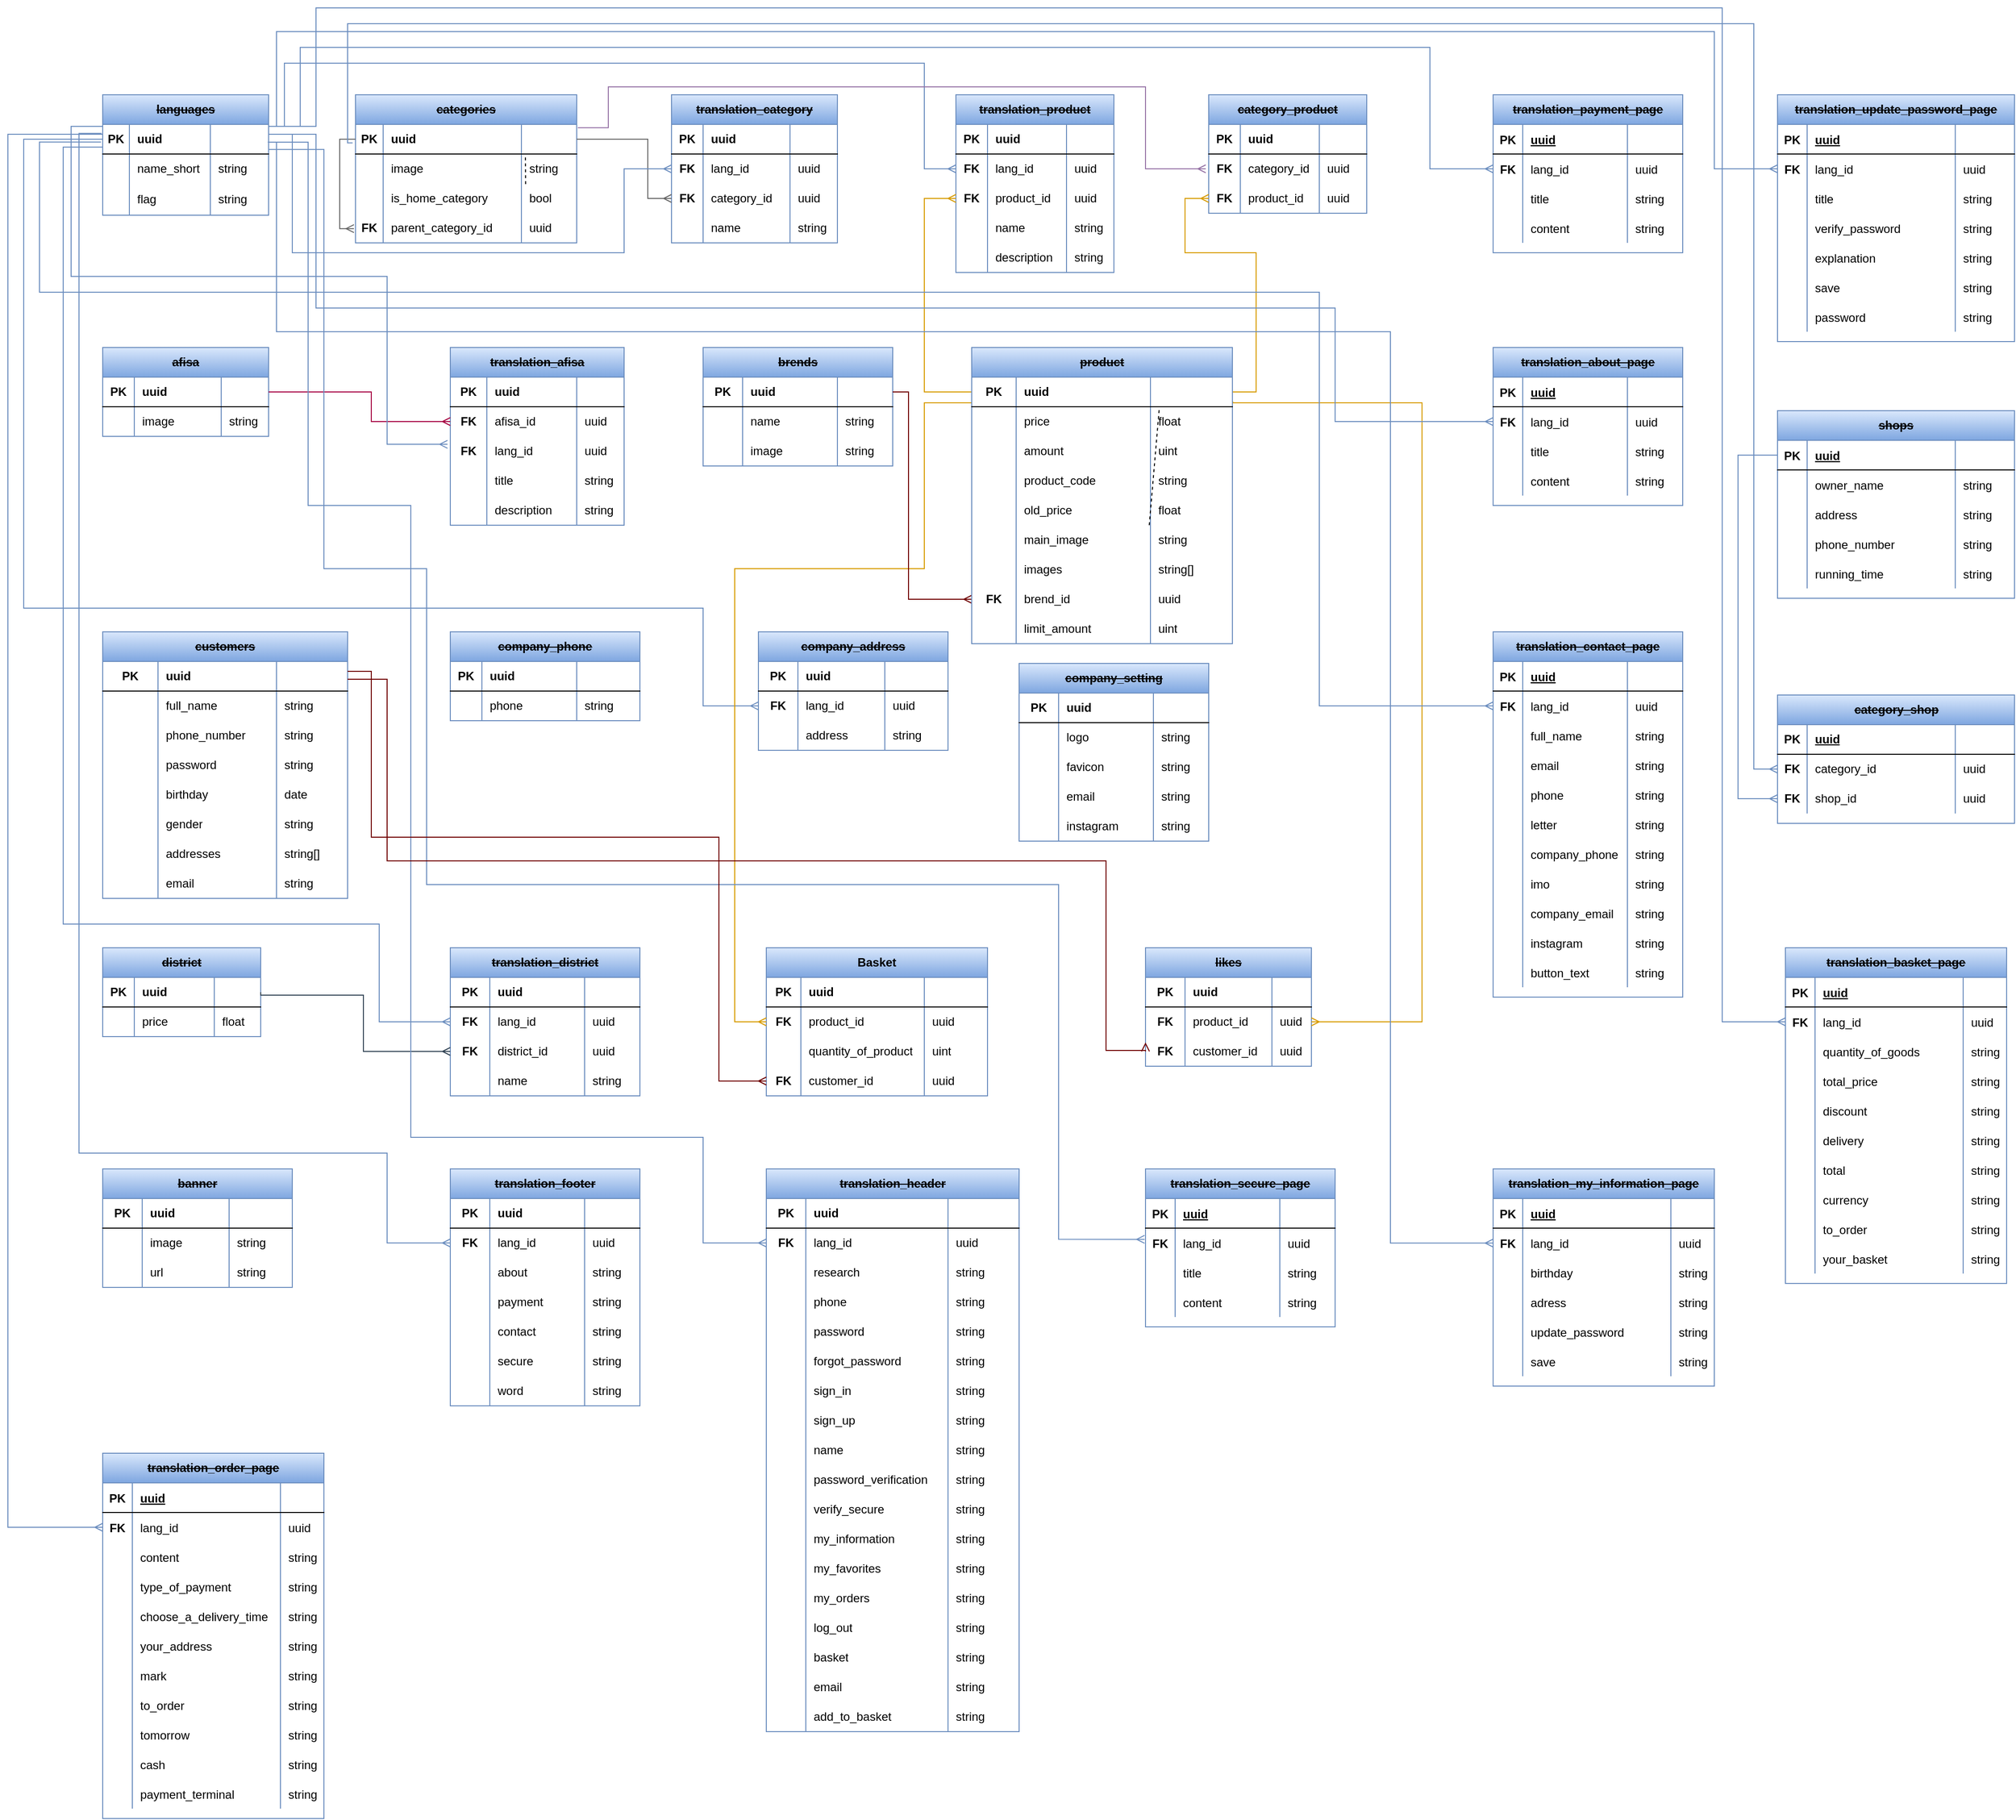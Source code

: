 <mxfile version="16.5.1" type="device"><diagram id="7TDj4IGTGhwlfl2LD3B5" name="Страница 1"><mxGraphModel dx="1478" dy="872" grid="1" gridSize="8" guides="0" tooltips="1" connect="1" arrows="1" fold="1" page="0" pageScale="1" pageWidth="1169" pageHeight="827" background="none" math="0" shadow="0"><root><mxCell id="0"/><mxCell id="1" parent="0"/><mxCell id="UTbRN23VugR7cr2snWDu-1" value="&lt;strike&gt;categories&lt;/strike&gt;" style="shape=table;html=1;whiteSpace=wrap;startSize=30;container=1;collapsible=0;childLayout=tableLayout;fixedRows=1;rowLines=0;fontStyle=1;align=center;fillColor=#dae8fc;strokeColor=#6c8ebf;gradientColor=#7ea6e0;" parent="1" vertex="1"><mxGeometry x="-96" y="64" width="224" height="150" as="geometry"/></mxCell><mxCell id="UTbRN23VugR7cr2snWDu-2" value="" style="shape=partialRectangle;html=1;whiteSpace=wrap;collapsible=0;dropTarget=0;pointerEvents=0;fillColor=none;top=0;left=0;bottom=1;right=0;points=[[0,0.5],[1,0.5]];portConstraint=eastwest;" parent="UTbRN23VugR7cr2snWDu-1" vertex="1"><mxGeometry y="30" width="224" height="30" as="geometry"/></mxCell><mxCell id="UTbRN23VugR7cr2snWDu-3" value="&lt;b&gt;PK&lt;/b&gt;" style="shape=partialRectangle;html=1;whiteSpace=wrap;connectable=0;fillColor=none;top=0;left=0;bottom=0;right=0;overflow=hidden;" parent="UTbRN23VugR7cr2snWDu-2" vertex="1"><mxGeometry width="28" height="30" as="geometry"><mxRectangle width="28" height="30" as="alternateBounds"/></mxGeometry></mxCell><mxCell id="UTbRN23VugR7cr2snWDu-4" value="&lt;b&gt;uuid&lt;/b&gt;" style="shape=partialRectangle;html=1;whiteSpace=wrap;connectable=0;fillColor=none;top=0;left=0;bottom=0;right=0;align=left;spacingLeft=6;overflow=hidden;" parent="UTbRN23VugR7cr2snWDu-2" vertex="1"><mxGeometry x="28" width="140" height="30" as="geometry"><mxRectangle width="140" height="30" as="alternateBounds"/></mxGeometry></mxCell><mxCell id="sh0g9nU1Xfv2WcHOdnUr-26" style="shape=partialRectangle;html=1;whiteSpace=wrap;connectable=0;fillColor=none;top=0;left=0;bottom=0;right=0;align=left;spacingLeft=6;overflow=hidden;" parent="UTbRN23VugR7cr2snWDu-2" vertex="1"><mxGeometry x="168" width="56" height="30" as="geometry"><mxRectangle width="56" height="30" as="alternateBounds"/></mxGeometry></mxCell><mxCell id="QCiR0IgOygNd3F2X7wES-1" value="" style="endArrow=none;dashed=1;html=1;exitX=0.769;exitY=1.015;exitDx=0;exitDy=0;exitPerimeter=0;entryX=0.768;entryY=0.014;entryDx=0;entryDy=0;entryPerimeter=0;" parent="UTbRN23VugR7cr2snWDu-1" source="PkWybvKXvhzRqgIypTov-65" edge="1"><mxGeometry width="50" height="50" relative="1" as="geometry"><mxPoint x="172.032" y="121.44" as="sourcePoint"/><mxPoint x="172.032" y="60.42" as="targetPoint"/></mxGeometry></mxCell><mxCell id="PkWybvKXvhzRqgIypTov-65" value="" style="shape=partialRectangle;html=1;whiteSpace=wrap;collapsible=0;dropTarget=0;pointerEvents=0;fillColor=none;top=0;left=0;bottom=0;right=0;points=[[0,0.5],[1,0.5]];portConstraint=eastwest;" parent="UTbRN23VugR7cr2snWDu-1" vertex="1"><mxGeometry y="60" width="224" height="30" as="geometry"/></mxCell><mxCell id="PkWybvKXvhzRqgIypTov-66" value="" style="shape=partialRectangle;html=1;whiteSpace=wrap;connectable=0;fillColor=none;top=0;left=0;bottom=0;right=0;overflow=hidden;" parent="PkWybvKXvhzRqgIypTov-65" vertex="1"><mxGeometry width="28" height="30" as="geometry"><mxRectangle width="28" height="30" as="alternateBounds"/></mxGeometry></mxCell><mxCell id="PkWybvKXvhzRqgIypTov-67" value="image" style="shape=partialRectangle;html=1;whiteSpace=wrap;connectable=0;fillColor=none;top=0;left=0;bottom=0;right=0;align=left;spacingLeft=6;overflow=hidden;" parent="PkWybvKXvhzRqgIypTov-65" vertex="1"><mxGeometry x="28" width="140" height="30" as="geometry"><mxRectangle width="140" height="30" as="alternateBounds"/></mxGeometry></mxCell><mxCell id="sh0g9nU1Xfv2WcHOdnUr-27" value="string" style="shape=partialRectangle;html=1;whiteSpace=wrap;connectable=0;fillColor=none;top=0;left=0;bottom=0;right=0;align=left;spacingLeft=6;overflow=hidden;" parent="PkWybvKXvhzRqgIypTov-65" vertex="1"><mxGeometry x="168" width="56" height="30" as="geometry"><mxRectangle width="56" height="30" as="alternateBounds"/></mxGeometry></mxCell><mxCell id="_gqqu3bKnXT0RSND4Zai-4" value="" style="shape=partialRectangle;html=1;whiteSpace=wrap;collapsible=0;dropTarget=0;pointerEvents=0;fillColor=none;top=0;left=0;bottom=0;right=0;points=[[0,0.5],[1,0.5]];portConstraint=eastwest;" parent="UTbRN23VugR7cr2snWDu-1" vertex="1"><mxGeometry y="90" width="224" height="30" as="geometry"/></mxCell><mxCell id="_gqqu3bKnXT0RSND4Zai-5" value="" style="shape=partialRectangle;html=1;whiteSpace=wrap;connectable=0;fillColor=none;top=0;left=0;bottom=0;right=0;overflow=hidden;" parent="_gqqu3bKnXT0RSND4Zai-4" vertex="1"><mxGeometry width="28" height="30" as="geometry"><mxRectangle width="28" height="30" as="alternateBounds"/></mxGeometry></mxCell><mxCell id="_gqqu3bKnXT0RSND4Zai-6" value="is_home_category" style="shape=partialRectangle;html=1;whiteSpace=wrap;connectable=0;fillColor=none;top=0;left=0;bottom=0;right=0;align=left;spacingLeft=6;overflow=hidden;" parent="_gqqu3bKnXT0RSND4Zai-4" vertex="1"><mxGeometry x="28" width="140" height="30" as="geometry"><mxRectangle width="140" height="30" as="alternateBounds"/></mxGeometry></mxCell><mxCell id="sh0g9nU1Xfv2WcHOdnUr-28" value="bool" style="shape=partialRectangle;html=1;whiteSpace=wrap;connectable=0;fillColor=none;top=0;left=0;bottom=0;right=0;align=left;spacingLeft=6;overflow=hidden;" parent="_gqqu3bKnXT0RSND4Zai-4" vertex="1"><mxGeometry x="168" width="56" height="30" as="geometry"><mxRectangle width="56" height="30" as="alternateBounds"/></mxGeometry></mxCell><mxCell id="_gqqu3bKnXT0RSND4Zai-10" value="" style="edgeStyle=orthogonalEdgeStyle;fontSize=12;html=1;endArrow=ERmany;endFill=0;fillColor=#f5f5f5;strokeColor=#666666;rounded=0;entryX=-0.007;entryY=0.519;entryDx=0;entryDy=0;entryPerimeter=0;" parent="UTbRN23VugR7cr2snWDu-1" source="UTbRN23VugR7cr2snWDu-2" target="TEe74H3RjNDo0NiQZJWt-1" edge="1"><mxGeometry width="100" height="100" relative="1" as="geometry"><mxPoint x="-8" y="40" as="sourcePoint"/><mxPoint x="-8" y="136" as="targetPoint"/><Array as="points"><mxPoint x="-16" y="45"/><mxPoint x="-16" y="136"/></Array></mxGeometry></mxCell><mxCell id="TEe74H3RjNDo0NiQZJWt-1" value="" style="shape=partialRectangle;html=1;whiteSpace=wrap;collapsible=0;dropTarget=0;pointerEvents=0;fillColor=none;top=0;left=0;bottom=0;right=0;points=[[0,0.5],[1,0.5]];portConstraint=eastwest;" parent="UTbRN23VugR7cr2snWDu-1" vertex="1"><mxGeometry y="120" width="224" height="30" as="geometry"/></mxCell><mxCell id="TEe74H3RjNDo0NiQZJWt-2" value="&lt;b&gt;FK&lt;/b&gt;" style="shape=partialRectangle;html=1;whiteSpace=wrap;connectable=0;fillColor=none;top=0;left=0;bottom=0;right=0;overflow=hidden;" parent="TEe74H3RjNDo0NiQZJWt-1" vertex="1"><mxGeometry width="28" height="30" as="geometry"><mxRectangle width="28" height="30" as="alternateBounds"/></mxGeometry></mxCell><mxCell id="TEe74H3RjNDo0NiQZJWt-3" value="parent_category_id" style="shape=partialRectangle;html=1;whiteSpace=wrap;connectable=0;fillColor=none;top=0;left=0;bottom=0;right=0;align=left;spacingLeft=6;overflow=hidden;" parent="TEe74H3RjNDo0NiQZJWt-1" vertex="1"><mxGeometry x="28" width="140" height="30" as="geometry"><mxRectangle width="140" height="30" as="alternateBounds"/></mxGeometry></mxCell><mxCell id="sh0g9nU1Xfv2WcHOdnUr-29" value="uuid" style="shape=partialRectangle;html=1;whiteSpace=wrap;connectable=0;fillColor=none;top=0;left=0;bottom=0;right=0;align=left;spacingLeft=6;overflow=hidden;" parent="TEe74H3RjNDo0NiQZJWt-1" vertex="1"><mxGeometry x="168" width="56" height="30" as="geometry"><mxRectangle width="56" height="30" as="alternateBounds"/></mxGeometry></mxCell><mxCell id="QCiR0IgOygNd3F2X7wES-2" value="&lt;strike&gt;languages&lt;/strike&gt;" style="shape=table;html=1;whiteSpace=wrap;startSize=30;container=1;collapsible=0;childLayout=tableLayout;fixedRows=1;rowLines=0;fontStyle=1;align=center;fillColor=#dae8fc;strokeColor=#6c8ebf;shadow=0;gradientColor=#7ea6e0;swimlaneFillColor=none;sketch=0;swimlaneLine=1;rounded=0;noLabel=0;connectable=1;allowArrows=1;dropTarget=1;" parent="1" vertex="1"><mxGeometry x="-352" y="64" width="168" height="122" as="geometry"/></mxCell><mxCell id="QCiR0IgOygNd3F2X7wES-3" value="" style="shape=partialRectangle;html=1;whiteSpace=wrap;collapsible=0;dropTarget=0;pointerEvents=0;fillColor=none;top=0;left=0;bottom=1;right=0;points=[[0,0.5],[1,0.5]];portConstraint=eastwest;" parent="QCiR0IgOygNd3F2X7wES-2" vertex="1"><mxGeometry y="30" width="168" height="30" as="geometry"/></mxCell><mxCell id="QCiR0IgOygNd3F2X7wES-4" value="&lt;b&gt;PK&lt;/b&gt;" style="shape=partialRectangle;html=1;whiteSpace=wrap;connectable=0;fillColor=none;top=0;left=0;bottom=0;right=0;overflow=hidden;" parent="QCiR0IgOygNd3F2X7wES-3" vertex="1"><mxGeometry width="27" height="30" as="geometry"><mxRectangle width="27" height="30" as="alternateBounds"/></mxGeometry></mxCell><mxCell id="QCiR0IgOygNd3F2X7wES-5" value="&lt;b&gt;uuid&lt;/b&gt;" style="shape=partialRectangle;html=1;whiteSpace=wrap;connectable=0;fillColor=none;top=0;left=0;bottom=0;right=0;align=left;spacingLeft=6;overflow=hidden;" parent="QCiR0IgOygNd3F2X7wES-3" vertex="1"><mxGeometry x="27" width="82" height="30" as="geometry"><mxRectangle width="82" height="30" as="alternateBounds"/></mxGeometry></mxCell><mxCell id="sh0g9nU1Xfv2WcHOdnUr-1" style="shape=partialRectangle;html=1;whiteSpace=wrap;connectable=0;fillColor=none;top=0;left=0;bottom=0;right=0;align=left;spacingLeft=6;overflow=hidden;" parent="QCiR0IgOygNd3F2X7wES-3" vertex="1"><mxGeometry x="109" width="59" height="30" as="geometry"><mxRectangle width="59" height="30" as="alternateBounds"/></mxGeometry></mxCell><mxCell id="QCiR0IgOygNd3F2X7wES-9" value="" style="shape=partialRectangle;html=1;whiteSpace=wrap;collapsible=0;dropTarget=0;pointerEvents=0;fillColor=none;top=0;left=0;bottom=0;right=0;points=[[0,0.5],[1,0.5]];portConstraint=eastwest;" parent="QCiR0IgOygNd3F2X7wES-2" vertex="1"><mxGeometry y="60" width="168" height="30" as="geometry"/></mxCell><mxCell id="QCiR0IgOygNd3F2X7wES-10" value="" style="shape=partialRectangle;html=1;whiteSpace=wrap;connectable=0;fillColor=none;top=0;left=0;bottom=0;right=0;overflow=hidden;" parent="QCiR0IgOygNd3F2X7wES-9" vertex="1"><mxGeometry width="27" height="30" as="geometry"><mxRectangle width="27" height="30" as="alternateBounds"/></mxGeometry></mxCell><mxCell id="QCiR0IgOygNd3F2X7wES-11" value="name_short&amp;nbsp;" style="shape=partialRectangle;html=1;whiteSpace=wrap;connectable=0;fillColor=none;top=0;left=0;bottom=0;right=0;align=left;spacingLeft=6;overflow=hidden;" parent="QCiR0IgOygNd3F2X7wES-9" vertex="1"><mxGeometry x="27" width="82" height="30" as="geometry"><mxRectangle width="82" height="30" as="alternateBounds"/></mxGeometry></mxCell><mxCell id="sh0g9nU1Xfv2WcHOdnUr-2" value="string" style="shape=partialRectangle;html=1;whiteSpace=wrap;connectable=0;fillColor=none;top=0;left=0;bottom=0;right=0;align=left;spacingLeft=6;overflow=hidden;" parent="QCiR0IgOygNd3F2X7wES-9" vertex="1"><mxGeometry x="109" width="59" height="30" as="geometry"><mxRectangle width="59" height="30" as="alternateBounds"/></mxGeometry></mxCell><mxCell id="QCiR0IgOygNd3F2X7wES-13" value="" style="shape=partialRectangle;html=1;whiteSpace=wrap;collapsible=0;dropTarget=0;pointerEvents=0;fillColor=none;top=0;left=0;bottom=0;right=0;points=[[0,0.5],[1,0.5]];portConstraint=eastwest;" parent="QCiR0IgOygNd3F2X7wES-2" vertex="1"><mxGeometry y="90" width="168" height="32" as="geometry"/></mxCell><mxCell id="QCiR0IgOygNd3F2X7wES-14" value="" style="shape=partialRectangle;html=1;whiteSpace=wrap;connectable=0;fillColor=none;top=0;left=0;bottom=0;right=0;overflow=hidden;" parent="QCiR0IgOygNd3F2X7wES-13" vertex="1"><mxGeometry width="27" height="32" as="geometry"><mxRectangle width="27" height="32" as="alternateBounds"/></mxGeometry></mxCell><mxCell id="QCiR0IgOygNd3F2X7wES-15" value="flag" style="shape=partialRectangle;html=1;whiteSpace=wrap;connectable=0;fillColor=none;top=0;left=0;bottom=0;right=0;align=left;spacingLeft=6;overflow=hidden;" parent="QCiR0IgOygNd3F2X7wES-13" vertex="1"><mxGeometry x="27" width="82" height="32" as="geometry"><mxRectangle width="82" height="32" as="alternateBounds"/></mxGeometry></mxCell><mxCell id="sh0g9nU1Xfv2WcHOdnUr-3" value="string" style="shape=partialRectangle;html=1;whiteSpace=wrap;connectable=0;fillColor=none;top=0;left=0;bottom=0;right=0;align=left;spacingLeft=6;overflow=hidden;" parent="QCiR0IgOygNd3F2X7wES-13" vertex="1"><mxGeometry x="109" width="59" height="32" as="geometry"><mxRectangle width="59" height="32" as="alternateBounds"/></mxGeometry></mxCell><mxCell id="QCiR0IgOygNd3F2X7wES-16" value="&lt;strike&gt;translation_category&lt;/strike&gt;" style="shape=table;html=1;whiteSpace=wrap;startSize=30;container=1;collapsible=0;childLayout=tableLayout;fixedRows=1;rowLines=0;fontStyle=1;align=center;fillColor=#dae8fc;strokeColor=#6c8ebf;gradientColor=#7ea6e0;" parent="1" vertex="1"><mxGeometry x="224" y="64" width="168" height="150" as="geometry"/></mxCell><mxCell id="QCiR0IgOygNd3F2X7wES-17" value="" style="shape=partialRectangle;html=1;whiteSpace=wrap;collapsible=0;dropTarget=0;pointerEvents=0;fillColor=none;top=0;left=0;bottom=1;right=0;points=[[0,0.5],[1,0.5]];portConstraint=eastwest;" parent="QCiR0IgOygNd3F2X7wES-16" vertex="1"><mxGeometry y="30" width="168" height="30" as="geometry"/></mxCell><mxCell id="QCiR0IgOygNd3F2X7wES-18" value="&lt;b&gt;PK&lt;/b&gt;" style="shape=partialRectangle;html=1;whiteSpace=wrap;connectable=0;fillColor=none;top=0;left=0;bottom=0;right=0;overflow=hidden;" parent="QCiR0IgOygNd3F2X7wES-17" vertex="1"><mxGeometry width="32" height="30" as="geometry"><mxRectangle width="32" height="30" as="alternateBounds"/></mxGeometry></mxCell><mxCell id="QCiR0IgOygNd3F2X7wES-19" value="&lt;b&gt;uuid&lt;/b&gt;" style="shape=partialRectangle;html=1;whiteSpace=wrap;connectable=0;fillColor=none;top=0;left=0;bottom=0;right=0;align=left;spacingLeft=6;overflow=hidden;" parent="QCiR0IgOygNd3F2X7wES-17" vertex="1"><mxGeometry x="32" width="88" height="30" as="geometry"><mxRectangle width="88" height="30" as="alternateBounds"/></mxGeometry></mxCell><mxCell id="sh0g9nU1Xfv2WcHOdnUr-30" style="shape=partialRectangle;html=1;whiteSpace=wrap;connectable=0;fillColor=none;top=0;left=0;bottom=0;right=0;align=left;spacingLeft=6;overflow=hidden;" parent="QCiR0IgOygNd3F2X7wES-17" vertex="1"><mxGeometry x="120" width="48" height="30" as="geometry"><mxRectangle width="48" height="30" as="alternateBounds"/></mxGeometry></mxCell><mxCell id="QCiR0IgOygNd3F2X7wES-20" value="" style="shape=partialRectangle;html=1;whiteSpace=wrap;collapsible=0;dropTarget=0;pointerEvents=0;fillColor=none;top=0;left=0;bottom=0;right=0;points=[[0,0.5],[1,0.5]];portConstraint=eastwest;" parent="QCiR0IgOygNd3F2X7wES-16" vertex="1"><mxGeometry y="60" width="168" height="30" as="geometry"/></mxCell><mxCell id="QCiR0IgOygNd3F2X7wES-21" value="&lt;b&gt;FK&lt;/b&gt;" style="shape=partialRectangle;html=1;whiteSpace=wrap;connectable=0;fillColor=none;top=0;left=0;bottom=0;right=0;overflow=hidden;" parent="QCiR0IgOygNd3F2X7wES-20" vertex="1"><mxGeometry width="32" height="30" as="geometry"><mxRectangle width="32" height="30" as="alternateBounds"/></mxGeometry></mxCell><mxCell id="QCiR0IgOygNd3F2X7wES-22" value="lang_id" style="shape=partialRectangle;html=1;whiteSpace=wrap;connectable=0;fillColor=none;top=0;left=0;bottom=0;right=0;align=left;spacingLeft=6;overflow=hidden;" parent="QCiR0IgOygNd3F2X7wES-20" vertex="1"><mxGeometry x="32" width="88" height="30" as="geometry"><mxRectangle width="88" height="30" as="alternateBounds"/></mxGeometry></mxCell><mxCell id="sh0g9nU1Xfv2WcHOdnUr-31" value="uuid" style="shape=partialRectangle;html=1;whiteSpace=wrap;connectable=0;fillColor=none;top=0;left=0;bottom=0;right=0;align=left;spacingLeft=6;overflow=hidden;" parent="QCiR0IgOygNd3F2X7wES-20" vertex="1"><mxGeometry x="120" width="48" height="30" as="geometry"><mxRectangle width="48" height="30" as="alternateBounds"/></mxGeometry></mxCell><mxCell id="QCiR0IgOygNd3F2X7wES-24" value="" style="shape=partialRectangle;html=1;whiteSpace=wrap;collapsible=0;dropTarget=0;pointerEvents=0;fillColor=none;top=0;left=0;bottom=0;right=0;points=[[0,0.5],[1,0.5]];portConstraint=eastwest;" parent="QCiR0IgOygNd3F2X7wES-16" vertex="1"><mxGeometry y="90" width="168" height="30" as="geometry"/></mxCell><mxCell id="QCiR0IgOygNd3F2X7wES-25" value="&lt;b&gt;FK&lt;/b&gt;" style="shape=partialRectangle;html=1;whiteSpace=wrap;connectable=0;fillColor=none;top=0;left=0;bottom=0;right=0;overflow=hidden;" parent="QCiR0IgOygNd3F2X7wES-24" vertex="1"><mxGeometry width="32" height="30" as="geometry"><mxRectangle width="32" height="30" as="alternateBounds"/></mxGeometry></mxCell><mxCell id="QCiR0IgOygNd3F2X7wES-26" value="category_id&amp;nbsp;" style="shape=partialRectangle;html=1;whiteSpace=wrap;connectable=0;fillColor=none;top=0;left=0;bottom=0;right=0;align=left;spacingLeft=6;overflow=hidden;" parent="QCiR0IgOygNd3F2X7wES-24" vertex="1"><mxGeometry x="32" width="88" height="30" as="geometry"><mxRectangle width="88" height="30" as="alternateBounds"/></mxGeometry></mxCell><mxCell id="sh0g9nU1Xfv2WcHOdnUr-32" value="uuid" style="shape=partialRectangle;html=1;whiteSpace=wrap;connectable=0;fillColor=none;top=0;left=0;bottom=0;right=0;align=left;spacingLeft=6;overflow=hidden;" parent="QCiR0IgOygNd3F2X7wES-24" vertex="1"><mxGeometry x="120" width="48" height="30" as="geometry"><mxRectangle width="48" height="30" as="alternateBounds"/></mxGeometry></mxCell><mxCell id="QCiR0IgOygNd3F2X7wES-27" value="" style="shape=partialRectangle;html=1;whiteSpace=wrap;collapsible=0;dropTarget=0;pointerEvents=0;fillColor=none;top=0;left=0;bottom=0;right=0;points=[[0,0.5],[1,0.5]];portConstraint=eastwest;" parent="QCiR0IgOygNd3F2X7wES-16" vertex="1"><mxGeometry y="120" width="168" height="30" as="geometry"/></mxCell><mxCell id="QCiR0IgOygNd3F2X7wES-28" value="" style="shape=partialRectangle;html=1;whiteSpace=wrap;connectable=0;fillColor=none;top=0;left=0;bottom=0;right=0;overflow=hidden;" parent="QCiR0IgOygNd3F2X7wES-27" vertex="1"><mxGeometry width="32" height="30" as="geometry"><mxRectangle width="32" height="30" as="alternateBounds"/></mxGeometry></mxCell><mxCell id="QCiR0IgOygNd3F2X7wES-29" value="name" style="shape=partialRectangle;html=1;whiteSpace=wrap;connectable=0;fillColor=none;top=0;left=0;bottom=0;right=0;align=left;spacingLeft=6;overflow=hidden;" parent="QCiR0IgOygNd3F2X7wES-27" vertex="1"><mxGeometry x="32" width="88" height="30" as="geometry"><mxRectangle width="88" height="30" as="alternateBounds"/></mxGeometry></mxCell><mxCell id="sh0g9nU1Xfv2WcHOdnUr-33" value="string" style="shape=partialRectangle;html=1;whiteSpace=wrap;connectable=0;fillColor=none;top=0;left=0;bottom=0;right=0;align=left;spacingLeft=6;overflow=hidden;" parent="QCiR0IgOygNd3F2X7wES-27" vertex="1"><mxGeometry x="120" width="48" height="30" as="geometry"><mxRectangle width="48" height="30" as="alternateBounds"/></mxGeometry></mxCell><mxCell id="QCiR0IgOygNd3F2X7wES-30" value="" style="edgeStyle=orthogonalEdgeStyle;fontSize=12;html=1;endArrow=ERmany;entryX=0;entryY=0.5;entryDx=0;entryDy=0;exitX=1;exitY=0.5;exitDx=0;exitDy=0;endFill=0;fillColor=#f5f5f5;strokeColor=#666666;rounded=0;" parent="1" source="UTbRN23VugR7cr2snWDu-2" target="QCiR0IgOygNd3F2X7wES-24" edge="1"><mxGeometry width="100" height="100" relative="1" as="geometry"><mxPoint x="-120" y="324" as="sourcePoint"/><mxPoint x="-20" y="224" as="targetPoint"/><Array as="points"><mxPoint x="200" y="109"/><mxPoint x="200" y="169"/></Array></mxGeometry></mxCell><mxCell id="QCiR0IgOygNd3F2X7wES-31" value="" style="edgeStyle=orthogonalEdgeStyle;fontSize=12;html=1;endArrow=ERmany;entryX=0;entryY=0.5;entryDx=0;entryDy=0;endFill=0;shadow=0;fillColor=#dae8fc;strokeColor=#6c8ebf;rounded=0;" parent="1" target="QCiR0IgOygNd3F2X7wES-20" edge="1"><mxGeometry width="100" height="100" relative="1" as="geometry"><mxPoint x="-184" y="104" as="sourcePoint"/><mxPoint x="-64" y="316" as="targetPoint"/><Array as="points"><mxPoint x="-160" y="104"/><mxPoint x="-160" y="224"/><mxPoint x="176" y="224"/><mxPoint x="176" y="139"/></Array></mxGeometry></mxCell><mxCell id="PkWybvKXvhzRqgIypTov-46" value="&lt;strike&gt;translation_product&lt;/strike&gt;" style="shape=table;html=1;whiteSpace=wrap;startSize=30;container=1;collapsible=0;childLayout=tableLayout;fixedRows=1;rowLines=0;fontStyle=1;align=center;fillColor=#dae8fc;strokeColor=#6c8ebf;gradientColor=#7ea6e0;" parent="1" vertex="1"><mxGeometry x="512" y="64" width="160" height="180" as="geometry"/></mxCell><mxCell id="PkWybvKXvhzRqgIypTov-47" value="" style="shape=partialRectangle;html=1;whiteSpace=wrap;collapsible=0;dropTarget=0;pointerEvents=0;fillColor=none;top=0;left=0;bottom=1;right=0;points=[[0,0.5],[1,0.5]];portConstraint=eastwest;" parent="PkWybvKXvhzRqgIypTov-46" vertex="1"><mxGeometry y="30" width="160" height="30" as="geometry"/></mxCell><mxCell id="PkWybvKXvhzRqgIypTov-48" value="&lt;b&gt;PK&lt;/b&gt;" style="shape=partialRectangle;html=1;whiteSpace=wrap;connectable=0;fillColor=none;top=0;left=0;bottom=0;right=0;overflow=hidden;" parent="PkWybvKXvhzRqgIypTov-47" vertex="1"><mxGeometry width="32" height="30" as="geometry"><mxRectangle width="32" height="30" as="alternateBounds"/></mxGeometry></mxCell><mxCell id="PkWybvKXvhzRqgIypTov-49" value="&lt;b&gt;uuid&lt;/b&gt;" style="shape=partialRectangle;html=1;whiteSpace=wrap;connectable=0;fillColor=none;top=0;left=0;bottom=0;right=0;align=left;spacingLeft=6;overflow=hidden;" parent="PkWybvKXvhzRqgIypTov-47" vertex="1"><mxGeometry x="32" width="80" height="30" as="geometry"><mxRectangle width="80" height="30" as="alternateBounds"/></mxGeometry></mxCell><mxCell id="sh0g9nU1Xfv2WcHOdnUr-34" style="shape=partialRectangle;html=1;whiteSpace=wrap;connectable=0;fillColor=none;top=0;left=0;bottom=0;right=0;align=left;spacingLeft=6;overflow=hidden;" parent="PkWybvKXvhzRqgIypTov-47" vertex="1"><mxGeometry x="112" width="48" height="30" as="geometry"><mxRectangle width="48" height="30" as="alternateBounds"/></mxGeometry></mxCell><mxCell id="PkWybvKXvhzRqgIypTov-50" value="" style="shape=partialRectangle;html=1;whiteSpace=wrap;collapsible=0;dropTarget=0;pointerEvents=0;fillColor=none;top=0;left=0;bottom=0;right=0;points=[[0,0.5],[1,0.5]];portConstraint=eastwest;" parent="PkWybvKXvhzRqgIypTov-46" vertex="1"><mxGeometry y="60" width="160" height="30" as="geometry"/></mxCell><mxCell id="PkWybvKXvhzRqgIypTov-51" value="&lt;b&gt;FK&lt;/b&gt;" style="shape=partialRectangle;html=1;whiteSpace=wrap;connectable=0;fillColor=none;top=0;left=0;bottom=0;right=0;overflow=hidden;" parent="PkWybvKXvhzRqgIypTov-50" vertex="1"><mxGeometry width="32" height="30" as="geometry"><mxRectangle width="32" height="30" as="alternateBounds"/></mxGeometry></mxCell><mxCell id="PkWybvKXvhzRqgIypTov-52" value="lang_id" style="shape=partialRectangle;html=1;whiteSpace=wrap;connectable=0;fillColor=none;top=0;left=0;bottom=0;right=0;align=left;spacingLeft=6;overflow=hidden;" parent="PkWybvKXvhzRqgIypTov-50" vertex="1"><mxGeometry x="32" width="80" height="30" as="geometry"><mxRectangle width="80" height="30" as="alternateBounds"/></mxGeometry></mxCell><mxCell id="sh0g9nU1Xfv2WcHOdnUr-35" value="uuid" style="shape=partialRectangle;html=1;whiteSpace=wrap;connectable=0;fillColor=none;top=0;left=0;bottom=0;right=0;align=left;spacingLeft=6;overflow=hidden;" parent="PkWybvKXvhzRqgIypTov-50" vertex="1"><mxGeometry x="112" width="48" height="30" as="geometry"><mxRectangle width="48" height="30" as="alternateBounds"/></mxGeometry></mxCell><mxCell id="PkWybvKXvhzRqgIypTov-54" value="" style="shape=partialRectangle;html=1;whiteSpace=wrap;collapsible=0;dropTarget=0;pointerEvents=0;fillColor=none;top=0;left=0;bottom=0;right=0;points=[[0,0.5],[1,0.5]];portConstraint=eastwest;" parent="PkWybvKXvhzRqgIypTov-46" vertex="1"><mxGeometry y="90" width="160" height="30" as="geometry"/></mxCell><mxCell id="PkWybvKXvhzRqgIypTov-55" value="&lt;b&gt;FK&lt;/b&gt;" style="shape=partialRectangle;html=1;whiteSpace=wrap;connectable=0;fillColor=none;top=0;left=0;bottom=0;right=0;overflow=hidden;" parent="PkWybvKXvhzRqgIypTov-54" vertex="1"><mxGeometry width="32" height="30" as="geometry"><mxRectangle width="32" height="30" as="alternateBounds"/></mxGeometry></mxCell><mxCell id="PkWybvKXvhzRqgIypTov-56" value="product_id" style="shape=partialRectangle;html=1;whiteSpace=wrap;connectable=0;fillColor=none;top=0;left=0;bottom=0;right=0;align=left;spacingLeft=6;overflow=hidden;" parent="PkWybvKXvhzRqgIypTov-54" vertex="1"><mxGeometry x="32" width="80" height="30" as="geometry"><mxRectangle width="80" height="30" as="alternateBounds"/></mxGeometry></mxCell><mxCell id="sh0g9nU1Xfv2WcHOdnUr-36" value="uuid" style="shape=partialRectangle;html=1;whiteSpace=wrap;connectable=0;fillColor=none;top=0;left=0;bottom=0;right=0;align=left;spacingLeft=6;overflow=hidden;" parent="PkWybvKXvhzRqgIypTov-54" vertex="1"><mxGeometry x="112" width="48" height="30" as="geometry"><mxRectangle width="48" height="30" as="alternateBounds"/></mxGeometry></mxCell><mxCell id="PkWybvKXvhzRqgIypTov-57" value="" style="shape=partialRectangle;html=1;whiteSpace=wrap;collapsible=0;dropTarget=0;pointerEvents=0;fillColor=none;top=0;left=0;bottom=0;right=0;points=[[0,0.5],[1,0.5]];portConstraint=eastwest;" parent="PkWybvKXvhzRqgIypTov-46" vertex="1"><mxGeometry y="120" width="160" height="30" as="geometry"/></mxCell><mxCell id="PkWybvKXvhzRqgIypTov-58" value="" style="shape=partialRectangle;html=1;whiteSpace=wrap;connectable=0;fillColor=none;top=0;left=0;bottom=0;right=0;overflow=hidden;" parent="PkWybvKXvhzRqgIypTov-57" vertex="1"><mxGeometry width="32" height="30" as="geometry"><mxRectangle width="32" height="30" as="alternateBounds"/></mxGeometry></mxCell><mxCell id="PkWybvKXvhzRqgIypTov-59" value="name" style="shape=partialRectangle;html=1;whiteSpace=wrap;connectable=0;fillColor=none;top=0;left=0;bottom=0;right=0;align=left;spacingLeft=6;overflow=hidden;" parent="PkWybvKXvhzRqgIypTov-57" vertex="1"><mxGeometry x="32" width="80" height="30" as="geometry"><mxRectangle width="80" height="30" as="alternateBounds"/></mxGeometry></mxCell><mxCell id="sh0g9nU1Xfv2WcHOdnUr-37" value="string" style="shape=partialRectangle;html=1;whiteSpace=wrap;connectable=0;fillColor=none;top=0;left=0;bottom=0;right=0;align=left;spacingLeft=6;overflow=hidden;" parent="PkWybvKXvhzRqgIypTov-57" vertex="1"><mxGeometry x="112" width="48" height="30" as="geometry"><mxRectangle width="48" height="30" as="alternateBounds"/></mxGeometry></mxCell><mxCell id="U6SZsthWKlsXsGsHAoKW-15" value="" style="shape=partialRectangle;html=1;whiteSpace=wrap;collapsible=0;dropTarget=0;pointerEvents=0;fillColor=none;top=0;left=0;bottom=0;right=0;points=[[0,0.5],[1,0.5]];portConstraint=eastwest;" parent="PkWybvKXvhzRqgIypTov-46" vertex="1"><mxGeometry y="150" width="160" height="30" as="geometry"/></mxCell><mxCell id="U6SZsthWKlsXsGsHAoKW-16" value="" style="shape=partialRectangle;html=1;whiteSpace=wrap;connectable=0;fillColor=none;top=0;left=0;bottom=0;right=0;overflow=hidden;" parent="U6SZsthWKlsXsGsHAoKW-15" vertex="1"><mxGeometry width="32" height="30" as="geometry"><mxRectangle width="32" height="30" as="alternateBounds"/></mxGeometry></mxCell><mxCell id="U6SZsthWKlsXsGsHAoKW-17" value="description" style="shape=partialRectangle;html=1;whiteSpace=wrap;connectable=0;fillColor=none;top=0;left=0;bottom=0;right=0;align=left;spacingLeft=6;overflow=hidden;" parent="U6SZsthWKlsXsGsHAoKW-15" vertex="1"><mxGeometry x="32" width="80" height="30" as="geometry"><mxRectangle width="80" height="30" as="alternateBounds"/></mxGeometry></mxCell><mxCell id="sh0g9nU1Xfv2WcHOdnUr-38" value="string" style="shape=partialRectangle;html=1;whiteSpace=wrap;connectable=0;fillColor=none;top=0;left=0;bottom=0;right=0;align=left;spacingLeft=6;overflow=hidden;" parent="U6SZsthWKlsXsGsHAoKW-15" vertex="1"><mxGeometry x="112" width="48" height="30" as="geometry"><mxRectangle width="48" height="30" as="alternateBounds"/></mxGeometry></mxCell><mxCell id="PkWybvKXvhzRqgIypTov-60" value="" style="edgeStyle=orthogonalEdgeStyle;fontSize=12;html=1;endArrow=ERmany;entryX=0;entryY=0.5;entryDx=0;entryDy=0;endFill=0;fillColor=#dae8fc;strokeColor=#6c8ebf;rounded=0;" parent="1" target="PkWybvKXvhzRqgIypTov-50" edge="1"><mxGeometry width="100" height="100" relative="1" as="geometry"><mxPoint x="-184" y="96" as="sourcePoint"/><mxPoint x="576" y="100" as="targetPoint"/><Array as="points"><mxPoint x="-168" y="96"/><mxPoint x="-168" y="32"/><mxPoint x="480" y="32"/><mxPoint x="480" y="139"/></Array></mxGeometry></mxCell><mxCell id="PkWybvKXvhzRqgIypTov-61" value="" style="edgeStyle=orthogonalEdgeStyle;fontSize=12;html=1;endArrow=ERmany;entryX=0;entryY=0.5;entryDx=0;entryDy=0;exitX=0;exitY=0.5;exitDx=0;exitDy=0;endFill=0;fillColor=#ffe6cc;strokeColor=#d79b00;rounded=0;" parent="1" source="sh0g9nU1Xfv2WcHOdnUr-63" target="PkWybvKXvhzRqgIypTov-54" edge="1"><mxGeometry width="100" height="100" relative="1" as="geometry"><mxPoint x="512" y="365" as="sourcePoint"/><mxPoint x="528" y="4" as="targetPoint"/><Array as="points"><mxPoint x="480" y="365"/><mxPoint x="480" y="169"/></Array></mxGeometry></mxCell><mxCell id="U6SZsthWKlsXsGsHAoKW-1" value="&lt;strike&gt;afisa&lt;/strike&gt;" style="shape=table;html=1;whiteSpace=wrap;startSize=30;container=1;collapsible=0;childLayout=tableLayout;fixedRows=1;rowLines=0;fontStyle=1;align=center;fillColor=#dae8fc;strokeColor=#6c8ebf;gradientColor=#7ea6e0;" parent="1" vertex="1"><mxGeometry x="-352" y="320" width="168" height="90" as="geometry"/></mxCell><mxCell id="U6SZsthWKlsXsGsHAoKW-2" value="" style="shape=partialRectangle;html=1;whiteSpace=wrap;collapsible=0;dropTarget=0;pointerEvents=0;fillColor=none;top=0;left=0;bottom=1;right=0;points=[[0,0.5],[1,0.5]];portConstraint=eastwest;" parent="U6SZsthWKlsXsGsHAoKW-1" vertex="1"><mxGeometry y="30" width="168" height="30" as="geometry"/></mxCell><mxCell id="U6SZsthWKlsXsGsHAoKW-3" value="&lt;b&gt;PK&lt;/b&gt;" style="shape=partialRectangle;html=1;whiteSpace=wrap;connectable=0;fillColor=none;top=0;left=0;bottom=0;right=0;overflow=hidden;" parent="U6SZsthWKlsXsGsHAoKW-2" vertex="1"><mxGeometry width="32" height="30" as="geometry"><mxRectangle width="32" height="30" as="alternateBounds"/></mxGeometry></mxCell><mxCell id="U6SZsthWKlsXsGsHAoKW-4" value="&lt;b&gt;uuid&lt;/b&gt;" style="shape=partialRectangle;html=1;whiteSpace=wrap;connectable=0;fillColor=none;top=0;left=0;bottom=0;right=0;align=left;spacingLeft=6;overflow=hidden;" parent="U6SZsthWKlsXsGsHAoKW-2" vertex="1"><mxGeometry x="32" width="88" height="30" as="geometry"><mxRectangle width="88" height="30" as="alternateBounds"/></mxGeometry></mxCell><mxCell id="sh0g9nU1Xfv2WcHOdnUr-44" style="shape=partialRectangle;html=1;whiteSpace=wrap;connectable=0;fillColor=none;top=0;left=0;bottom=0;right=0;align=left;spacingLeft=6;overflow=hidden;" parent="U6SZsthWKlsXsGsHAoKW-2" vertex="1"><mxGeometry x="120" width="48" height="30" as="geometry"><mxRectangle width="48" height="30" as="alternateBounds"/></mxGeometry></mxCell><mxCell id="U6SZsthWKlsXsGsHAoKW-9" value="" style="shape=partialRectangle;html=1;whiteSpace=wrap;collapsible=0;dropTarget=0;pointerEvents=0;fillColor=none;top=0;left=0;bottom=0;right=0;points=[[0,0.5],[1,0.5]];portConstraint=eastwest;" parent="U6SZsthWKlsXsGsHAoKW-1" vertex="1"><mxGeometry y="60" width="168" height="30" as="geometry"/></mxCell><mxCell id="U6SZsthWKlsXsGsHAoKW-10" value="" style="shape=partialRectangle;html=1;whiteSpace=wrap;connectable=0;fillColor=none;top=0;left=0;bottom=0;right=0;overflow=hidden;" parent="U6SZsthWKlsXsGsHAoKW-9" vertex="1"><mxGeometry width="32" height="30" as="geometry"><mxRectangle width="32" height="30" as="alternateBounds"/></mxGeometry></mxCell><mxCell id="U6SZsthWKlsXsGsHAoKW-11" value="image" style="shape=partialRectangle;html=1;whiteSpace=wrap;connectable=0;fillColor=none;top=0;left=0;bottom=0;right=0;align=left;spacingLeft=6;overflow=hidden;" parent="U6SZsthWKlsXsGsHAoKW-9" vertex="1"><mxGeometry x="32" width="88" height="30" as="geometry"><mxRectangle width="88" height="30" as="alternateBounds"/></mxGeometry></mxCell><mxCell id="sh0g9nU1Xfv2WcHOdnUr-45" value="string" style="shape=partialRectangle;html=1;whiteSpace=wrap;connectable=0;fillColor=none;top=0;left=0;bottom=0;right=0;align=left;spacingLeft=6;overflow=hidden;" parent="U6SZsthWKlsXsGsHAoKW-9" vertex="1"><mxGeometry x="120" width="48" height="30" as="geometry"><mxRectangle width="48" height="30" as="alternateBounds"/></mxGeometry></mxCell><mxCell id="U6SZsthWKlsXsGsHAoKW-18" value="&lt;strike&gt;translation_afisa&lt;/strike&gt;" style="shape=table;html=1;whiteSpace=wrap;startSize=30;container=1;collapsible=0;childLayout=tableLayout;fixedRows=1;rowLines=0;fontStyle=1;align=center;fillColor=#dae8fc;strokeColor=#6c8ebf;gradientColor=#7ea6e0;" parent="1" vertex="1"><mxGeometry y="320" width="176" height="180" as="geometry"/></mxCell><mxCell id="U6SZsthWKlsXsGsHAoKW-19" value="" style="shape=partialRectangle;html=1;whiteSpace=wrap;collapsible=0;dropTarget=0;pointerEvents=0;fillColor=none;top=0;left=0;bottom=1;right=0;points=[[0,0.5],[1,0.5]];portConstraint=eastwest;" parent="U6SZsthWKlsXsGsHAoKW-18" vertex="1"><mxGeometry y="30" width="176" height="30" as="geometry"/></mxCell><mxCell id="U6SZsthWKlsXsGsHAoKW-20" value="&lt;b&gt;PK&lt;/b&gt;" style="shape=partialRectangle;html=1;whiteSpace=wrap;connectable=0;fillColor=none;top=0;left=0;bottom=0;right=0;overflow=hidden;" parent="U6SZsthWKlsXsGsHAoKW-19" vertex="1"><mxGeometry width="37" height="30" as="geometry"><mxRectangle width="37" height="30" as="alternateBounds"/></mxGeometry></mxCell><mxCell id="U6SZsthWKlsXsGsHAoKW-21" value="&lt;b&gt;uuid&lt;/b&gt;" style="shape=partialRectangle;html=1;whiteSpace=wrap;connectable=0;fillColor=none;top=0;left=0;bottom=0;right=0;align=left;spacingLeft=6;overflow=hidden;" parent="U6SZsthWKlsXsGsHAoKW-19" vertex="1"><mxGeometry x="37" width="91" height="30" as="geometry"><mxRectangle width="91" height="30" as="alternateBounds"/></mxGeometry></mxCell><mxCell id="sh0g9nU1Xfv2WcHOdnUr-46" style="shape=partialRectangle;html=1;whiteSpace=wrap;connectable=0;fillColor=none;top=0;left=0;bottom=0;right=0;align=left;spacingLeft=6;overflow=hidden;" parent="U6SZsthWKlsXsGsHAoKW-19" vertex="1"><mxGeometry x="128" width="48" height="30" as="geometry"><mxRectangle width="48" height="30" as="alternateBounds"/></mxGeometry></mxCell><mxCell id="U6SZsthWKlsXsGsHAoKW-22" value="" style="shape=partialRectangle;html=1;whiteSpace=wrap;collapsible=0;dropTarget=0;pointerEvents=0;fillColor=none;top=0;left=0;bottom=0;right=0;points=[[0,0.5],[1,0.5]];portConstraint=eastwest;" parent="U6SZsthWKlsXsGsHAoKW-18" vertex="1"><mxGeometry y="60" width="176" height="30" as="geometry"/></mxCell><mxCell id="U6SZsthWKlsXsGsHAoKW-23" value="&lt;b&gt;FK&lt;/b&gt;" style="shape=partialRectangle;html=1;whiteSpace=wrap;connectable=0;fillColor=none;top=0;left=0;bottom=0;right=0;overflow=hidden;" parent="U6SZsthWKlsXsGsHAoKW-22" vertex="1"><mxGeometry width="37" height="30" as="geometry"><mxRectangle width="37" height="30" as="alternateBounds"/></mxGeometry></mxCell><mxCell id="U6SZsthWKlsXsGsHAoKW-24" value="afisa_id" style="shape=partialRectangle;html=1;whiteSpace=wrap;connectable=0;fillColor=none;top=0;left=0;bottom=0;right=0;align=left;spacingLeft=6;overflow=hidden;" parent="U6SZsthWKlsXsGsHAoKW-22" vertex="1"><mxGeometry x="37" width="91" height="30" as="geometry"><mxRectangle width="91" height="30" as="alternateBounds"/></mxGeometry></mxCell><mxCell id="sh0g9nU1Xfv2WcHOdnUr-47" value="uuid" style="shape=partialRectangle;html=1;whiteSpace=wrap;connectable=0;fillColor=none;top=0;left=0;bottom=0;right=0;align=left;spacingLeft=6;overflow=hidden;" parent="U6SZsthWKlsXsGsHAoKW-22" vertex="1"><mxGeometry x="128" width="48" height="30" as="geometry"><mxRectangle width="48" height="30" as="alternateBounds"/></mxGeometry></mxCell><mxCell id="U6SZsthWKlsXsGsHAoKW-26" value="" style="shape=partialRectangle;html=1;whiteSpace=wrap;collapsible=0;dropTarget=0;pointerEvents=0;fillColor=none;top=0;left=0;bottom=0;right=0;points=[[0,0.5],[1,0.5]];portConstraint=eastwest;" parent="U6SZsthWKlsXsGsHAoKW-18" vertex="1"><mxGeometry y="90" width="176" height="30" as="geometry"/></mxCell><mxCell id="U6SZsthWKlsXsGsHAoKW-27" value="&lt;b&gt;FK&lt;/b&gt;" style="shape=partialRectangle;html=1;whiteSpace=wrap;connectable=0;fillColor=none;top=0;left=0;bottom=0;right=0;overflow=hidden;" parent="U6SZsthWKlsXsGsHAoKW-26" vertex="1"><mxGeometry width="37" height="30" as="geometry"><mxRectangle width="37" height="30" as="alternateBounds"/></mxGeometry></mxCell><mxCell id="U6SZsthWKlsXsGsHAoKW-28" value="lang_id" style="shape=partialRectangle;html=1;whiteSpace=wrap;connectable=0;fillColor=none;top=0;left=0;bottom=0;right=0;align=left;spacingLeft=6;overflow=hidden;" parent="U6SZsthWKlsXsGsHAoKW-26" vertex="1"><mxGeometry x="37" width="91" height="30" as="geometry"><mxRectangle width="91" height="30" as="alternateBounds"/></mxGeometry></mxCell><mxCell id="sh0g9nU1Xfv2WcHOdnUr-48" value="uuid" style="shape=partialRectangle;html=1;whiteSpace=wrap;connectable=0;fillColor=none;top=0;left=0;bottom=0;right=0;align=left;spacingLeft=6;overflow=hidden;" parent="U6SZsthWKlsXsGsHAoKW-26" vertex="1"><mxGeometry x="128" width="48" height="30" as="geometry"><mxRectangle width="48" height="30" as="alternateBounds"/></mxGeometry></mxCell><mxCell id="U6SZsthWKlsXsGsHAoKW-29" value="" style="shape=partialRectangle;html=1;whiteSpace=wrap;collapsible=0;dropTarget=0;pointerEvents=0;fillColor=none;top=0;left=0;bottom=0;right=0;points=[[0,0.5],[1,0.5]];portConstraint=eastwest;" parent="U6SZsthWKlsXsGsHAoKW-18" vertex="1"><mxGeometry y="120" width="176" height="30" as="geometry"/></mxCell><mxCell id="U6SZsthWKlsXsGsHAoKW-30" value="" style="shape=partialRectangle;html=1;whiteSpace=wrap;connectable=0;fillColor=none;top=0;left=0;bottom=0;right=0;overflow=hidden;" parent="U6SZsthWKlsXsGsHAoKW-29" vertex="1"><mxGeometry width="37" height="30" as="geometry"><mxRectangle width="37" height="30" as="alternateBounds"/></mxGeometry></mxCell><mxCell id="U6SZsthWKlsXsGsHAoKW-31" value="title" style="shape=partialRectangle;html=1;whiteSpace=wrap;connectable=0;fillColor=none;top=0;left=0;bottom=0;right=0;align=left;spacingLeft=6;overflow=hidden;" parent="U6SZsthWKlsXsGsHAoKW-29" vertex="1"><mxGeometry x="37" width="91" height="30" as="geometry"><mxRectangle width="91" height="30" as="alternateBounds"/></mxGeometry></mxCell><mxCell id="sh0g9nU1Xfv2WcHOdnUr-49" value="string" style="shape=partialRectangle;html=1;whiteSpace=wrap;connectable=0;fillColor=none;top=0;left=0;bottom=0;right=0;align=left;spacingLeft=6;overflow=hidden;" parent="U6SZsthWKlsXsGsHAoKW-29" vertex="1"><mxGeometry x="128" width="48" height="30" as="geometry"><mxRectangle width="48" height="30" as="alternateBounds"/></mxGeometry></mxCell><mxCell id="U6SZsthWKlsXsGsHAoKW-32" value="" style="shape=partialRectangle;html=1;whiteSpace=wrap;collapsible=0;dropTarget=0;pointerEvents=0;fillColor=none;top=0;left=0;bottom=0;right=0;points=[[0,0.5],[1,0.5]];portConstraint=eastwest;" parent="U6SZsthWKlsXsGsHAoKW-18" vertex="1"><mxGeometry y="150" width="176" height="30" as="geometry"/></mxCell><mxCell id="U6SZsthWKlsXsGsHAoKW-33" value="" style="shape=partialRectangle;html=1;whiteSpace=wrap;connectable=0;fillColor=none;top=0;left=0;bottom=0;right=0;overflow=hidden;" parent="U6SZsthWKlsXsGsHAoKW-32" vertex="1"><mxGeometry width="37" height="30" as="geometry"><mxRectangle width="37" height="30" as="alternateBounds"/></mxGeometry></mxCell><mxCell id="U6SZsthWKlsXsGsHAoKW-34" value="description" style="shape=partialRectangle;html=1;whiteSpace=wrap;connectable=0;fillColor=none;top=0;left=0;bottom=0;right=0;align=left;spacingLeft=6;overflow=hidden;" parent="U6SZsthWKlsXsGsHAoKW-32" vertex="1"><mxGeometry x="37" width="91" height="30" as="geometry"><mxRectangle width="91" height="30" as="alternateBounds"/></mxGeometry></mxCell><mxCell id="sh0g9nU1Xfv2WcHOdnUr-50" value="string" style="shape=partialRectangle;html=1;whiteSpace=wrap;connectable=0;fillColor=none;top=0;left=0;bottom=0;right=0;align=left;spacingLeft=6;overflow=hidden;" parent="U6SZsthWKlsXsGsHAoKW-32" vertex="1"><mxGeometry x="128" width="48" height="30" as="geometry"><mxRectangle width="48" height="30" as="alternateBounds"/></mxGeometry></mxCell><mxCell id="U6SZsthWKlsXsGsHAoKW-35" value="" style="edgeStyle=orthogonalEdgeStyle;fontSize=12;html=1;endArrow=ERmany;entryX=0;entryY=0.5;entryDx=0;entryDy=0;exitX=1;exitY=0.5;exitDx=0;exitDy=0;endFill=0;fillColor=#d80073;strokeColor=#A50040;rounded=0;" parent="1" source="U6SZsthWKlsXsGsHAoKW-2" target="U6SZsthWKlsXsGsHAoKW-22" edge="1"><mxGeometry width="100" height="100" relative="1" as="geometry"><mxPoint x="-168" y="688" as="sourcePoint"/><mxPoint x="-88" y="718" as="targetPoint"/><Array as="points"><mxPoint x="-80" y="365"/><mxPoint x="-80" y="395"/></Array></mxGeometry></mxCell><mxCell id="U6SZsthWKlsXsGsHAoKW-36" value="" style="edgeStyle=orthogonalEdgeStyle;fontSize=12;html=1;endArrow=ERmany;entryX=-0.016;entryY=0.267;entryDx=0;entryDy=0;endFill=0;fillColor=#dae8fc;strokeColor=#6c8ebf;rounded=0;entryPerimeter=0;" parent="1" target="U6SZsthWKlsXsGsHAoKW-26" edge="1"><mxGeometry width="100" height="100" relative="1" as="geometry"><mxPoint x="-352" y="96" as="sourcePoint"/><mxPoint x="-64" y="710" as="targetPoint"/><Array as="points"><mxPoint x="-384" y="96"/><mxPoint x="-384" y="248"/><mxPoint x="-64" y="248"/><mxPoint x="-64" y="418"/></Array></mxGeometry></mxCell><mxCell id="QE0shTfofsnFkQlAYf5v-1" value="&lt;strike&gt;brends&lt;/strike&gt;" style="shape=table;html=1;whiteSpace=wrap;startSize=30;container=1;collapsible=0;childLayout=tableLayout;fixedRows=1;rowLines=0;fontStyle=1;align=center;fillColor=#dae8fc;strokeColor=#6c8ebf;gradientColor=#7ea6e0;" parent="1" vertex="1"><mxGeometry x="256" y="320" width="192" height="120" as="geometry"/></mxCell><mxCell id="QE0shTfofsnFkQlAYf5v-2" value="" style="shape=partialRectangle;html=1;whiteSpace=wrap;collapsible=0;dropTarget=0;pointerEvents=0;fillColor=none;top=0;left=0;bottom=1;right=0;points=[[0,0.5],[1,0.5]];portConstraint=eastwest;" parent="QE0shTfofsnFkQlAYf5v-1" vertex="1"><mxGeometry y="30" width="192" height="30" as="geometry"/></mxCell><mxCell id="QE0shTfofsnFkQlAYf5v-3" value="&lt;b&gt;PK&lt;/b&gt;" style="shape=partialRectangle;html=1;whiteSpace=wrap;connectable=0;fillColor=none;top=0;left=0;bottom=0;right=0;overflow=hidden;" parent="QE0shTfofsnFkQlAYf5v-2" vertex="1"><mxGeometry width="40" height="30" as="geometry"><mxRectangle width="40" height="30" as="alternateBounds"/></mxGeometry></mxCell><mxCell id="QE0shTfofsnFkQlAYf5v-4" value="&lt;b&gt;uuid&lt;/b&gt;" style="shape=partialRectangle;html=1;whiteSpace=wrap;connectable=0;fillColor=none;top=0;left=0;bottom=0;right=0;align=left;spacingLeft=6;overflow=hidden;" parent="QE0shTfofsnFkQlAYf5v-2" vertex="1"><mxGeometry x="40" width="96" height="30" as="geometry"><mxRectangle width="96" height="30" as="alternateBounds"/></mxGeometry></mxCell><mxCell id="sh0g9nU1Xfv2WcHOdnUr-51" style="shape=partialRectangle;html=1;whiteSpace=wrap;connectable=0;fillColor=none;top=0;left=0;bottom=0;right=0;align=left;spacingLeft=6;overflow=hidden;" parent="QE0shTfofsnFkQlAYf5v-2" vertex="1"><mxGeometry x="136" width="56" height="30" as="geometry"><mxRectangle width="56" height="30" as="alternateBounds"/></mxGeometry></mxCell><mxCell id="xjtv0zqr_y8t0PYX00pQ-27" value="" style="shape=partialRectangle;html=1;whiteSpace=wrap;collapsible=0;dropTarget=0;pointerEvents=0;fillColor=none;top=0;left=0;bottom=0;right=0;points=[[0,0.5],[1,0.5]];portConstraint=eastwest;" parent="QE0shTfofsnFkQlAYf5v-1" vertex="1"><mxGeometry y="60" width="192" height="30" as="geometry"/></mxCell><mxCell id="xjtv0zqr_y8t0PYX00pQ-28" value="" style="shape=partialRectangle;html=1;whiteSpace=wrap;connectable=0;fillColor=none;top=0;left=0;bottom=0;right=0;overflow=hidden;" parent="xjtv0zqr_y8t0PYX00pQ-27" vertex="1"><mxGeometry width="40" height="30" as="geometry"><mxRectangle width="40" height="30" as="alternateBounds"/></mxGeometry></mxCell><mxCell id="xjtv0zqr_y8t0PYX00pQ-29" value="name" style="shape=partialRectangle;html=1;whiteSpace=wrap;connectable=0;fillColor=none;top=0;left=0;bottom=0;right=0;align=left;spacingLeft=6;overflow=hidden;" parent="xjtv0zqr_y8t0PYX00pQ-27" vertex="1"><mxGeometry x="40" width="96" height="30" as="geometry"><mxRectangle width="96" height="30" as="alternateBounds"/></mxGeometry></mxCell><mxCell id="sh0g9nU1Xfv2WcHOdnUr-52" value="string" style="shape=partialRectangle;html=1;whiteSpace=wrap;connectable=0;fillColor=none;top=0;left=0;bottom=0;right=0;align=left;spacingLeft=6;overflow=hidden;" parent="xjtv0zqr_y8t0PYX00pQ-27" vertex="1"><mxGeometry x="136" width="56" height="30" as="geometry"><mxRectangle width="56" height="30" as="alternateBounds"/></mxGeometry></mxCell><mxCell id="MGSgOVIzqpS0HgHozvSL-17" value="" style="shape=partialRectangle;html=1;whiteSpace=wrap;collapsible=0;dropTarget=0;pointerEvents=0;fillColor=none;top=0;left=0;bottom=0;right=0;points=[[0,0.5],[1,0.5]];portConstraint=eastwest;" parent="QE0shTfofsnFkQlAYf5v-1" vertex="1"><mxGeometry y="90" width="192" height="30" as="geometry"/></mxCell><mxCell id="MGSgOVIzqpS0HgHozvSL-18" value="" style="shape=partialRectangle;html=1;whiteSpace=wrap;connectable=0;fillColor=none;top=0;left=0;bottom=0;right=0;overflow=hidden;" parent="MGSgOVIzqpS0HgHozvSL-17" vertex="1"><mxGeometry width="40" height="30" as="geometry"><mxRectangle width="40" height="30" as="alternateBounds"/></mxGeometry></mxCell><mxCell id="MGSgOVIzqpS0HgHozvSL-19" value="image" style="shape=partialRectangle;html=1;whiteSpace=wrap;connectable=0;fillColor=none;top=0;left=0;bottom=0;right=0;align=left;spacingLeft=6;overflow=hidden;" parent="MGSgOVIzqpS0HgHozvSL-17" vertex="1"><mxGeometry x="40" width="96" height="30" as="geometry"><mxRectangle width="96" height="30" as="alternateBounds"/></mxGeometry></mxCell><mxCell id="sh0g9nU1Xfv2WcHOdnUr-53" value="string" style="shape=partialRectangle;html=1;whiteSpace=wrap;connectable=0;fillColor=none;top=0;left=0;bottom=0;right=0;align=left;spacingLeft=6;overflow=hidden;" parent="MGSgOVIzqpS0HgHozvSL-17" vertex="1"><mxGeometry x="136" width="56" height="30" as="geometry"><mxRectangle width="56" height="30" as="alternateBounds"/></mxGeometry></mxCell><mxCell id="Wf8W_ebsvpbah_jQT1_m-1" value="&lt;strike&gt;category_product&lt;/strike&gt;" style="shape=table;html=1;whiteSpace=wrap;startSize=30;container=1;collapsible=0;childLayout=tableLayout;fixedRows=1;rowLines=0;fontStyle=1;align=center;fillColor=#dae8fc;strokeColor=#6c8ebf;gradientColor=#7ea6e0;" parent="1" vertex="1"><mxGeometry x="768" y="64" width="160" height="120" as="geometry"/></mxCell><mxCell id="Wf8W_ebsvpbah_jQT1_m-2" value="" style="shape=partialRectangle;html=1;whiteSpace=wrap;collapsible=0;dropTarget=0;pointerEvents=0;fillColor=none;top=0;left=0;bottom=1;right=0;points=[[0,0.5],[1,0.5]];portConstraint=eastwest;" parent="Wf8W_ebsvpbah_jQT1_m-1" vertex="1"><mxGeometry y="30" width="160" height="30" as="geometry"/></mxCell><mxCell id="Wf8W_ebsvpbah_jQT1_m-3" value="&lt;b&gt;PK&lt;/b&gt;" style="shape=partialRectangle;html=1;whiteSpace=wrap;connectable=0;fillColor=none;top=0;left=0;bottom=0;right=0;overflow=hidden;" parent="Wf8W_ebsvpbah_jQT1_m-2" vertex="1"><mxGeometry width="32" height="30" as="geometry"><mxRectangle width="32" height="30" as="alternateBounds"/></mxGeometry></mxCell><mxCell id="Wf8W_ebsvpbah_jQT1_m-4" value="&lt;b&gt;uuid&lt;/b&gt;" style="shape=partialRectangle;html=1;whiteSpace=wrap;connectable=0;fillColor=none;top=0;left=0;bottom=0;right=0;align=left;spacingLeft=6;overflow=hidden;" parent="Wf8W_ebsvpbah_jQT1_m-2" vertex="1"><mxGeometry x="32" width="80" height="30" as="geometry"><mxRectangle width="80" height="30" as="alternateBounds"/></mxGeometry></mxCell><mxCell id="sh0g9nU1Xfv2WcHOdnUr-39" style="shape=partialRectangle;html=1;whiteSpace=wrap;connectable=0;fillColor=none;top=0;left=0;bottom=0;right=0;align=left;spacingLeft=6;overflow=hidden;" parent="Wf8W_ebsvpbah_jQT1_m-2" vertex="1"><mxGeometry x="112" width="48" height="30" as="geometry"><mxRectangle width="48" height="30" as="alternateBounds"/></mxGeometry></mxCell><mxCell id="Wf8W_ebsvpbah_jQT1_m-5" value="" style="shape=partialRectangle;html=1;whiteSpace=wrap;collapsible=0;dropTarget=0;pointerEvents=0;fillColor=none;top=0;left=0;bottom=0;right=0;points=[[0,0.5],[1,0.5]];portConstraint=eastwest;" parent="Wf8W_ebsvpbah_jQT1_m-1" vertex="1"><mxGeometry y="60" width="160" height="30" as="geometry"/></mxCell><mxCell id="Wf8W_ebsvpbah_jQT1_m-6" value="&lt;b&gt;FK&lt;/b&gt;" style="shape=partialRectangle;html=1;whiteSpace=wrap;connectable=0;fillColor=none;top=0;left=0;bottom=0;right=0;overflow=hidden;" parent="Wf8W_ebsvpbah_jQT1_m-5" vertex="1"><mxGeometry width="32" height="30" as="geometry"><mxRectangle width="32" height="30" as="alternateBounds"/></mxGeometry></mxCell><mxCell id="Wf8W_ebsvpbah_jQT1_m-7" value="category_id" style="shape=partialRectangle;html=1;whiteSpace=wrap;connectable=0;fillColor=none;top=0;left=0;bottom=0;right=0;align=left;spacingLeft=6;overflow=hidden;" parent="Wf8W_ebsvpbah_jQT1_m-5" vertex="1"><mxGeometry x="32" width="80" height="30" as="geometry"><mxRectangle width="80" height="30" as="alternateBounds"/></mxGeometry></mxCell><mxCell id="sh0g9nU1Xfv2WcHOdnUr-40" value="uuid" style="shape=partialRectangle;html=1;whiteSpace=wrap;connectable=0;fillColor=none;top=0;left=0;bottom=0;right=0;align=left;spacingLeft=6;overflow=hidden;" parent="Wf8W_ebsvpbah_jQT1_m-5" vertex="1"><mxGeometry x="112" width="48" height="30" as="geometry"><mxRectangle width="48" height="30" as="alternateBounds"/></mxGeometry></mxCell><mxCell id="Wf8W_ebsvpbah_jQT1_m-9" value="" style="shape=partialRectangle;html=1;whiteSpace=wrap;collapsible=0;dropTarget=0;pointerEvents=0;fillColor=none;top=0;left=0;bottom=0;right=0;points=[[0,0.5],[1,0.5]];portConstraint=eastwest;" parent="Wf8W_ebsvpbah_jQT1_m-1" vertex="1"><mxGeometry y="90" width="160" height="30" as="geometry"/></mxCell><mxCell id="Wf8W_ebsvpbah_jQT1_m-10" value="&lt;b&gt;FK&lt;/b&gt;" style="shape=partialRectangle;html=1;whiteSpace=wrap;connectable=0;fillColor=none;top=0;left=0;bottom=0;right=0;overflow=hidden;" parent="Wf8W_ebsvpbah_jQT1_m-9" vertex="1"><mxGeometry width="32" height="30" as="geometry"><mxRectangle width="32" height="30" as="alternateBounds"/></mxGeometry></mxCell><mxCell id="Wf8W_ebsvpbah_jQT1_m-11" value="product_id" style="shape=partialRectangle;html=1;whiteSpace=wrap;connectable=0;fillColor=none;top=0;left=0;bottom=0;right=0;align=left;spacingLeft=6;overflow=hidden;" parent="Wf8W_ebsvpbah_jQT1_m-9" vertex="1"><mxGeometry x="32" width="80" height="30" as="geometry"><mxRectangle width="80" height="30" as="alternateBounds"/></mxGeometry></mxCell><mxCell id="sh0g9nU1Xfv2WcHOdnUr-41" value="uuid" style="shape=partialRectangle;html=1;whiteSpace=wrap;connectable=0;fillColor=none;top=0;left=0;bottom=0;right=0;align=left;spacingLeft=6;overflow=hidden;" parent="Wf8W_ebsvpbah_jQT1_m-9" vertex="1"><mxGeometry x="112" width="48" height="30" as="geometry"><mxRectangle width="48" height="30" as="alternateBounds"/></mxGeometry></mxCell><mxCell id="Wf8W_ebsvpbah_jQT1_m-18" value="" style="edgeStyle=orthogonalEdgeStyle;fontSize=12;html=1;endArrow=ERmany;entryX=0;entryY=0.5;entryDx=0;entryDy=0;exitX=1;exitY=0.5;exitDx=0;exitDy=0;endFill=0;fillColor=#ffe6cc;strokeColor=#d79b00;rounded=0;" parent="1" target="Wf8W_ebsvpbah_jQT1_m-9" edge="1"><mxGeometry width="100" height="100" relative="1" as="geometry"><mxPoint x="792" y="365" as="sourcePoint"/><mxPoint x="896" y="224.06" as="targetPoint"/><Array as="points"><mxPoint x="816" y="365"/><mxPoint x="816" y="224"/><mxPoint x="744" y="224"/><mxPoint x="744" y="169"/></Array></mxGeometry></mxCell><mxCell id="Wf8W_ebsvpbah_jQT1_m-19" value="" style="edgeStyle=orthogonalEdgeStyle;fontSize=12;html=1;endArrow=ERmany;exitX=1.005;exitY=0.114;exitDx=0;exitDy=0;endFill=0;fillColor=#e1d5e7;strokeColor=#9673a6;rounded=0;exitPerimeter=0;" parent="1" source="UTbRN23VugR7cr2snWDu-2" edge="1"><mxGeometry width="100" height="100" relative="1" as="geometry"><mxPoint x="712" y="56" as="sourcePoint"/><mxPoint x="765" y="139" as="targetPoint"/><Array as="points"><mxPoint x="160" y="97"/><mxPoint x="160" y="56"/><mxPoint x="704" y="56"/><mxPoint x="704" y="139"/></Array></mxGeometry></mxCell><mxCell id="Wf8W_ebsvpbah_jQT1_m-74" value="&lt;strike&gt;company_phone&lt;/strike&gt;" style="shape=table;html=1;whiteSpace=wrap;startSize=30;container=1;collapsible=0;childLayout=tableLayout;fixedRows=1;rowLines=0;fontStyle=1;align=center;fillColor=#dae8fc;strokeColor=#6c8ebf;gradientColor=#7ea6e0;" parent="1" vertex="1"><mxGeometry y="608" width="192" height="90" as="geometry"/></mxCell><mxCell id="Wf8W_ebsvpbah_jQT1_m-75" value="" style="shape=partialRectangle;html=1;whiteSpace=wrap;collapsible=0;dropTarget=0;pointerEvents=0;fillColor=none;top=0;left=0;bottom=1;right=0;points=[[0,0.5],[1,0.5]];portConstraint=eastwest;" parent="Wf8W_ebsvpbah_jQT1_m-74" vertex="1"><mxGeometry y="30" width="192" height="30" as="geometry"/></mxCell><mxCell id="Wf8W_ebsvpbah_jQT1_m-76" value="&lt;b&gt;PK&lt;/b&gt;" style="shape=partialRectangle;html=1;whiteSpace=wrap;connectable=0;fillColor=none;top=0;left=0;bottom=0;right=0;overflow=hidden;" parent="Wf8W_ebsvpbah_jQT1_m-75" vertex="1"><mxGeometry width="32" height="30" as="geometry"><mxRectangle width="32" height="30" as="alternateBounds"/></mxGeometry></mxCell><mxCell id="Wf8W_ebsvpbah_jQT1_m-77" value="&lt;b&gt;uuid&lt;/b&gt;" style="shape=partialRectangle;html=1;whiteSpace=wrap;connectable=0;fillColor=none;top=0;left=0;bottom=0;right=0;align=left;spacingLeft=6;overflow=hidden;" parent="Wf8W_ebsvpbah_jQT1_m-75" vertex="1"><mxGeometry x="32" width="96" height="30" as="geometry"><mxRectangle width="96" height="30" as="alternateBounds"/></mxGeometry></mxCell><mxCell id="sh0g9nU1Xfv2WcHOdnUr-127" style="shape=partialRectangle;html=1;whiteSpace=wrap;connectable=0;fillColor=none;top=0;left=0;bottom=0;right=0;align=left;spacingLeft=6;overflow=hidden;" parent="Wf8W_ebsvpbah_jQT1_m-75" vertex="1"><mxGeometry x="128" width="64" height="30" as="geometry"><mxRectangle width="64" height="30" as="alternateBounds"/></mxGeometry></mxCell><mxCell id="Wf8W_ebsvpbah_jQT1_m-78" value="" style="shape=partialRectangle;html=1;whiteSpace=wrap;collapsible=0;dropTarget=0;pointerEvents=0;fillColor=none;top=0;left=0;bottom=0;right=0;points=[[0,0.5],[1,0.5]];portConstraint=eastwest;" parent="Wf8W_ebsvpbah_jQT1_m-74" vertex="1"><mxGeometry y="60" width="192" height="30" as="geometry"/></mxCell><mxCell id="Wf8W_ebsvpbah_jQT1_m-79" value="" style="shape=partialRectangle;html=1;whiteSpace=wrap;connectable=0;fillColor=none;top=0;left=0;bottom=0;right=0;overflow=hidden;" parent="Wf8W_ebsvpbah_jQT1_m-78" vertex="1"><mxGeometry width="32" height="30" as="geometry"><mxRectangle width="32" height="30" as="alternateBounds"/></mxGeometry></mxCell><mxCell id="Wf8W_ebsvpbah_jQT1_m-80" value="phone" style="shape=partialRectangle;html=1;whiteSpace=wrap;connectable=0;fillColor=none;top=0;left=0;bottom=0;right=0;align=left;spacingLeft=6;overflow=hidden;" parent="Wf8W_ebsvpbah_jQT1_m-78" vertex="1"><mxGeometry x="32" width="96" height="30" as="geometry"><mxRectangle width="96" height="30" as="alternateBounds"/></mxGeometry></mxCell><mxCell id="sh0g9nU1Xfv2WcHOdnUr-128" value="string" style="shape=partialRectangle;html=1;whiteSpace=wrap;connectable=0;fillColor=none;top=0;left=0;bottom=0;right=0;align=left;spacingLeft=6;overflow=hidden;" parent="Wf8W_ebsvpbah_jQT1_m-78" vertex="1"><mxGeometry x="128" width="64" height="30" as="geometry"><mxRectangle width="64" height="30" as="alternateBounds"/></mxGeometry></mxCell><mxCell id="Wf8W_ebsvpbah_jQT1_m-85" value="&lt;strike&gt;company_address&lt;/strike&gt;" style="shape=table;html=1;whiteSpace=wrap;startSize=30;container=1;collapsible=0;childLayout=tableLayout;fixedRows=1;rowLines=0;fontStyle=1;align=center;fillColor=#dae8fc;strokeColor=#6c8ebf;gradientColor=#7ea6e0;" parent="1" vertex="1"><mxGeometry x="312" y="608" width="192" height="120" as="geometry"/></mxCell><mxCell id="Wf8W_ebsvpbah_jQT1_m-86" value="" style="shape=partialRectangle;html=1;whiteSpace=wrap;collapsible=0;dropTarget=0;pointerEvents=0;fillColor=none;top=0;left=0;bottom=1;right=0;points=[[0,0.5],[1,0.5]];portConstraint=eastwest;" parent="Wf8W_ebsvpbah_jQT1_m-85" vertex="1"><mxGeometry y="30" width="192" height="30" as="geometry"/></mxCell><mxCell id="Wf8W_ebsvpbah_jQT1_m-87" value="&lt;b&gt;PK&lt;/b&gt;" style="shape=partialRectangle;html=1;whiteSpace=wrap;connectable=0;fillColor=none;top=0;left=0;bottom=0;right=0;overflow=hidden;" parent="Wf8W_ebsvpbah_jQT1_m-86" vertex="1"><mxGeometry width="40" height="30" as="geometry"><mxRectangle width="40" height="30" as="alternateBounds"/></mxGeometry></mxCell><mxCell id="Wf8W_ebsvpbah_jQT1_m-88" value="&lt;b&gt;uuid&lt;/b&gt;" style="shape=partialRectangle;html=1;whiteSpace=wrap;connectable=0;fillColor=none;top=0;left=0;bottom=0;right=0;align=left;spacingLeft=6;overflow=hidden;" parent="Wf8W_ebsvpbah_jQT1_m-86" vertex="1"><mxGeometry x="40" width="88" height="30" as="geometry"><mxRectangle width="88" height="30" as="alternateBounds"/></mxGeometry></mxCell><mxCell id="sh0g9nU1Xfv2WcHOdnUr-129" style="shape=partialRectangle;html=1;whiteSpace=wrap;connectable=0;fillColor=none;top=0;left=0;bottom=0;right=0;align=left;spacingLeft=6;overflow=hidden;" parent="Wf8W_ebsvpbah_jQT1_m-86" vertex="1"><mxGeometry x="128" width="64" height="30" as="geometry"><mxRectangle width="64" height="30" as="alternateBounds"/></mxGeometry></mxCell><mxCell id="Wf8W_ebsvpbah_jQT1_m-89" value="" style="shape=partialRectangle;html=1;whiteSpace=wrap;collapsible=0;dropTarget=0;pointerEvents=0;fillColor=none;top=0;left=0;bottom=0;right=0;points=[[0,0.5],[1,0.5]];portConstraint=eastwest;" parent="Wf8W_ebsvpbah_jQT1_m-85" vertex="1"><mxGeometry y="60" width="192" height="30" as="geometry"/></mxCell><mxCell id="Wf8W_ebsvpbah_jQT1_m-90" value="&lt;b&gt;FK&lt;/b&gt;" style="shape=partialRectangle;html=1;whiteSpace=wrap;connectable=0;fillColor=none;top=0;left=0;bottom=0;right=0;overflow=hidden;" parent="Wf8W_ebsvpbah_jQT1_m-89" vertex="1"><mxGeometry width="40" height="30" as="geometry"><mxRectangle width="40" height="30" as="alternateBounds"/></mxGeometry></mxCell><mxCell id="Wf8W_ebsvpbah_jQT1_m-91" value="lang_id" style="shape=partialRectangle;html=1;whiteSpace=wrap;connectable=0;fillColor=none;top=0;left=0;bottom=0;right=0;align=left;spacingLeft=6;overflow=hidden;" parent="Wf8W_ebsvpbah_jQT1_m-89" vertex="1"><mxGeometry x="40" width="88" height="30" as="geometry"><mxRectangle width="88" height="30" as="alternateBounds"/></mxGeometry></mxCell><mxCell id="sh0g9nU1Xfv2WcHOdnUr-130" value="uuid" style="shape=partialRectangle;html=1;whiteSpace=wrap;connectable=0;fillColor=none;top=0;left=0;bottom=0;right=0;align=left;spacingLeft=6;overflow=hidden;" parent="Wf8W_ebsvpbah_jQT1_m-89" vertex="1"><mxGeometry x="128" width="64" height="30" as="geometry"><mxRectangle width="64" height="30" as="alternateBounds"/></mxGeometry></mxCell><mxCell id="Wf8W_ebsvpbah_jQT1_m-93" value="" style="shape=partialRectangle;html=1;whiteSpace=wrap;collapsible=0;dropTarget=0;pointerEvents=0;fillColor=none;top=0;left=0;bottom=0;right=0;points=[[0,0.5],[1,0.5]];portConstraint=eastwest;" parent="Wf8W_ebsvpbah_jQT1_m-85" vertex="1"><mxGeometry y="90" width="192" height="30" as="geometry"/></mxCell><mxCell id="Wf8W_ebsvpbah_jQT1_m-94" value="" style="shape=partialRectangle;html=1;whiteSpace=wrap;connectable=0;fillColor=none;top=0;left=0;bottom=0;right=0;overflow=hidden;" parent="Wf8W_ebsvpbah_jQT1_m-93" vertex="1"><mxGeometry width="40" height="30" as="geometry"><mxRectangle width="40" height="30" as="alternateBounds"/></mxGeometry></mxCell><mxCell id="Wf8W_ebsvpbah_jQT1_m-95" value="address" style="shape=partialRectangle;html=1;whiteSpace=wrap;connectable=0;fillColor=none;top=0;left=0;bottom=0;right=0;align=left;spacingLeft=6;overflow=hidden;" parent="Wf8W_ebsvpbah_jQT1_m-93" vertex="1"><mxGeometry x="40" width="88" height="30" as="geometry"><mxRectangle width="88" height="30" as="alternateBounds"/></mxGeometry></mxCell><mxCell id="sh0g9nU1Xfv2WcHOdnUr-131" value="string" style="shape=partialRectangle;html=1;whiteSpace=wrap;connectable=0;fillColor=none;top=0;left=0;bottom=0;right=0;align=left;spacingLeft=6;overflow=hidden;" parent="Wf8W_ebsvpbah_jQT1_m-93" vertex="1"><mxGeometry x="128" width="64" height="30" as="geometry"><mxRectangle width="64" height="30" as="alternateBounds"/></mxGeometry></mxCell><mxCell id="Wf8W_ebsvpbah_jQT1_m-96" value="" style="edgeStyle=orthogonalEdgeStyle;fontSize=12;html=1;endArrow=ERmany;entryX=0;entryY=0.5;entryDx=0;entryDy=0;endFill=0;fillColor=#dae8fc;strokeColor=#6c8ebf;rounded=0;exitX=0;exitY=0.5;exitDx=0;exitDy=0;" parent="1" source="QCiR0IgOygNd3F2X7wES-3" target="Wf8W_ebsvpbah_jQT1_m-89" edge="1"><mxGeometry width="100" height="100" relative="1" as="geometry"><mxPoint x="-432" y="144" as="sourcePoint"/><mxPoint x="844.928" y="1106.01" as="targetPoint"/><Array as="points"><mxPoint x="-432" y="109"/><mxPoint x="-432" y="584"/><mxPoint x="256" y="584"/><mxPoint x="256" y="683"/></Array></mxGeometry></mxCell><mxCell id="Wf8W_ebsvpbah_jQT1_m-97" value="&lt;strike&gt;company_setting&lt;/strike&gt;" style="shape=table;html=1;whiteSpace=wrap;startSize=30;container=1;collapsible=0;childLayout=tableLayout;fixedRows=1;rowLines=0;fontStyle=1;align=center;fillColor=#dae8fc;strokeColor=#6c8ebf;gradientColor=#7ea6e0;" parent="1" vertex="1"><mxGeometry x="576" y="640" width="192" height="180" as="geometry"/></mxCell><mxCell id="Wf8W_ebsvpbah_jQT1_m-98" value="" style="shape=partialRectangle;html=1;whiteSpace=wrap;collapsible=0;dropTarget=0;pointerEvents=0;fillColor=none;top=0;left=0;bottom=1;right=0;points=[[0,0.5],[1,0.5]];portConstraint=eastwest;" parent="Wf8W_ebsvpbah_jQT1_m-97" vertex="1"><mxGeometry y="30" width="192" height="30" as="geometry"/></mxCell><mxCell id="Wf8W_ebsvpbah_jQT1_m-99" value="&lt;b&gt;PK&lt;/b&gt;" style="shape=partialRectangle;html=1;whiteSpace=wrap;connectable=0;fillColor=none;top=0;left=0;bottom=0;right=0;overflow=hidden;" parent="Wf8W_ebsvpbah_jQT1_m-98" vertex="1"><mxGeometry width="40" height="30" as="geometry"><mxRectangle width="40" height="30" as="alternateBounds"/></mxGeometry></mxCell><mxCell id="Wf8W_ebsvpbah_jQT1_m-100" value="&lt;b&gt;uuid&lt;/b&gt;" style="shape=partialRectangle;html=1;whiteSpace=wrap;connectable=0;fillColor=none;top=0;left=0;bottom=0;right=0;align=left;spacingLeft=6;overflow=hidden;" parent="Wf8W_ebsvpbah_jQT1_m-98" vertex="1"><mxGeometry x="40" width="96" height="30" as="geometry"><mxRectangle width="96" height="30" as="alternateBounds"/></mxGeometry></mxCell><mxCell id="sh0g9nU1Xfv2WcHOdnUr-132" style="shape=partialRectangle;html=1;whiteSpace=wrap;connectable=0;fillColor=none;top=0;left=0;bottom=0;right=0;align=left;spacingLeft=6;overflow=hidden;" parent="Wf8W_ebsvpbah_jQT1_m-98" vertex="1"><mxGeometry x="136" width="56" height="30" as="geometry"><mxRectangle width="56" height="30" as="alternateBounds"/></mxGeometry></mxCell><mxCell id="Wf8W_ebsvpbah_jQT1_m-101" value="" style="shape=partialRectangle;html=1;whiteSpace=wrap;collapsible=0;dropTarget=0;pointerEvents=0;fillColor=none;top=0;left=0;bottom=0;right=0;points=[[0,0.5],[1,0.5]];portConstraint=eastwest;" parent="Wf8W_ebsvpbah_jQT1_m-97" vertex="1"><mxGeometry y="60" width="192" height="30" as="geometry"/></mxCell><mxCell id="Wf8W_ebsvpbah_jQT1_m-102" value="" style="shape=partialRectangle;html=1;whiteSpace=wrap;connectable=0;fillColor=none;top=0;left=0;bottom=0;right=0;overflow=hidden;" parent="Wf8W_ebsvpbah_jQT1_m-101" vertex="1"><mxGeometry width="40" height="30" as="geometry"><mxRectangle width="40" height="30" as="alternateBounds"/></mxGeometry></mxCell><mxCell id="Wf8W_ebsvpbah_jQT1_m-103" value="logo" style="shape=partialRectangle;html=1;whiteSpace=wrap;connectable=0;fillColor=none;top=0;left=0;bottom=0;right=0;align=left;spacingLeft=6;overflow=hidden;" parent="Wf8W_ebsvpbah_jQT1_m-101" vertex="1"><mxGeometry x="40" width="96" height="30" as="geometry"><mxRectangle width="96" height="30" as="alternateBounds"/></mxGeometry></mxCell><mxCell id="sh0g9nU1Xfv2WcHOdnUr-133" value="string" style="shape=partialRectangle;html=1;whiteSpace=wrap;connectable=0;fillColor=none;top=0;left=0;bottom=0;right=0;align=left;spacingLeft=6;overflow=hidden;" parent="Wf8W_ebsvpbah_jQT1_m-101" vertex="1"><mxGeometry x="136" width="56" height="30" as="geometry"><mxRectangle width="56" height="30" as="alternateBounds"/></mxGeometry></mxCell><mxCell id="Wf8W_ebsvpbah_jQT1_m-105" value="" style="shape=partialRectangle;html=1;whiteSpace=wrap;collapsible=0;dropTarget=0;pointerEvents=0;fillColor=none;top=0;left=0;bottom=0;right=0;points=[[0,0.5],[1,0.5]];portConstraint=eastwest;" parent="Wf8W_ebsvpbah_jQT1_m-97" vertex="1"><mxGeometry y="90" width="192" height="30" as="geometry"/></mxCell><mxCell id="Wf8W_ebsvpbah_jQT1_m-106" value="" style="shape=partialRectangle;html=1;whiteSpace=wrap;connectable=0;fillColor=none;top=0;left=0;bottom=0;right=0;overflow=hidden;" parent="Wf8W_ebsvpbah_jQT1_m-105" vertex="1"><mxGeometry width="40" height="30" as="geometry"><mxRectangle width="40" height="30" as="alternateBounds"/></mxGeometry></mxCell><mxCell id="Wf8W_ebsvpbah_jQT1_m-107" value="favicon" style="shape=partialRectangle;html=1;whiteSpace=wrap;connectable=0;fillColor=none;top=0;left=0;bottom=0;right=0;align=left;spacingLeft=6;overflow=hidden;" parent="Wf8W_ebsvpbah_jQT1_m-105" vertex="1"><mxGeometry x="40" width="96" height="30" as="geometry"><mxRectangle width="96" height="30" as="alternateBounds"/></mxGeometry></mxCell><mxCell id="sh0g9nU1Xfv2WcHOdnUr-134" value="string" style="shape=partialRectangle;html=1;whiteSpace=wrap;connectable=0;fillColor=none;top=0;left=0;bottom=0;right=0;align=left;spacingLeft=6;overflow=hidden;" parent="Wf8W_ebsvpbah_jQT1_m-105" vertex="1"><mxGeometry x="136" width="56" height="30" as="geometry"><mxRectangle width="56" height="30" as="alternateBounds"/></mxGeometry></mxCell><mxCell id="Wf8W_ebsvpbah_jQT1_m-108" value="" style="shape=partialRectangle;html=1;whiteSpace=wrap;collapsible=0;dropTarget=0;pointerEvents=0;fillColor=none;top=0;left=0;bottom=0;right=0;points=[[0,0.5],[1,0.5]];portConstraint=eastwest;" parent="Wf8W_ebsvpbah_jQT1_m-97" vertex="1"><mxGeometry y="120" width="192" height="30" as="geometry"/></mxCell><mxCell id="Wf8W_ebsvpbah_jQT1_m-109" value="" style="shape=partialRectangle;html=1;whiteSpace=wrap;connectable=0;fillColor=none;top=0;left=0;bottom=0;right=0;overflow=hidden;" parent="Wf8W_ebsvpbah_jQT1_m-108" vertex="1"><mxGeometry width="40" height="30" as="geometry"><mxRectangle width="40" height="30" as="alternateBounds"/></mxGeometry></mxCell><mxCell id="Wf8W_ebsvpbah_jQT1_m-110" value="email" style="shape=partialRectangle;html=1;whiteSpace=wrap;connectable=0;fillColor=none;top=0;left=0;bottom=0;right=0;align=left;spacingLeft=6;overflow=hidden;" parent="Wf8W_ebsvpbah_jQT1_m-108" vertex="1"><mxGeometry x="40" width="96" height="30" as="geometry"><mxRectangle width="96" height="30" as="alternateBounds"/></mxGeometry></mxCell><mxCell id="sh0g9nU1Xfv2WcHOdnUr-135" value="string" style="shape=partialRectangle;html=1;whiteSpace=wrap;connectable=0;fillColor=none;top=0;left=0;bottom=0;right=0;align=left;spacingLeft=6;overflow=hidden;" parent="Wf8W_ebsvpbah_jQT1_m-108" vertex="1"><mxGeometry x="136" width="56" height="30" as="geometry"><mxRectangle width="56" height="30" as="alternateBounds"/></mxGeometry></mxCell><mxCell id="Wf8W_ebsvpbah_jQT1_m-111" value="" style="shape=partialRectangle;html=1;whiteSpace=wrap;collapsible=0;dropTarget=0;pointerEvents=0;fillColor=none;top=0;left=0;bottom=0;right=0;points=[[0,0.5],[1,0.5]];portConstraint=eastwest;" parent="Wf8W_ebsvpbah_jQT1_m-97" vertex="1"><mxGeometry y="150" width="192" height="30" as="geometry"/></mxCell><mxCell id="Wf8W_ebsvpbah_jQT1_m-112" value="" style="shape=partialRectangle;html=1;whiteSpace=wrap;connectable=0;fillColor=none;top=0;left=0;bottom=0;right=0;overflow=hidden;" parent="Wf8W_ebsvpbah_jQT1_m-111" vertex="1"><mxGeometry width="40" height="30" as="geometry"><mxRectangle width="40" height="30" as="alternateBounds"/></mxGeometry></mxCell><mxCell id="Wf8W_ebsvpbah_jQT1_m-113" value="instagram" style="shape=partialRectangle;html=1;whiteSpace=wrap;connectable=0;fillColor=none;top=0;left=0;bottom=0;right=0;align=left;spacingLeft=6;overflow=hidden;" parent="Wf8W_ebsvpbah_jQT1_m-111" vertex="1"><mxGeometry x="40" width="96" height="30" as="geometry"><mxRectangle width="96" height="30" as="alternateBounds"/></mxGeometry></mxCell><mxCell id="sh0g9nU1Xfv2WcHOdnUr-136" value="string" style="shape=partialRectangle;html=1;whiteSpace=wrap;connectable=0;fillColor=none;top=0;left=0;bottom=0;right=0;align=left;spacingLeft=6;overflow=hidden;" parent="Wf8W_ebsvpbah_jQT1_m-111" vertex="1"><mxGeometry x="136" width="56" height="30" as="geometry"><mxRectangle width="56" height="30" as="alternateBounds"/></mxGeometry></mxCell><mxCell id="grak4jO0rpgHBcFQ7xo6-1" value="&lt;strike&gt;district&lt;/strike&gt;" style="shape=table;html=1;whiteSpace=wrap;startSize=30;container=1;collapsible=0;childLayout=tableLayout;fixedRows=1;rowLines=0;fontStyle=1;align=center;fillColor=#dae8fc;strokeColor=#6c8ebf;gradientColor=#7ea6e0;" parent="1" vertex="1"><mxGeometry x="-352" y="928" width="160" height="90" as="geometry"/></mxCell><mxCell id="grak4jO0rpgHBcFQ7xo6-2" value="" style="shape=partialRectangle;html=1;whiteSpace=wrap;collapsible=0;dropTarget=0;pointerEvents=0;fillColor=none;top=0;left=0;bottom=1;right=0;points=[[0,0.5],[1,0.5]];portConstraint=eastwest;" parent="grak4jO0rpgHBcFQ7xo6-1" vertex="1"><mxGeometry y="30" width="160" height="30" as="geometry"/></mxCell><mxCell id="grak4jO0rpgHBcFQ7xo6-3" value="&lt;b&gt;PK&lt;/b&gt;" style="shape=partialRectangle;html=1;whiteSpace=wrap;connectable=0;fillColor=none;top=0;left=0;bottom=0;right=0;overflow=hidden;" parent="grak4jO0rpgHBcFQ7xo6-2" vertex="1"><mxGeometry width="32" height="30" as="geometry"><mxRectangle width="32" height="30" as="alternateBounds"/></mxGeometry></mxCell><mxCell id="grak4jO0rpgHBcFQ7xo6-4" value="&lt;b&gt;uuid&lt;/b&gt;" style="shape=partialRectangle;html=1;whiteSpace=wrap;connectable=0;fillColor=none;top=0;left=0;bottom=0;right=0;align=left;spacingLeft=6;overflow=hidden;" parent="grak4jO0rpgHBcFQ7xo6-2" vertex="1"><mxGeometry x="32" width="81" height="30" as="geometry"><mxRectangle width="81" height="30" as="alternateBounds"/></mxGeometry></mxCell><mxCell id="sh0g9nU1Xfv2WcHOdnUr-137" style="shape=partialRectangle;html=1;whiteSpace=wrap;connectable=0;fillColor=none;top=0;left=0;bottom=0;right=0;align=left;spacingLeft=6;overflow=hidden;" parent="grak4jO0rpgHBcFQ7xo6-2" vertex="1"><mxGeometry x="113" width="47" height="30" as="geometry"><mxRectangle width="47" height="30" as="alternateBounds"/></mxGeometry></mxCell><mxCell id="grak4jO0rpgHBcFQ7xo6-5" value="" style="shape=partialRectangle;html=1;whiteSpace=wrap;collapsible=0;dropTarget=0;pointerEvents=0;fillColor=none;top=0;left=0;bottom=0;right=0;points=[[0,0.5],[1,0.5]];portConstraint=eastwest;" parent="grak4jO0rpgHBcFQ7xo6-1" vertex="1"><mxGeometry y="60" width="160" height="30" as="geometry"/></mxCell><mxCell id="grak4jO0rpgHBcFQ7xo6-6" value="" style="shape=partialRectangle;html=1;whiteSpace=wrap;connectable=0;fillColor=none;top=0;left=0;bottom=0;right=0;overflow=hidden;" parent="grak4jO0rpgHBcFQ7xo6-5" vertex="1"><mxGeometry width="32" height="30" as="geometry"><mxRectangle width="32" height="30" as="alternateBounds"/></mxGeometry></mxCell><mxCell id="grak4jO0rpgHBcFQ7xo6-7" value="price" style="shape=partialRectangle;html=1;whiteSpace=wrap;connectable=0;fillColor=none;top=0;left=0;bottom=0;right=0;align=left;spacingLeft=6;overflow=hidden;" parent="grak4jO0rpgHBcFQ7xo6-5" vertex="1"><mxGeometry x="32" width="81" height="30" as="geometry"><mxRectangle width="81" height="30" as="alternateBounds"/></mxGeometry></mxCell><mxCell id="sh0g9nU1Xfv2WcHOdnUr-138" value="float" style="shape=partialRectangle;html=1;whiteSpace=wrap;connectable=0;fillColor=none;top=0;left=0;bottom=0;right=0;align=left;spacingLeft=6;overflow=hidden;" parent="grak4jO0rpgHBcFQ7xo6-5" vertex="1"><mxGeometry x="113" width="47" height="30" as="geometry"><mxRectangle width="47" height="30" as="alternateBounds"/></mxGeometry></mxCell><mxCell id="grak4jO0rpgHBcFQ7xo6-9" value="&lt;strike&gt;translation_district&lt;/strike&gt;" style="shape=table;html=1;whiteSpace=wrap;startSize=30;container=1;collapsible=0;childLayout=tableLayout;fixedRows=1;rowLines=0;fontStyle=1;align=center;fillColor=#dae8fc;strokeColor=#6c8ebf;gradientColor=#7ea6e0;" parent="1" vertex="1"><mxGeometry y="928" width="192" height="150" as="geometry"/></mxCell><mxCell id="grak4jO0rpgHBcFQ7xo6-10" value="" style="shape=partialRectangle;html=1;whiteSpace=wrap;collapsible=0;dropTarget=0;pointerEvents=0;fillColor=none;top=0;left=0;bottom=1;right=0;points=[[0,0.5],[1,0.5]];portConstraint=eastwest;" parent="grak4jO0rpgHBcFQ7xo6-9" vertex="1"><mxGeometry y="30" width="192" height="30" as="geometry"/></mxCell><mxCell id="grak4jO0rpgHBcFQ7xo6-11" value="&lt;b&gt;PK&lt;/b&gt;" style="shape=partialRectangle;html=1;whiteSpace=wrap;connectable=0;fillColor=none;top=0;left=0;bottom=0;right=0;overflow=hidden;" parent="grak4jO0rpgHBcFQ7xo6-10" vertex="1"><mxGeometry width="40" height="30" as="geometry"><mxRectangle width="40" height="30" as="alternateBounds"/></mxGeometry></mxCell><mxCell id="grak4jO0rpgHBcFQ7xo6-12" value="&lt;b&gt;uuid&lt;/b&gt;" style="shape=partialRectangle;html=1;whiteSpace=wrap;connectable=0;fillColor=none;top=0;left=0;bottom=0;right=0;align=left;spacingLeft=6;overflow=hidden;" parent="grak4jO0rpgHBcFQ7xo6-10" vertex="1"><mxGeometry x="40" width="96" height="30" as="geometry"><mxRectangle width="96" height="30" as="alternateBounds"/></mxGeometry></mxCell><mxCell id="sh0g9nU1Xfv2WcHOdnUr-139" style="shape=partialRectangle;html=1;whiteSpace=wrap;connectable=0;fillColor=none;top=0;left=0;bottom=0;right=0;align=left;spacingLeft=6;overflow=hidden;" parent="grak4jO0rpgHBcFQ7xo6-10" vertex="1"><mxGeometry x="136" width="56" height="30" as="geometry"><mxRectangle width="56" height="30" as="alternateBounds"/></mxGeometry></mxCell><mxCell id="grak4jO0rpgHBcFQ7xo6-13" value="" style="shape=partialRectangle;html=1;whiteSpace=wrap;collapsible=0;dropTarget=0;pointerEvents=0;fillColor=none;top=0;left=0;bottom=0;right=0;points=[[0,0.5],[1,0.5]];portConstraint=eastwest;" parent="grak4jO0rpgHBcFQ7xo6-9" vertex="1"><mxGeometry y="60" width="192" height="30" as="geometry"/></mxCell><mxCell id="grak4jO0rpgHBcFQ7xo6-14" value="&lt;b&gt;FK&lt;/b&gt;" style="shape=partialRectangle;html=1;whiteSpace=wrap;connectable=0;fillColor=none;top=0;left=0;bottom=0;right=0;overflow=hidden;" parent="grak4jO0rpgHBcFQ7xo6-13" vertex="1"><mxGeometry width="40" height="30" as="geometry"><mxRectangle width="40" height="30" as="alternateBounds"/></mxGeometry></mxCell><mxCell id="grak4jO0rpgHBcFQ7xo6-15" value="lang_id" style="shape=partialRectangle;html=1;whiteSpace=wrap;connectable=0;fillColor=none;top=0;left=0;bottom=0;right=0;align=left;spacingLeft=6;overflow=hidden;" parent="grak4jO0rpgHBcFQ7xo6-13" vertex="1"><mxGeometry x="40" width="96" height="30" as="geometry"><mxRectangle width="96" height="30" as="alternateBounds"/></mxGeometry></mxCell><mxCell id="sh0g9nU1Xfv2WcHOdnUr-140" value="uuid" style="shape=partialRectangle;html=1;whiteSpace=wrap;connectable=0;fillColor=none;top=0;left=0;bottom=0;right=0;align=left;spacingLeft=6;overflow=hidden;" parent="grak4jO0rpgHBcFQ7xo6-13" vertex="1"><mxGeometry x="136" width="56" height="30" as="geometry"><mxRectangle width="56" height="30" as="alternateBounds"/></mxGeometry></mxCell><mxCell id="grak4jO0rpgHBcFQ7xo6-17" value="" style="shape=partialRectangle;html=1;whiteSpace=wrap;collapsible=0;dropTarget=0;pointerEvents=0;fillColor=none;top=0;left=0;bottom=0;right=0;points=[[0,0.5],[1,0.5]];portConstraint=eastwest;" parent="grak4jO0rpgHBcFQ7xo6-9" vertex="1"><mxGeometry y="90" width="192" height="30" as="geometry"/></mxCell><mxCell id="grak4jO0rpgHBcFQ7xo6-18" value="&lt;b&gt;FK&lt;/b&gt;" style="shape=partialRectangle;html=1;whiteSpace=wrap;connectable=0;fillColor=none;top=0;left=0;bottom=0;right=0;overflow=hidden;" parent="grak4jO0rpgHBcFQ7xo6-17" vertex="1"><mxGeometry width="40" height="30" as="geometry"><mxRectangle width="40" height="30" as="alternateBounds"/></mxGeometry></mxCell><mxCell id="grak4jO0rpgHBcFQ7xo6-19" value="district_id" style="shape=partialRectangle;html=1;whiteSpace=wrap;connectable=0;fillColor=none;top=0;left=0;bottom=0;right=0;align=left;spacingLeft=6;overflow=hidden;" parent="grak4jO0rpgHBcFQ7xo6-17" vertex="1"><mxGeometry x="40" width="96" height="30" as="geometry"><mxRectangle width="96" height="30" as="alternateBounds"/></mxGeometry></mxCell><mxCell id="sh0g9nU1Xfv2WcHOdnUr-141" value="uuid" style="shape=partialRectangle;html=1;whiteSpace=wrap;connectable=0;fillColor=none;top=0;left=0;bottom=0;right=0;align=left;spacingLeft=6;overflow=hidden;" parent="grak4jO0rpgHBcFQ7xo6-17" vertex="1"><mxGeometry x="136" width="56" height="30" as="geometry"><mxRectangle width="56" height="30" as="alternateBounds"/></mxGeometry></mxCell><mxCell id="grak4jO0rpgHBcFQ7xo6-20" value="" style="shape=partialRectangle;html=1;whiteSpace=wrap;collapsible=0;dropTarget=0;pointerEvents=0;fillColor=none;top=0;left=0;bottom=0;right=0;points=[[0,0.5],[1,0.5]];portConstraint=eastwest;" parent="grak4jO0rpgHBcFQ7xo6-9" vertex="1"><mxGeometry y="120" width="192" height="30" as="geometry"/></mxCell><mxCell id="grak4jO0rpgHBcFQ7xo6-21" value="" style="shape=partialRectangle;html=1;whiteSpace=wrap;connectable=0;fillColor=none;top=0;left=0;bottom=0;right=0;overflow=hidden;" parent="grak4jO0rpgHBcFQ7xo6-20" vertex="1"><mxGeometry width="40" height="30" as="geometry"><mxRectangle width="40" height="30" as="alternateBounds"/></mxGeometry></mxCell><mxCell id="grak4jO0rpgHBcFQ7xo6-22" value="name" style="shape=partialRectangle;html=1;whiteSpace=wrap;connectable=0;fillColor=none;top=0;left=0;bottom=0;right=0;align=left;spacingLeft=6;overflow=hidden;" parent="grak4jO0rpgHBcFQ7xo6-20" vertex="1"><mxGeometry x="40" width="96" height="30" as="geometry"><mxRectangle width="96" height="30" as="alternateBounds"/></mxGeometry></mxCell><mxCell id="sh0g9nU1Xfv2WcHOdnUr-142" value="string" style="shape=partialRectangle;html=1;whiteSpace=wrap;connectable=0;fillColor=none;top=0;left=0;bottom=0;right=0;align=left;spacingLeft=6;overflow=hidden;" parent="grak4jO0rpgHBcFQ7xo6-20" vertex="1"><mxGeometry x="136" width="56" height="30" as="geometry"><mxRectangle width="56" height="30" as="alternateBounds"/></mxGeometry></mxCell><mxCell id="grak4jO0rpgHBcFQ7xo6-23" value="" style="edgeStyle=orthogonalEdgeStyle;fontSize=12;html=1;endArrow=ERmany;entryX=0;entryY=0.5;entryDx=0;entryDy=0;exitX=1;exitY=0.5;exitDx=0;exitDy=0;endFill=0;fillColor=#647687;strokeColor=#314354;rounded=0;" parent="1" source="grak4jO0rpgHBcFQ7xo6-2" target="grak4jO0rpgHBcFQ7xo6-17" edge="1"><mxGeometry width="100" height="100" relative="1" as="geometry"><mxPoint x="-144" y="1048" as="sourcePoint"/><mxPoint x="-40" y="1078" as="targetPoint"/><Array as="points"><mxPoint x="-192" y="976"/><mxPoint x="-88" y="976"/><mxPoint x="-88" y="1033"/></Array></mxGeometry></mxCell><mxCell id="grak4jO0rpgHBcFQ7xo6-24" value="" style="edgeStyle=orthogonalEdgeStyle;fontSize=12;html=1;endArrow=ERmany;entryX=0;entryY=0.5;entryDx=0;entryDy=0;endFill=0;fillColor=#dae8fc;strokeColor=#6c8ebf;rounded=0;exitX=-0.002;exitY=0.767;exitDx=0;exitDy=0;exitPerimeter=0;" parent="1" source="QCiR0IgOygNd3F2X7wES-3" target="grak4jO0rpgHBcFQ7xo6-13" edge="1"><mxGeometry width="100" height="100" relative="1" as="geometry"><mxPoint x="-352" y="112" as="sourcePoint"/><mxPoint y="1140" as="targetPoint"/><Array as="points"><mxPoint x="-392" y="117"/><mxPoint x="-392" y="904"/><mxPoint x="-72" y="904"/><mxPoint x="-72" y="1003"/></Array></mxGeometry></mxCell><mxCell id="vCn7b-8rH5uy6qejByZ4-1" value="Basket" style="shape=table;html=1;whiteSpace=wrap;startSize=30;container=1;collapsible=0;childLayout=tableLayout;fixedRows=1;rowLines=0;fontStyle=1;align=center;fillColor=#dae8fc;strokeColor=#6c8ebf;gradientColor=#7ea6e0;" parent="1" vertex="1"><mxGeometry x="320" y="928" width="224" height="150" as="geometry"/></mxCell><mxCell id="vCn7b-8rH5uy6qejByZ4-2" value="" style="shape=partialRectangle;html=1;whiteSpace=wrap;collapsible=0;dropTarget=0;pointerEvents=0;fillColor=none;top=0;left=0;bottom=1;right=0;points=[[0,0.5],[1,0.5]];portConstraint=eastwest;" parent="vCn7b-8rH5uy6qejByZ4-1" vertex="1"><mxGeometry y="30" width="224" height="30" as="geometry"/></mxCell><mxCell id="vCn7b-8rH5uy6qejByZ4-3" value="&lt;b&gt;PK&lt;/b&gt;" style="shape=partialRectangle;html=1;whiteSpace=wrap;connectable=0;fillColor=none;top=0;left=0;bottom=0;right=0;overflow=hidden;" parent="vCn7b-8rH5uy6qejByZ4-2" vertex="1"><mxGeometry width="35" height="30" as="geometry"><mxRectangle width="35" height="30" as="alternateBounds"/></mxGeometry></mxCell><mxCell id="vCn7b-8rH5uy6qejByZ4-4" value="&lt;b&gt;uuid&lt;/b&gt;" style="shape=partialRectangle;html=1;whiteSpace=wrap;connectable=0;fillColor=none;top=0;left=0;bottom=0;right=0;align=left;spacingLeft=6;overflow=hidden;" parent="vCn7b-8rH5uy6qejByZ4-2" vertex="1"><mxGeometry x="35" width="125" height="30" as="geometry"><mxRectangle width="125" height="30" as="alternateBounds"/></mxGeometry></mxCell><mxCell id="sh0g9nU1Xfv2WcHOdnUr-143" style="shape=partialRectangle;html=1;whiteSpace=wrap;connectable=0;fillColor=none;top=0;left=0;bottom=0;right=0;align=left;spacingLeft=6;overflow=hidden;" parent="vCn7b-8rH5uy6qejByZ4-2" vertex="1"><mxGeometry x="160" width="64" height="30" as="geometry"><mxRectangle width="64" height="30" as="alternateBounds"/></mxGeometry></mxCell><mxCell id="vCn7b-8rH5uy6qejByZ4-5" value="" style="shape=partialRectangle;html=1;whiteSpace=wrap;collapsible=0;dropTarget=0;pointerEvents=0;fillColor=none;top=0;left=0;bottom=0;right=0;points=[[0,0.5],[1,0.5]];portConstraint=eastwest;" parent="vCn7b-8rH5uy6qejByZ4-1" vertex="1"><mxGeometry y="60" width="224" height="30" as="geometry"/></mxCell><mxCell id="vCn7b-8rH5uy6qejByZ4-6" value="&lt;b&gt;FK&lt;/b&gt;" style="shape=partialRectangle;html=1;whiteSpace=wrap;connectable=0;fillColor=none;top=0;left=0;bottom=0;right=0;overflow=hidden;" parent="vCn7b-8rH5uy6qejByZ4-5" vertex="1"><mxGeometry width="35" height="30" as="geometry"><mxRectangle width="35" height="30" as="alternateBounds"/></mxGeometry></mxCell><mxCell id="vCn7b-8rH5uy6qejByZ4-7" value="product_id" style="shape=partialRectangle;html=1;whiteSpace=wrap;connectable=0;fillColor=none;top=0;left=0;bottom=0;right=0;align=left;spacingLeft=6;overflow=hidden;" parent="vCn7b-8rH5uy6qejByZ4-5" vertex="1"><mxGeometry x="35" width="125" height="30" as="geometry"><mxRectangle width="125" height="30" as="alternateBounds"/></mxGeometry></mxCell><mxCell id="sh0g9nU1Xfv2WcHOdnUr-144" value="uuid" style="shape=partialRectangle;html=1;whiteSpace=wrap;connectable=0;fillColor=none;top=0;left=0;bottom=0;right=0;align=left;spacingLeft=6;overflow=hidden;" parent="vCn7b-8rH5uy6qejByZ4-5" vertex="1"><mxGeometry x="160" width="64" height="30" as="geometry"><mxRectangle width="64" height="30" as="alternateBounds"/></mxGeometry></mxCell><mxCell id="vCn7b-8rH5uy6qejByZ4-9" value="" style="shape=partialRectangle;html=1;whiteSpace=wrap;collapsible=0;dropTarget=0;pointerEvents=0;fillColor=none;top=0;left=0;bottom=0;right=0;points=[[0,0.5],[1,0.5]];portConstraint=eastwest;" parent="vCn7b-8rH5uy6qejByZ4-1" vertex="1"><mxGeometry y="90" width="224" height="30" as="geometry"/></mxCell><mxCell id="vCn7b-8rH5uy6qejByZ4-10" value="" style="shape=partialRectangle;html=1;whiteSpace=wrap;connectable=0;fillColor=none;top=0;left=0;bottom=0;right=0;overflow=hidden;" parent="vCn7b-8rH5uy6qejByZ4-9" vertex="1"><mxGeometry width="35" height="30" as="geometry"><mxRectangle width="35" height="30" as="alternateBounds"/></mxGeometry></mxCell><mxCell id="vCn7b-8rH5uy6qejByZ4-11" value="quantity_of_product" style="shape=partialRectangle;html=1;whiteSpace=wrap;connectable=0;fillColor=none;top=0;left=0;bottom=0;right=0;align=left;spacingLeft=6;overflow=hidden;" parent="vCn7b-8rH5uy6qejByZ4-9" vertex="1"><mxGeometry x="35" width="125" height="30" as="geometry"><mxRectangle width="125" height="30" as="alternateBounds"/></mxGeometry></mxCell><mxCell id="sh0g9nU1Xfv2WcHOdnUr-145" value="uint" style="shape=partialRectangle;html=1;whiteSpace=wrap;connectable=0;fillColor=none;top=0;left=0;bottom=0;right=0;align=left;spacingLeft=6;overflow=hidden;" parent="vCn7b-8rH5uy6qejByZ4-9" vertex="1"><mxGeometry x="160" width="64" height="30" as="geometry"><mxRectangle width="64" height="30" as="alternateBounds"/></mxGeometry></mxCell><mxCell id="vCn7b-8rH5uy6qejByZ4-12" value="" style="shape=partialRectangle;html=1;whiteSpace=wrap;collapsible=0;dropTarget=0;pointerEvents=0;fillColor=none;top=0;left=0;bottom=0;right=0;points=[[0,0.5],[1,0.5]];portConstraint=eastwest;" parent="vCn7b-8rH5uy6qejByZ4-1" vertex="1"><mxGeometry y="120" width="224" height="30" as="geometry"/></mxCell><mxCell id="vCn7b-8rH5uy6qejByZ4-13" value="&lt;b&gt;FK&lt;/b&gt;" style="shape=partialRectangle;html=1;whiteSpace=wrap;connectable=0;fillColor=none;top=0;left=0;bottom=0;right=0;overflow=hidden;" parent="vCn7b-8rH5uy6qejByZ4-12" vertex="1"><mxGeometry width="35" height="30" as="geometry"><mxRectangle width="35" height="30" as="alternateBounds"/></mxGeometry></mxCell><mxCell id="vCn7b-8rH5uy6qejByZ4-14" value="customer_id" style="shape=partialRectangle;html=1;whiteSpace=wrap;connectable=0;fillColor=none;top=0;left=0;bottom=0;right=0;align=left;spacingLeft=6;overflow=hidden;" parent="vCn7b-8rH5uy6qejByZ4-12" vertex="1"><mxGeometry x="35" width="125" height="30" as="geometry"><mxRectangle width="125" height="30" as="alternateBounds"/></mxGeometry></mxCell><mxCell id="sh0g9nU1Xfv2WcHOdnUr-146" value="uuid" style="shape=partialRectangle;html=1;whiteSpace=wrap;connectable=0;fillColor=none;top=0;left=0;bottom=0;right=0;align=left;spacingLeft=6;overflow=hidden;" parent="vCn7b-8rH5uy6qejByZ4-12" vertex="1"><mxGeometry x="160" width="64" height="30" as="geometry"><mxRectangle width="64" height="30" as="alternateBounds"/></mxGeometry></mxCell><mxCell id="vCn7b-8rH5uy6qejByZ4-18" value="" style="edgeStyle=orthogonalEdgeStyle;fontSize=12;html=1;endArrow=ERmany;endFill=0;fillColor=#ffe6cc;strokeColor=#d79b00;rounded=0;entryX=0;entryY=0.5;entryDx=0;entryDy=0;exitX=0;exitY=0.867;exitDx=0;exitDy=0;exitPerimeter=0;" parent="1" source="sh0g9nU1Xfv2WcHOdnUr-63" target="vCn7b-8rH5uy6qejByZ4-5" edge="1"><mxGeometry width="100" height="100" relative="1" as="geometry"><mxPoint x="512" y="376.01" as="sourcePoint"/><mxPoint x="464.84" y="909.49" as="targetPoint"/><Array as="points"><mxPoint x="480" y="376"/><mxPoint x="480" y="544"/><mxPoint x="288" y="544"/><mxPoint x="288" y="1003"/></Array></mxGeometry></mxCell><mxCell id="CmwWgxYEXmOcZhb-Tjlk-1" value="&lt;strike&gt;likes&lt;/strike&gt;" style="shape=table;html=1;whiteSpace=wrap;startSize=30;container=1;collapsible=0;childLayout=tableLayout;fixedRows=1;rowLines=0;fontStyle=1;align=center;fillColor=#dae8fc;strokeColor=#6c8ebf;gradientColor=#7ea6e0;" parent="1" vertex="1"><mxGeometry x="704" y="928" width="168" height="120" as="geometry"/></mxCell><mxCell id="CmwWgxYEXmOcZhb-Tjlk-2" value="" style="shape=partialRectangle;html=1;whiteSpace=wrap;collapsible=0;dropTarget=0;pointerEvents=0;fillColor=none;top=0;left=0;bottom=1;right=0;points=[[0,0.5],[1,0.5]];portConstraint=eastwest;" parent="CmwWgxYEXmOcZhb-Tjlk-1" vertex="1"><mxGeometry y="30" width="168" height="30" as="geometry"/></mxCell><mxCell id="CmwWgxYEXmOcZhb-Tjlk-3" value="&lt;b&gt;PK&lt;/b&gt;" style="shape=partialRectangle;html=1;whiteSpace=wrap;connectable=0;fillColor=none;top=0;left=0;bottom=0;right=0;overflow=hidden;" parent="CmwWgxYEXmOcZhb-Tjlk-2" vertex="1"><mxGeometry width="40" height="30" as="geometry"><mxRectangle width="40" height="30" as="alternateBounds"/></mxGeometry></mxCell><mxCell id="CmwWgxYEXmOcZhb-Tjlk-4" value="&lt;b&gt;uuid&lt;/b&gt;" style="shape=partialRectangle;html=1;whiteSpace=wrap;connectable=0;fillColor=none;top=0;left=0;bottom=0;right=0;align=left;spacingLeft=6;overflow=hidden;" parent="CmwWgxYEXmOcZhb-Tjlk-2" vertex="1"><mxGeometry x="40" width="88" height="30" as="geometry"><mxRectangle width="88" height="30" as="alternateBounds"/></mxGeometry></mxCell><mxCell id="sh0g9nU1Xfv2WcHOdnUr-147" style="shape=partialRectangle;html=1;whiteSpace=wrap;connectable=0;fillColor=none;top=0;left=0;bottom=0;right=0;align=left;spacingLeft=6;overflow=hidden;" parent="CmwWgxYEXmOcZhb-Tjlk-2" vertex="1"><mxGeometry x="128" width="40" height="30" as="geometry"><mxRectangle width="40" height="30" as="alternateBounds"/></mxGeometry></mxCell><mxCell id="CmwWgxYEXmOcZhb-Tjlk-5" value="" style="shape=partialRectangle;html=1;whiteSpace=wrap;collapsible=0;dropTarget=0;pointerEvents=0;fillColor=none;top=0;left=0;bottom=0;right=0;points=[[0,0.5],[1,0.5]];portConstraint=eastwest;" parent="CmwWgxYEXmOcZhb-Tjlk-1" vertex="1"><mxGeometry y="60" width="168" height="30" as="geometry"/></mxCell><mxCell id="CmwWgxYEXmOcZhb-Tjlk-6" value="&lt;b&gt;FK&lt;/b&gt;" style="shape=partialRectangle;html=1;whiteSpace=wrap;connectable=0;fillColor=none;top=0;left=0;bottom=0;right=0;overflow=hidden;" parent="CmwWgxYEXmOcZhb-Tjlk-5" vertex="1"><mxGeometry width="40" height="30" as="geometry"><mxRectangle width="40" height="30" as="alternateBounds"/></mxGeometry></mxCell><mxCell id="CmwWgxYEXmOcZhb-Tjlk-7" value="product_id" style="shape=partialRectangle;html=1;whiteSpace=wrap;connectable=0;fillColor=none;top=0;left=0;bottom=0;right=0;align=left;spacingLeft=6;overflow=hidden;" parent="CmwWgxYEXmOcZhb-Tjlk-5" vertex="1"><mxGeometry x="40" width="88" height="30" as="geometry"><mxRectangle width="88" height="30" as="alternateBounds"/></mxGeometry></mxCell><mxCell id="sh0g9nU1Xfv2WcHOdnUr-148" value="uuid" style="shape=partialRectangle;html=1;whiteSpace=wrap;connectable=0;fillColor=none;top=0;left=0;bottom=0;right=0;align=left;spacingLeft=6;overflow=hidden;" parent="CmwWgxYEXmOcZhb-Tjlk-5" vertex="1"><mxGeometry x="128" width="40" height="30" as="geometry"><mxRectangle width="40" height="30" as="alternateBounds"/></mxGeometry></mxCell><mxCell id="Sao0yXMXnRwbayO8nu1j-1" value="" style="shape=partialRectangle;html=1;whiteSpace=wrap;collapsible=0;dropTarget=0;pointerEvents=0;fillColor=none;top=0;left=0;bottom=0;right=0;points=[[0,0.5],[1,0.5]];portConstraint=eastwest;" parent="CmwWgxYEXmOcZhb-Tjlk-1" vertex="1"><mxGeometry y="90" width="168" height="30" as="geometry"/></mxCell><mxCell id="Sao0yXMXnRwbayO8nu1j-2" value="&lt;b&gt;FK&lt;/b&gt;" style="shape=partialRectangle;html=1;whiteSpace=wrap;connectable=0;fillColor=none;top=0;left=0;bottom=0;right=0;overflow=hidden;" parent="Sao0yXMXnRwbayO8nu1j-1" vertex="1"><mxGeometry width="40" height="30" as="geometry"><mxRectangle width="40" height="30" as="alternateBounds"/></mxGeometry></mxCell><mxCell id="Sao0yXMXnRwbayO8nu1j-3" value="customer_id" style="shape=partialRectangle;html=1;whiteSpace=wrap;connectable=0;fillColor=none;top=0;left=0;bottom=0;right=0;align=left;spacingLeft=6;overflow=hidden;" parent="Sao0yXMXnRwbayO8nu1j-1" vertex="1"><mxGeometry x="40" width="88" height="30" as="geometry"><mxRectangle width="88" height="30" as="alternateBounds"/></mxGeometry></mxCell><mxCell id="Sao0yXMXnRwbayO8nu1j-4" value="uuid" style="shape=partialRectangle;html=1;whiteSpace=wrap;connectable=0;fillColor=none;top=0;left=0;bottom=0;right=0;align=left;spacingLeft=6;overflow=hidden;" parent="Sao0yXMXnRwbayO8nu1j-1" vertex="1"><mxGeometry x="128" width="40" height="30" as="geometry"><mxRectangle width="40" height="30" as="alternateBounds"/></mxGeometry></mxCell><mxCell id="CmwWgxYEXmOcZhb-Tjlk-15" value="" style="edgeStyle=orthogonalEdgeStyle;fontSize=12;html=1;endArrow=ERmany;endFill=0;fillColor=#ffe6cc;strokeColor=#d79b00;rounded=0;entryX=1;entryY=0.5;entryDx=0;entryDy=0;exitX=1.001;exitY=0.815;exitDx=0;exitDy=0;exitPerimeter=0;" parent="1" target="CmwWgxYEXmOcZhb-Tjlk-5" edge="1"><mxGeometry width="100" height="100" relative="1" as="geometry"><mxPoint x="792.28" y="374.45" as="sourcePoint"/><mxPoint x="960" y="768" as="targetPoint"/><Array as="points"><mxPoint x="792" y="376"/><mxPoint x="984" y="376"/><mxPoint x="984" y="1003"/></Array></mxGeometry></mxCell><mxCell id="94QWeE2aWBNn2Hg7sJAs-1" value="" style="edgeStyle=orthogonalEdgeStyle;fontSize=12;html=1;endArrow=ERmany;entryX=0;entryY=0.5;entryDx=0;entryDy=0;endFill=0;fillColor=#a20025;strokeColor=#6F0000;rounded=0;exitX=1;exitY=0.5;exitDx=0;exitDy=0;" parent="1" source="QE0shTfofsnFkQlAYf5v-2" target="sh0g9nU1Xfv2WcHOdnUr-85" edge="1"><mxGeometry width="100" height="100" relative="1" as="geometry"><mxPoint x="464" y="488" as="sourcePoint"/><mxPoint x="512" y="575" as="targetPoint"/><Array as="points"><mxPoint x="464" y="365"/><mxPoint x="464" y="575"/></Array></mxGeometry></mxCell><mxCell id="TEe74H3RjNDo0NiQZJWt-4" value="&lt;strike&gt;banner&lt;/strike&gt;" style="shape=table;html=1;whiteSpace=wrap;startSize=30;container=1;collapsible=0;childLayout=tableLayout;fixedRows=1;rowLines=0;fontStyle=1;align=center;fillColor=#dae8fc;strokeColor=#6c8ebf;gradientColor=#7ea6e0;" parent="1" vertex="1"><mxGeometry x="-352" y="1152" width="192" height="120" as="geometry"/></mxCell><mxCell id="TEe74H3RjNDo0NiQZJWt-5" value="" style="shape=partialRectangle;html=1;whiteSpace=wrap;collapsible=0;dropTarget=0;pointerEvents=0;fillColor=none;top=0;left=0;bottom=1;right=0;points=[[0,0.5],[1,0.5]];portConstraint=eastwest;" parent="TEe74H3RjNDo0NiQZJWt-4" vertex="1"><mxGeometry y="30" width="192" height="30" as="geometry"/></mxCell><mxCell id="TEe74H3RjNDo0NiQZJWt-6" value="&lt;b&gt;PK&lt;/b&gt;" style="shape=partialRectangle;html=1;whiteSpace=wrap;connectable=0;fillColor=none;top=0;left=0;bottom=0;right=0;overflow=hidden;" parent="TEe74H3RjNDo0NiQZJWt-5" vertex="1"><mxGeometry width="40" height="30" as="geometry"><mxRectangle width="40" height="30" as="alternateBounds"/></mxGeometry></mxCell><mxCell id="TEe74H3RjNDo0NiQZJWt-7" value="&lt;b&gt;uuid&lt;/b&gt;" style="shape=partialRectangle;html=1;whiteSpace=wrap;connectable=0;fillColor=none;top=0;left=0;bottom=0;right=0;align=left;spacingLeft=6;overflow=hidden;" parent="TEe74H3RjNDo0NiQZJWt-5" vertex="1"><mxGeometry x="40" width="88" height="30" as="geometry"><mxRectangle width="88" height="30" as="alternateBounds"/></mxGeometry></mxCell><mxCell id="sh0g9nU1Xfv2WcHOdnUr-149" style="shape=partialRectangle;html=1;whiteSpace=wrap;connectable=0;fillColor=none;top=0;left=0;bottom=0;right=0;align=left;spacingLeft=6;overflow=hidden;" parent="TEe74H3RjNDo0NiQZJWt-5" vertex="1"><mxGeometry x="128" width="64" height="30" as="geometry"><mxRectangle width="64" height="30" as="alternateBounds"/></mxGeometry></mxCell><mxCell id="TEe74H3RjNDo0NiQZJWt-8" value="" style="shape=partialRectangle;html=1;whiteSpace=wrap;collapsible=0;dropTarget=0;pointerEvents=0;fillColor=none;top=0;left=0;bottom=0;right=0;points=[[0,0.5],[1,0.5]];portConstraint=eastwest;" parent="TEe74H3RjNDo0NiQZJWt-4" vertex="1"><mxGeometry y="60" width="192" height="30" as="geometry"/></mxCell><mxCell id="TEe74H3RjNDo0NiQZJWt-9" value="" style="shape=partialRectangle;html=1;whiteSpace=wrap;connectable=0;fillColor=none;top=0;left=0;bottom=0;right=0;overflow=hidden;" parent="TEe74H3RjNDo0NiQZJWt-8" vertex="1"><mxGeometry width="40" height="30" as="geometry"><mxRectangle width="40" height="30" as="alternateBounds"/></mxGeometry></mxCell><mxCell id="TEe74H3RjNDo0NiQZJWt-10" value="image" style="shape=partialRectangle;html=1;whiteSpace=wrap;connectable=0;fillColor=none;top=0;left=0;bottom=0;right=0;align=left;spacingLeft=6;overflow=hidden;" parent="TEe74H3RjNDo0NiQZJWt-8" vertex="1"><mxGeometry x="40" width="88" height="30" as="geometry"><mxRectangle width="88" height="30" as="alternateBounds"/></mxGeometry></mxCell><mxCell id="sh0g9nU1Xfv2WcHOdnUr-150" value="string" style="shape=partialRectangle;html=1;whiteSpace=wrap;connectable=0;fillColor=none;top=0;left=0;bottom=0;right=0;align=left;spacingLeft=6;overflow=hidden;" parent="TEe74H3RjNDo0NiQZJWt-8" vertex="1"><mxGeometry x="128" width="64" height="30" as="geometry"><mxRectangle width="64" height="30" as="alternateBounds"/></mxGeometry></mxCell><mxCell id="TEe74H3RjNDo0NiQZJWt-12" value="" style="shape=partialRectangle;html=1;whiteSpace=wrap;collapsible=0;dropTarget=0;pointerEvents=0;fillColor=none;top=0;left=0;bottom=0;right=0;points=[[0,0.5],[1,0.5]];portConstraint=eastwest;" parent="TEe74H3RjNDo0NiQZJWt-4" vertex="1"><mxGeometry y="90" width="192" height="30" as="geometry"/></mxCell><mxCell id="TEe74H3RjNDo0NiQZJWt-13" value="" style="shape=partialRectangle;html=1;whiteSpace=wrap;connectable=0;fillColor=none;top=0;left=0;bottom=0;right=0;overflow=hidden;" parent="TEe74H3RjNDo0NiQZJWt-12" vertex="1"><mxGeometry width="40" height="30" as="geometry"><mxRectangle width="40" height="30" as="alternateBounds"/></mxGeometry></mxCell><mxCell id="TEe74H3RjNDo0NiQZJWt-14" value="url" style="shape=partialRectangle;html=1;whiteSpace=wrap;connectable=0;fillColor=none;top=0;left=0;bottom=0;right=0;align=left;spacingLeft=6;overflow=hidden;" parent="TEe74H3RjNDo0NiQZJWt-12" vertex="1"><mxGeometry x="40" width="88" height="30" as="geometry"><mxRectangle width="88" height="30" as="alternateBounds"/></mxGeometry></mxCell><mxCell id="sh0g9nU1Xfv2WcHOdnUr-151" value="string" style="shape=partialRectangle;html=1;whiteSpace=wrap;connectable=0;fillColor=none;top=0;left=0;bottom=0;right=0;align=left;spacingLeft=6;overflow=hidden;" parent="TEe74H3RjNDo0NiQZJWt-12" vertex="1"><mxGeometry x="128" width="64" height="30" as="geometry"><mxRectangle width="64" height="30" as="alternateBounds"/></mxGeometry></mxCell><mxCell id="T81fQuqb4Vm0RSW9A_xD-1" value="&lt;strike&gt;translation_footer&lt;/strike&gt;" style="shape=table;html=1;whiteSpace=wrap;startSize=30;container=1;collapsible=0;childLayout=tableLayout;fixedRows=1;rowLines=0;fontStyle=1;align=center;fillColor=#dae8fc;strokeColor=#6c8ebf;gradientColor=#7ea6e0;" parent="1" vertex="1"><mxGeometry y="1152" width="192" height="240" as="geometry"/></mxCell><mxCell id="T81fQuqb4Vm0RSW9A_xD-2" value="" style="shape=partialRectangle;html=1;whiteSpace=wrap;collapsible=0;dropTarget=0;pointerEvents=0;fillColor=none;top=0;left=0;bottom=1;right=0;points=[[0,0.5],[1,0.5]];portConstraint=eastwest;" parent="T81fQuqb4Vm0RSW9A_xD-1" vertex="1"><mxGeometry y="30" width="192" height="30" as="geometry"/></mxCell><mxCell id="T81fQuqb4Vm0RSW9A_xD-3" value="&lt;b&gt;PK&lt;/b&gt;" style="shape=partialRectangle;html=1;whiteSpace=wrap;connectable=0;fillColor=none;top=0;left=0;bottom=0;right=0;overflow=hidden;" parent="T81fQuqb4Vm0RSW9A_xD-2" vertex="1"><mxGeometry width="40" height="30" as="geometry"><mxRectangle width="40" height="30" as="alternateBounds"/></mxGeometry></mxCell><mxCell id="T81fQuqb4Vm0RSW9A_xD-4" value="&lt;b&gt;uuid&lt;/b&gt;" style="shape=partialRectangle;html=1;whiteSpace=wrap;connectable=0;fillColor=none;top=0;left=0;bottom=0;right=0;align=left;spacingLeft=6;overflow=hidden;" parent="T81fQuqb4Vm0RSW9A_xD-2" vertex="1"><mxGeometry x="40" width="96" height="30" as="geometry"><mxRectangle width="96" height="30" as="alternateBounds"/></mxGeometry></mxCell><mxCell id="sh0g9nU1Xfv2WcHOdnUr-152" style="shape=partialRectangle;html=1;whiteSpace=wrap;connectable=0;fillColor=none;top=0;left=0;bottom=0;right=0;align=left;spacingLeft=6;overflow=hidden;" parent="T81fQuqb4Vm0RSW9A_xD-2" vertex="1"><mxGeometry x="136" width="56" height="30" as="geometry"><mxRectangle width="56" height="30" as="alternateBounds"/></mxGeometry></mxCell><mxCell id="T81fQuqb4Vm0RSW9A_xD-5" value="" style="shape=partialRectangle;html=1;whiteSpace=wrap;collapsible=0;dropTarget=0;pointerEvents=0;fillColor=none;top=0;left=0;bottom=0;right=0;points=[[0,0.5],[1,0.5]];portConstraint=eastwest;" parent="T81fQuqb4Vm0RSW9A_xD-1" vertex="1"><mxGeometry y="60" width="192" height="30" as="geometry"/></mxCell><mxCell id="T81fQuqb4Vm0RSW9A_xD-6" value="&lt;b&gt;FK&lt;/b&gt;" style="shape=partialRectangle;html=1;whiteSpace=wrap;connectable=0;fillColor=none;top=0;left=0;bottom=0;right=0;overflow=hidden;" parent="T81fQuqb4Vm0RSW9A_xD-5" vertex="1"><mxGeometry width="40" height="30" as="geometry"><mxRectangle width="40" height="30" as="alternateBounds"/></mxGeometry></mxCell><mxCell id="T81fQuqb4Vm0RSW9A_xD-7" value="lang_id" style="shape=partialRectangle;html=1;whiteSpace=wrap;connectable=0;fillColor=none;top=0;left=0;bottom=0;right=0;align=left;spacingLeft=6;overflow=hidden;" parent="T81fQuqb4Vm0RSW9A_xD-5" vertex="1"><mxGeometry x="40" width="96" height="30" as="geometry"><mxRectangle width="96" height="30" as="alternateBounds"/></mxGeometry></mxCell><mxCell id="sh0g9nU1Xfv2WcHOdnUr-153" value="uuid" style="shape=partialRectangle;html=1;whiteSpace=wrap;connectable=0;fillColor=none;top=0;left=0;bottom=0;right=0;align=left;spacingLeft=6;overflow=hidden;" parent="T81fQuqb4Vm0RSW9A_xD-5" vertex="1"><mxGeometry x="136" width="56" height="30" as="geometry"><mxRectangle width="56" height="30" as="alternateBounds"/></mxGeometry></mxCell><mxCell id="T81fQuqb4Vm0RSW9A_xD-9" value="" style="shape=partialRectangle;html=1;whiteSpace=wrap;collapsible=0;dropTarget=0;pointerEvents=0;fillColor=none;top=0;left=0;bottom=0;right=0;points=[[0,0.5],[1,0.5]];portConstraint=eastwest;" parent="T81fQuqb4Vm0RSW9A_xD-1" vertex="1"><mxGeometry y="90" width="192" height="30" as="geometry"/></mxCell><mxCell id="T81fQuqb4Vm0RSW9A_xD-10" value="" style="shape=partialRectangle;html=1;whiteSpace=wrap;connectable=0;fillColor=none;top=0;left=0;bottom=0;right=0;overflow=hidden;" parent="T81fQuqb4Vm0RSW9A_xD-9" vertex="1"><mxGeometry width="40" height="30" as="geometry"><mxRectangle width="40" height="30" as="alternateBounds"/></mxGeometry></mxCell><mxCell id="T81fQuqb4Vm0RSW9A_xD-11" value="about" style="shape=partialRectangle;html=1;whiteSpace=wrap;connectable=0;fillColor=none;top=0;left=0;bottom=0;right=0;align=left;spacingLeft=6;overflow=hidden;" parent="T81fQuqb4Vm0RSW9A_xD-9" vertex="1"><mxGeometry x="40" width="96" height="30" as="geometry"><mxRectangle width="96" height="30" as="alternateBounds"/></mxGeometry></mxCell><mxCell id="sh0g9nU1Xfv2WcHOdnUr-154" value="string" style="shape=partialRectangle;html=1;whiteSpace=wrap;connectable=0;fillColor=none;top=0;left=0;bottom=0;right=0;align=left;spacingLeft=6;overflow=hidden;" parent="T81fQuqb4Vm0RSW9A_xD-9" vertex="1"><mxGeometry x="136" width="56" height="30" as="geometry"><mxRectangle width="56" height="30" as="alternateBounds"/></mxGeometry></mxCell><mxCell id="T81fQuqb4Vm0RSW9A_xD-12" value="" style="shape=partialRectangle;html=1;whiteSpace=wrap;collapsible=0;dropTarget=0;pointerEvents=0;fillColor=none;top=0;left=0;bottom=0;right=0;points=[[0,0.5],[1,0.5]];portConstraint=eastwest;" parent="T81fQuqb4Vm0RSW9A_xD-1" vertex="1"><mxGeometry y="120" width="192" height="30" as="geometry"/></mxCell><mxCell id="T81fQuqb4Vm0RSW9A_xD-13" value="" style="shape=partialRectangle;html=1;whiteSpace=wrap;connectable=0;fillColor=none;top=0;left=0;bottom=0;right=0;overflow=hidden;" parent="T81fQuqb4Vm0RSW9A_xD-12" vertex="1"><mxGeometry width="40" height="30" as="geometry"><mxRectangle width="40" height="30" as="alternateBounds"/></mxGeometry></mxCell><mxCell id="T81fQuqb4Vm0RSW9A_xD-14" value="payment" style="shape=partialRectangle;html=1;whiteSpace=wrap;connectable=0;fillColor=none;top=0;left=0;bottom=0;right=0;align=left;spacingLeft=6;overflow=hidden;" parent="T81fQuqb4Vm0RSW9A_xD-12" vertex="1"><mxGeometry x="40" width="96" height="30" as="geometry"><mxRectangle width="96" height="30" as="alternateBounds"/></mxGeometry></mxCell><mxCell id="sh0g9nU1Xfv2WcHOdnUr-155" value="string" style="shape=partialRectangle;html=1;whiteSpace=wrap;connectable=0;fillColor=none;top=0;left=0;bottom=0;right=0;align=left;spacingLeft=6;overflow=hidden;" parent="T81fQuqb4Vm0RSW9A_xD-12" vertex="1"><mxGeometry x="136" width="56" height="30" as="geometry"><mxRectangle width="56" height="30" as="alternateBounds"/></mxGeometry></mxCell><mxCell id="T81fQuqb4Vm0RSW9A_xD-15" value="" style="shape=partialRectangle;html=1;whiteSpace=wrap;collapsible=0;dropTarget=0;pointerEvents=0;fillColor=none;top=0;left=0;bottom=0;right=0;points=[[0,0.5],[1,0.5]];portConstraint=eastwest;" parent="T81fQuqb4Vm0RSW9A_xD-1" vertex="1"><mxGeometry y="150" width="192" height="30" as="geometry"/></mxCell><mxCell id="T81fQuqb4Vm0RSW9A_xD-16" value="" style="shape=partialRectangle;html=1;whiteSpace=wrap;connectable=0;fillColor=none;top=0;left=0;bottom=0;right=0;overflow=hidden;" parent="T81fQuqb4Vm0RSW9A_xD-15" vertex="1"><mxGeometry width="40" height="30" as="geometry"><mxRectangle width="40" height="30" as="alternateBounds"/></mxGeometry></mxCell><mxCell id="T81fQuqb4Vm0RSW9A_xD-17" value="contact" style="shape=partialRectangle;html=1;whiteSpace=wrap;connectable=0;fillColor=none;top=0;left=0;bottom=0;right=0;align=left;spacingLeft=6;overflow=hidden;" parent="T81fQuqb4Vm0RSW9A_xD-15" vertex="1"><mxGeometry x="40" width="96" height="30" as="geometry"><mxRectangle width="96" height="30" as="alternateBounds"/></mxGeometry></mxCell><mxCell id="sh0g9nU1Xfv2WcHOdnUr-156" value="string" style="shape=partialRectangle;html=1;whiteSpace=wrap;connectable=0;fillColor=none;top=0;left=0;bottom=0;right=0;align=left;spacingLeft=6;overflow=hidden;" parent="T81fQuqb4Vm0RSW9A_xD-15" vertex="1"><mxGeometry x="136" width="56" height="30" as="geometry"><mxRectangle width="56" height="30" as="alternateBounds"/></mxGeometry></mxCell><mxCell id="T81fQuqb4Vm0RSW9A_xD-18" value="" style="shape=partialRectangle;html=1;whiteSpace=wrap;collapsible=0;dropTarget=0;pointerEvents=0;fillColor=none;top=0;left=0;bottom=0;right=0;points=[[0,0.5],[1,0.5]];portConstraint=eastwest;" parent="T81fQuqb4Vm0RSW9A_xD-1" vertex="1"><mxGeometry y="180" width="192" height="30" as="geometry"/></mxCell><mxCell id="T81fQuqb4Vm0RSW9A_xD-19" value="" style="shape=partialRectangle;html=1;whiteSpace=wrap;connectable=0;fillColor=none;top=0;left=0;bottom=0;right=0;overflow=hidden;" parent="T81fQuqb4Vm0RSW9A_xD-18" vertex="1"><mxGeometry width="40" height="30" as="geometry"><mxRectangle width="40" height="30" as="alternateBounds"/></mxGeometry></mxCell><mxCell id="T81fQuqb4Vm0RSW9A_xD-20" value="secure" style="shape=partialRectangle;html=1;whiteSpace=wrap;connectable=0;fillColor=none;top=0;left=0;bottom=0;right=0;align=left;spacingLeft=6;overflow=hidden;" parent="T81fQuqb4Vm0RSW9A_xD-18" vertex="1"><mxGeometry x="40" width="96" height="30" as="geometry"><mxRectangle width="96" height="30" as="alternateBounds"/></mxGeometry></mxCell><mxCell id="sh0g9nU1Xfv2WcHOdnUr-157" value="string" style="shape=partialRectangle;html=1;whiteSpace=wrap;connectable=0;fillColor=none;top=0;left=0;bottom=0;right=0;align=left;spacingLeft=6;overflow=hidden;" parent="T81fQuqb4Vm0RSW9A_xD-18" vertex="1"><mxGeometry x="136" width="56" height="30" as="geometry"><mxRectangle width="56" height="30" as="alternateBounds"/></mxGeometry></mxCell><mxCell id="T81fQuqb4Vm0RSW9A_xD-25" value="" style="shape=partialRectangle;html=1;whiteSpace=wrap;collapsible=0;dropTarget=0;pointerEvents=0;fillColor=none;top=0;left=0;bottom=0;right=0;points=[[0,0.5],[1,0.5]];portConstraint=eastwest;" parent="T81fQuqb4Vm0RSW9A_xD-1" vertex="1"><mxGeometry y="210" width="192" height="30" as="geometry"/></mxCell><mxCell id="T81fQuqb4Vm0RSW9A_xD-26" value="" style="shape=partialRectangle;html=1;whiteSpace=wrap;connectable=0;fillColor=none;top=0;left=0;bottom=0;right=0;overflow=hidden;" parent="T81fQuqb4Vm0RSW9A_xD-25" vertex="1"><mxGeometry width="40" height="30" as="geometry"><mxRectangle width="40" height="30" as="alternateBounds"/></mxGeometry></mxCell><mxCell id="T81fQuqb4Vm0RSW9A_xD-27" value="word" style="shape=partialRectangle;html=1;whiteSpace=wrap;connectable=0;fillColor=none;top=0;left=0;bottom=0;right=0;align=left;spacingLeft=6;overflow=hidden;" parent="T81fQuqb4Vm0RSW9A_xD-25" vertex="1"><mxGeometry x="40" width="96" height="30" as="geometry"><mxRectangle width="96" height="30" as="alternateBounds"/></mxGeometry></mxCell><mxCell id="sh0g9nU1Xfv2WcHOdnUr-158" value="string" style="shape=partialRectangle;html=1;whiteSpace=wrap;connectable=0;fillColor=none;top=0;left=0;bottom=0;right=0;align=left;spacingLeft=6;overflow=hidden;" parent="T81fQuqb4Vm0RSW9A_xD-25" vertex="1"><mxGeometry x="136" width="56" height="30" as="geometry"><mxRectangle width="56" height="30" as="alternateBounds"/></mxGeometry></mxCell><mxCell id="T81fQuqb4Vm0RSW9A_xD-21" value="" style="edgeStyle=orthogonalEdgeStyle;fontSize=12;html=1;endArrow=ERmany;endFill=0;fillColor=#dae8fc;strokeColor=#6c8ebf;rounded=0;entryX=0;entryY=0.5;entryDx=0;entryDy=0;exitX=-0.007;exitY=0.304;exitDx=0;exitDy=0;exitPerimeter=0;" parent="1" source="QCiR0IgOygNd3F2X7wES-3" target="T81fQuqb4Vm0RSW9A_xD-5" edge="1"><mxGeometry width="100" height="100" relative="1" as="geometry"><mxPoint x="-376" y="104" as="sourcePoint"/><mxPoint x="-272" y="1128" as="targetPoint"/><Array as="points"><mxPoint x="-376" y="103"/><mxPoint x="-376" y="1136"/><mxPoint x="-64" y="1136"/><mxPoint x="-64" y="1227"/></Array></mxGeometry></mxCell><mxCell id="40oegS8lHNOvqE76x1MM-1" value="&lt;strike&gt;translation_header&lt;/strike&gt;" style="shape=table;html=1;whiteSpace=wrap;startSize=30;container=1;collapsible=0;childLayout=tableLayout;fixedRows=1;rowLines=0;fontStyle=1;align=center;fillColor=#dae8fc;strokeColor=#6c8ebf;gradientColor=#7ea6e0;" parent="1" vertex="1"><mxGeometry x="320" y="1152" width="256" height="570" as="geometry"/></mxCell><mxCell id="40oegS8lHNOvqE76x1MM-2" value="" style="shape=partialRectangle;html=1;whiteSpace=wrap;collapsible=0;dropTarget=0;pointerEvents=0;fillColor=none;top=0;left=0;bottom=1;right=0;points=[[0,0.5],[1,0.5]];portConstraint=eastwest;" parent="40oegS8lHNOvqE76x1MM-1" vertex="1"><mxGeometry y="30" width="256" height="30" as="geometry"/></mxCell><mxCell id="40oegS8lHNOvqE76x1MM-3" value="&lt;b&gt;PK&lt;/b&gt;" style="shape=partialRectangle;html=1;whiteSpace=wrap;connectable=0;fillColor=none;top=0;left=0;bottom=0;right=0;overflow=hidden;" parent="40oegS8lHNOvqE76x1MM-2" vertex="1"><mxGeometry width="40" height="30" as="geometry"><mxRectangle width="40" height="30" as="alternateBounds"/></mxGeometry></mxCell><mxCell id="40oegS8lHNOvqE76x1MM-4" value="&lt;b&gt;uuid&lt;/b&gt;" style="shape=partialRectangle;html=1;whiteSpace=wrap;connectable=0;fillColor=none;top=0;left=0;bottom=0;right=0;align=left;spacingLeft=6;overflow=hidden;" parent="40oegS8lHNOvqE76x1MM-2" vertex="1"><mxGeometry x="40" width="144" height="30" as="geometry"><mxRectangle width="144" height="30" as="alternateBounds"/></mxGeometry></mxCell><mxCell id="sh0g9nU1Xfv2WcHOdnUr-159" style="shape=partialRectangle;html=1;whiteSpace=wrap;connectable=0;fillColor=none;top=0;left=0;bottom=0;right=0;align=left;spacingLeft=6;overflow=hidden;" parent="40oegS8lHNOvqE76x1MM-2" vertex="1"><mxGeometry x="184" width="72" height="30" as="geometry"><mxRectangle width="72" height="30" as="alternateBounds"/></mxGeometry></mxCell><mxCell id="40oegS8lHNOvqE76x1MM-5" value="" style="shape=partialRectangle;html=1;whiteSpace=wrap;collapsible=0;dropTarget=0;pointerEvents=0;fillColor=none;top=0;left=0;bottom=0;right=0;points=[[0,0.5],[1,0.5]];portConstraint=eastwest;" parent="40oegS8lHNOvqE76x1MM-1" vertex="1"><mxGeometry y="60" width="256" height="30" as="geometry"/></mxCell><mxCell id="40oegS8lHNOvqE76x1MM-6" value="&lt;b&gt;FK&lt;/b&gt;" style="shape=partialRectangle;html=1;whiteSpace=wrap;connectable=0;fillColor=none;top=0;left=0;bottom=0;right=0;overflow=hidden;" parent="40oegS8lHNOvqE76x1MM-5" vertex="1"><mxGeometry width="40" height="30" as="geometry"><mxRectangle width="40" height="30" as="alternateBounds"/></mxGeometry></mxCell><mxCell id="40oegS8lHNOvqE76x1MM-7" value="lang_id" style="shape=partialRectangle;html=1;whiteSpace=wrap;connectable=0;fillColor=none;top=0;left=0;bottom=0;right=0;align=left;spacingLeft=6;overflow=hidden;" parent="40oegS8lHNOvqE76x1MM-5" vertex="1"><mxGeometry x="40" width="144" height="30" as="geometry"><mxRectangle width="144" height="30" as="alternateBounds"/></mxGeometry></mxCell><mxCell id="sh0g9nU1Xfv2WcHOdnUr-160" value="uuid" style="shape=partialRectangle;html=1;whiteSpace=wrap;connectable=0;fillColor=none;top=0;left=0;bottom=0;right=0;align=left;spacingLeft=6;overflow=hidden;" parent="40oegS8lHNOvqE76x1MM-5" vertex="1"><mxGeometry x="184" width="72" height="30" as="geometry"><mxRectangle width="72" height="30" as="alternateBounds"/></mxGeometry></mxCell><mxCell id="40oegS8lHNOvqE76x1MM-9" value="" style="shape=partialRectangle;html=1;whiteSpace=wrap;collapsible=0;dropTarget=0;pointerEvents=0;fillColor=none;top=0;left=0;bottom=0;right=0;points=[[0,0.5],[1,0.5]];portConstraint=eastwest;" parent="40oegS8lHNOvqE76x1MM-1" vertex="1"><mxGeometry y="90" width="256" height="30" as="geometry"/></mxCell><mxCell id="40oegS8lHNOvqE76x1MM-10" value="" style="shape=partialRectangle;html=1;whiteSpace=wrap;connectable=0;fillColor=none;top=0;left=0;bottom=0;right=0;overflow=hidden;" parent="40oegS8lHNOvqE76x1MM-9" vertex="1"><mxGeometry width="40" height="30" as="geometry"><mxRectangle width="40" height="30" as="alternateBounds"/></mxGeometry></mxCell><mxCell id="40oegS8lHNOvqE76x1MM-11" value="research" style="shape=partialRectangle;html=1;whiteSpace=wrap;connectable=0;fillColor=none;top=0;left=0;bottom=0;right=0;align=left;spacingLeft=6;overflow=hidden;" parent="40oegS8lHNOvqE76x1MM-9" vertex="1"><mxGeometry x="40" width="144" height="30" as="geometry"><mxRectangle width="144" height="30" as="alternateBounds"/></mxGeometry></mxCell><mxCell id="sh0g9nU1Xfv2WcHOdnUr-161" value="string" style="shape=partialRectangle;html=1;whiteSpace=wrap;connectable=0;fillColor=none;top=0;left=0;bottom=0;right=0;align=left;spacingLeft=6;overflow=hidden;" parent="40oegS8lHNOvqE76x1MM-9" vertex="1"><mxGeometry x="184" width="72" height="30" as="geometry"><mxRectangle width="72" height="30" as="alternateBounds"/></mxGeometry></mxCell><mxCell id="40oegS8lHNOvqE76x1MM-12" value="" style="shape=partialRectangle;html=1;whiteSpace=wrap;collapsible=0;dropTarget=0;pointerEvents=0;fillColor=none;top=0;left=0;bottom=0;right=0;points=[[0,0.5],[1,0.5]];portConstraint=eastwest;" parent="40oegS8lHNOvqE76x1MM-1" vertex="1"><mxGeometry y="120" width="256" height="30" as="geometry"/></mxCell><mxCell id="40oegS8lHNOvqE76x1MM-13" value="" style="shape=partialRectangle;html=1;whiteSpace=wrap;connectable=0;fillColor=none;top=0;left=0;bottom=0;right=0;overflow=hidden;" parent="40oegS8lHNOvqE76x1MM-12" vertex="1"><mxGeometry width="40" height="30" as="geometry"><mxRectangle width="40" height="30" as="alternateBounds"/></mxGeometry></mxCell><mxCell id="40oegS8lHNOvqE76x1MM-14" value="phone" style="shape=partialRectangle;html=1;whiteSpace=wrap;connectable=0;fillColor=none;top=0;left=0;bottom=0;right=0;align=left;spacingLeft=6;overflow=hidden;" parent="40oegS8lHNOvqE76x1MM-12" vertex="1"><mxGeometry x="40" width="144" height="30" as="geometry"><mxRectangle width="144" height="30" as="alternateBounds"/></mxGeometry></mxCell><mxCell id="sh0g9nU1Xfv2WcHOdnUr-162" value="string" style="shape=partialRectangle;html=1;whiteSpace=wrap;connectable=0;fillColor=none;top=0;left=0;bottom=0;right=0;align=left;spacingLeft=6;overflow=hidden;" parent="40oegS8lHNOvqE76x1MM-12" vertex="1"><mxGeometry x="184" width="72" height="30" as="geometry"><mxRectangle width="72" height="30" as="alternateBounds"/></mxGeometry></mxCell><mxCell id="40oegS8lHNOvqE76x1MM-15" value="" style="shape=partialRectangle;html=1;whiteSpace=wrap;collapsible=0;dropTarget=0;pointerEvents=0;fillColor=none;top=0;left=0;bottom=0;right=0;points=[[0,0.5],[1,0.5]];portConstraint=eastwest;" parent="40oegS8lHNOvqE76x1MM-1" vertex="1"><mxGeometry y="150" width="256" height="30" as="geometry"/></mxCell><mxCell id="40oegS8lHNOvqE76x1MM-16" value="" style="shape=partialRectangle;html=1;whiteSpace=wrap;connectable=0;fillColor=none;top=0;left=0;bottom=0;right=0;overflow=hidden;" parent="40oegS8lHNOvqE76x1MM-15" vertex="1"><mxGeometry width="40" height="30" as="geometry"><mxRectangle width="40" height="30" as="alternateBounds"/></mxGeometry></mxCell><mxCell id="40oegS8lHNOvqE76x1MM-17" value="password" style="shape=partialRectangle;html=1;whiteSpace=wrap;connectable=0;fillColor=none;top=0;left=0;bottom=0;right=0;align=left;spacingLeft=6;overflow=hidden;" parent="40oegS8lHNOvqE76x1MM-15" vertex="1"><mxGeometry x="40" width="144" height="30" as="geometry"><mxRectangle width="144" height="30" as="alternateBounds"/></mxGeometry></mxCell><mxCell id="sh0g9nU1Xfv2WcHOdnUr-163" value="string" style="shape=partialRectangle;html=1;whiteSpace=wrap;connectable=0;fillColor=none;top=0;left=0;bottom=0;right=0;align=left;spacingLeft=6;overflow=hidden;" parent="40oegS8lHNOvqE76x1MM-15" vertex="1"><mxGeometry x="184" width="72" height="30" as="geometry"><mxRectangle width="72" height="30" as="alternateBounds"/></mxGeometry></mxCell><mxCell id="40oegS8lHNOvqE76x1MM-18" value="" style="shape=partialRectangle;html=1;whiteSpace=wrap;collapsible=0;dropTarget=0;pointerEvents=0;fillColor=none;top=0;left=0;bottom=0;right=0;points=[[0,0.5],[1,0.5]];portConstraint=eastwest;" parent="40oegS8lHNOvqE76x1MM-1" vertex="1"><mxGeometry y="180" width="256" height="30" as="geometry"/></mxCell><mxCell id="40oegS8lHNOvqE76x1MM-19" value="" style="shape=partialRectangle;html=1;whiteSpace=wrap;connectable=0;fillColor=none;top=0;left=0;bottom=0;right=0;overflow=hidden;" parent="40oegS8lHNOvqE76x1MM-18" vertex="1"><mxGeometry width="40" height="30" as="geometry"><mxRectangle width="40" height="30" as="alternateBounds"/></mxGeometry></mxCell><mxCell id="40oegS8lHNOvqE76x1MM-20" value="forgot_password" style="shape=partialRectangle;html=1;whiteSpace=wrap;connectable=0;fillColor=none;top=0;left=0;bottom=0;right=0;align=left;spacingLeft=6;overflow=hidden;" parent="40oegS8lHNOvqE76x1MM-18" vertex="1"><mxGeometry x="40" width="144" height="30" as="geometry"><mxRectangle width="144" height="30" as="alternateBounds"/></mxGeometry></mxCell><mxCell id="sh0g9nU1Xfv2WcHOdnUr-164" value="string" style="shape=partialRectangle;html=1;whiteSpace=wrap;connectable=0;fillColor=none;top=0;left=0;bottom=0;right=0;align=left;spacingLeft=6;overflow=hidden;" parent="40oegS8lHNOvqE76x1MM-18" vertex="1"><mxGeometry x="184" width="72" height="30" as="geometry"><mxRectangle width="72" height="30" as="alternateBounds"/></mxGeometry></mxCell><mxCell id="40oegS8lHNOvqE76x1MM-21" value="" style="shape=partialRectangle;html=1;whiteSpace=wrap;collapsible=0;dropTarget=0;pointerEvents=0;fillColor=none;top=0;left=0;bottom=0;right=0;points=[[0,0.5],[1,0.5]];portConstraint=eastwest;" parent="40oegS8lHNOvqE76x1MM-1" vertex="1"><mxGeometry y="210" width="256" height="30" as="geometry"/></mxCell><mxCell id="40oegS8lHNOvqE76x1MM-22" value="" style="shape=partialRectangle;html=1;whiteSpace=wrap;connectable=0;fillColor=none;top=0;left=0;bottom=0;right=0;overflow=hidden;" parent="40oegS8lHNOvqE76x1MM-21" vertex="1"><mxGeometry width="40" height="30" as="geometry"><mxRectangle width="40" height="30" as="alternateBounds"/></mxGeometry></mxCell><mxCell id="40oegS8lHNOvqE76x1MM-23" value="sign_in" style="shape=partialRectangle;html=1;whiteSpace=wrap;connectable=0;fillColor=none;top=0;left=0;bottom=0;right=0;align=left;spacingLeft=6;overflow=hidden;" parent="40oegS8lHNOvqE76x1MM-21" vertex="1"><mxGeometry x="40" width="144" height="30" as="geometry"><mxRectangle width="144" height="30" as="alternateBounds"/></mxGeometry></mxCell><mxCell id="sh0g9nU1Xfv2WcHOdnUr-165" value="string" style="shape=partialRectangle;html=1;whiteSpace=wrap;connectable=0;fillColor=none;top=0;left=0;bottom=0;right=0;align=left;spacingLeft=6;overflow=hidden;" parent="40oegS8lHNOvqE76x1MM-21" vertex="1"><mxGeometry x="184" width="72" height="30" as="geometry"><mxRectangle width="72" height="30" as="alternateBounds"/></mxGeometry></mxCell><mxCell id="40oegS8lHNOvqE76x1MM-24" value="" style="shape=partialRectangle;html=1;whiteSpace=wrap;collapsible=0;dropTarget=0;pointerEvents=0;fillColor=none;top=0;left=0;bottom=0;right=0;points=[[0,0.5],[1,0.5]];portConstraint=eastwest;" parent="40oegS8lHNOvqE76x1MM-1" vertex="1"><mxGeometry y="240" width="256" height="30" as="geometry"/></mxCell><mxCell id="40oegS8lHNOvqE76x1MM-25" value="" style="shape=partialRectangle;html=1;whiteSpace=wrap;connectable=0;fillColor=none;top=0;left=0;bottom=0;right=0;overflow=hidden;" parent="40oegS8lHNOvqE76x1MM-24" vertex="1"><mxGeometry width="40" height="30" as="geometry"><mxRectangle width="40" height="30" as="alternateBounds"/></mxGeometry></mxCell><mxCell id="40oegS8lHNOvqE76x1MM-26" value="sign_up" style="shape=partialRectangle;html=1;whiteSpace=wrap;connectable=0;fillColor=none;top=0;left=0;bottom=0;right=0;align=left;spacingLeft=6;overflow=hidden;" parent="40oegS8lHNOvqE76x1MM-24" vertex="1"><mxGeometry x="40" width="144" height="30" as="geometry"><mxRectangle width="144" height="30" as="alternateBounds"/></mxGeometry></mxCell><mxCell id="sh0g9nU1Xfv2WcHOdnUr-166" value="string" style="shape=partialRectangle;html=1;whiteSpace=wrap;connectable=0;fillColor=none;top=0;left=0;bottom=0;right=0;align=left;spacingLeft=6;overflow=hidden;" parent="40oegS8lHNOvqE76x1MM-24" vertex="1"><mxGeometry x="184" width="72" height="30" as="geometry"><mxRectangle width="72" height="30" as="alternateBounds"/></mxGeometry></mxCell><mxCell id="40oegS8lHNOvqE76x1MM-27" value="" style="shape=partialRectangle;html=1;whiteSpace=wrap;collapsible=0;dropTarget=0;pointerEvents=0;fillColor=none;top=0;left=0;bottom=0;right=0;points=[[0,0.5],[1,0.5]];portConstraint=eastwest;" parent="40oegS8lHNOvqE76x1MM-1" vertex="1"><mxGeometry y="270" width="256" height="30" as="geometry"/></mxCell><mxCell id="40oegS8lHNOvqE76x1MM-28" value="" style="shape=partialRectangle;html=1;whiteSpace=wrap;connectable=0;fillColor=none;top=0;left=0;bottom=0;right=0;overflow=hidden;" parent="40oegS8lHNOvqE76x1MM-27" vertex="1"><mxGeometry width="40" height="30" as="geometry"><mxRectangle width="40" height="30" as="alternateBounds"/></mxGeometry></mxCell><mxCell id="40oegS8lHNOvqE76x1MM-29" value="name" style="shape=partialRectangle;html=1;whiteSpace=wrap;connectable=0;fillColor=none;top=0;left=0;bottom=0;right=0;align=left;spacingLeft=6;overflow=hidden;" parent="40oegS8lHNOvqE76x1MM-27" vertex="1"><mxGeometry x="40" width="144" height="30" as="geometry"><mxRectangle width="144" height="30" as="alternateBounds"/></mxGeometry></mxCell><mxCell id="sh0g9nU1Xfv2WcHOdnUr-167" value="string" style="shape=partialRectangle;html=1;whiteSpace=wrap;connectable=0;fillColor=none;top=0;left=0;bottom=0;right=0;align=left;spacingLeft=6;overflow=hidden;" parent="40oegS8lHNOvqE76x1MM-27" vertex="1"><mxGeometry x="184" width="72" height="30" as="geometry"><mxRectangle width="72" height="30" as="alternateBounds"/></mxGeometry></mxCell><mxCell id="40oegS8lHNOvqE76x1MM-30" value="" style="shape=partialRectangle;html=1;whiteSpace=wrap;collapsible=0;dropTarget=0;pointerEvents=0;fillColor=none;top=0;left=0;bottom=0;right=0;points=[[0,0.5],[1,0.5]];portConstraint=eastwest;" parent="40oegS8lHNOvqE76x1MM-1" vertex="1"><mxGeometry y="300" width="256" height="30" as="geometry"/></mxCell><mxCell id="40oegS8lHNOvqE76x1MM-31" value="" style="shape=partialRectangle;html=1;whiteSpace=wrap;connectable=0;fillColor=none;top=0;left=0;bottom=0;right=0;overflow=hidden;" parent="40oegS8lHNOvqE76x1MM-30" vertex="1"><mxGeometry width="40" height="30" as="geometry"><mxRectangle width="40" height="30" as="alternateBounds"/></mxGeometry></mxCell><mxCell id="40oegS8lHNOvqE76x1MM-32" value="password_verification" style="shape=partialRectangle;html=1;whiteSpace=wrap;connectable=0;fillColor=none;top=0;left=0;bottom=0;right=0;align=left;spacingLeft=6;overflow=hidden;" parent="40oegS8lHNOvqE76x1MM-30" vertex="1"><mxGeometry x="40" width="144" height="30" as="geometry"><mxRectangle width="144" height="30" as="alternateBounds"/></mxGeometry></mxCell><mxCell id="sh0g9nU1Xfv2WcHOdnUr-168" value="string" style="shape=partialRectangle;html=1;whiteSpace=wrap;connectable=0;fillColor=none;top=0;left=0;bottom=0;right=0;align=left;spacingLeft=6;overflow=hidden;" parent="40oegS8lHNOvqE76x1MM-30" vertex="1"><mxGeometry x="184" width="72" height="30" as="geometry"><mxRectangle width="72" height="30" as="alternateBounds"/></mxGeometry></mxCell><mxCell id="40oegS8lHNOvqE76x1MM-33" value="" style="shape=partialRectangle;html=1;whiteSpace=wrap;collapsible=0;dropTarget=0;pointerEvents=0;fillColor=none;top=0;left=0;bottom=0;right=0;points=[[0,0.5],[1,0.5]];portConstraint=eastwest;" parent="40oegS8lHNOvqE76x1MM-1" vertex="1"><mxGeometry y="330" width="256" height="30" as="geometry"/></mxCell><mxCell id="40oegS8lHNOvqE76x1MM-34" value="" style="shape=partialRectangle;html=1;whiteSpace=wrap;connectable=0;fillColor=none;top=0;left=0;bottom=0;right=0;overflow=hidden;" parent="40oegS8lHNOvqE76x1MM-33" vertex="1"><mxGeometry width="40" height="30" as="geometry"><mxRectangle width="40" height="30" as="alternateBounds"/></mxGeometry></mxCell><mxCell id="40oegS8lHNOvqE76x1MM-35" value="verify_secure" style="shape=partialRectangle;html=1;whiteSpace=wrap;connectable=0;fillColor=none;top=0;left=0;bottom=0;right=0;align=left;spacingLeft=6;overflow=hidden;" parent="40oegS8lHNOvqE76x1MM-33" vertex="1"><mxGeometry x="40" width="144" height="30" as="geometry"><mxRectangle width="144" height="30" as="alternateBounds"/></mxGeometry></mxCell><mxCell id="sh0g9nU1Xfv2WcHOdnUr-169" value="string" style="shape=partialRectangle;html=1;whiteSpace=wrap;connectable=0;fillColor=none;top=0;left=0;bottom=0;right=0;align=left;spacingLeft=6;overflow=hidden;" parent="40oegS8lHNOvqE76x1MM-33" vertex="1"><mxGeometry x="184" width="72" height="30" as="geometry"><mxRectangle width="72" height="30" as="alternateBounds"/></mxGeometry></mxCell><mxCell id="40oegS8lHNOvqE76x1MM-36" value="" style="shape=partialRectangle;html=1;whiteSpace=wrap;collapsible=0;dropTarget=0;pointerEvents=0;fillColor=none;top=0;left=0;bottom=0;right=0;points=[[0,0.5],[1,0.5]];portConstraint=eastwest;" parent="40oegS8lHNOvqE76x1MM-1" vertex="1"><mxGeometry y="360" width="256" height="30" as="geometry"/></mxCell><mxCell id="40oegS8lHNOvqE76x1MM-37" value="" style="shape=partialRectangle;html=1;whiteSpace=wrap;connectable=0;fillColor=none;top=0;left=0;bottom=0;right=0;overflow=hidden;" parent="40oegS8lHNOvqE76x1MM-36" vertex="1"><mxGeometry width="40" height="30" as="geometry"><mxRectangle width="40" height="30" as="alternateBounds"/></mxGeometry></mxCell><mxCell id="40oegS8lHNOvqE76x1MM-38" value="my_information" style="shape=partialRectangle;html=1;whiteSpace=wrap;connectable=0;fillColor=none;top=0;left=0;bottom=0;right=0;align=left;spacingLeft=6;overflow=hidden;" parent="40oegS8lHNOvqE76x1MM-36" vertex="1"><mxGeometry x="40" width="144" height="30" as="geometry"><mxRectangle width="144" height="30" as="alternateBounds"/></mxGeometry></mxCell><mxCell id="sh0g9nU1Xfv2WcHOdnUr-170" value="string" style="shape=partialRectangle;html=1;whiteSpace=wrap;connectable=0;fillColor=none;top=0;left=0;bottom=0;right=0;align=left;spacingLeft=6;overflow=hidden;" parent="40oegS8lHNOvqE76x1MM-36" vertex="1"><mxGeometry x="184" width="72" height="30" as="geometry"><mxRectangle width="72" height="30" as="alternateBounds"/></mxGeometry></mxCell><mxCell id="40oegS8lHNOvqE76x1MM-39" value="" style="shape=partialRectangle;html=1;whiteSpace=wrap;collapsible=0;dropTarget=0;pointerEvents=0;fillColor=none;top=0;left=0;bottom=0;right=0;points=[[0,0.5],[1,0.5]];portConstraint=eastwest;" parent="40oegS8lHNOvqE76x1MM-1" vertex="1"><mxGeometry y="390" width="256" height="30" as="geometry"/></mxCell><mxCell id="40oegS8lHNOvqE76x1MM-40" value="" style="shape=partialRectangle;html=1;whiteSpace=wrap;connectable=0;fillColor=none;top=0;left=0;bottom=0;right=0;overflow=hidden;" parent="40oegS8lHNOvqE76x1MM-39" vertex="1"><mxGeometry width="40" height="30" as="geometry"><mxRectangle width="40" height="30" as="alternateBounds"/></mxGeometry></mxCell><mxCell id="40oegS8lHNOvqE76x1MM-41" value="my_favorites" style="shape=partialRectangle;html=1;whiteSpace=wrap;connectable=0;fillColor=none;top=0;left=0;bottom=0;right=0;align=left;spacingLeft=6;overflow=hidden;" parent="40oegS8lHNOvqE76x1MM-39" vertex="1"><mxGeometry x="40" width="144" height="30" as="geometry"><mxRectangle width="144" height="30" as="alternateBounds"/></mxGeometry></mxCell><mxCell id="sh0g9nU1Xfv2WcHOdnUr-171" value="string" style="shape=partialRectangle;html=1;whiteSpace=wrap;connectable=0;fillColor=none;top=0;left=0;bottom=0;right=0;align=left;spacingLeft=6;overflow=hidden;" parent="40oegS8lHNOvqE76x1MM-39" vertex="1"><mxGeometry x="184" width="72" height="30" as="geometry"><mxRectangle width="72" height="30" as="alternateBounds"/></mxGeometry></mxCell><mxCell id="40oegS8lHNOvqE76x1MM-42" value="" style="shape=partialRectangle;html=1;whiteSpace=wrap;collapsible=0;dropTarget=0;pointerEvents=0;fillColor=none;top=0;left=0;bottom=0;right=0;points=[[0,0.5],[1,0.5]];portConstraint=eastwest;" parent="40oegS8lHNOvqE76x1MM-1" vertex="1"><mxGeometry y="420" width="256" height="30" as="geometry"/></mxCell><mxCell id="40oegS8lHNOvqE76x1MM-43" value="" style="shape=partialRectangle;html=1;whiteSpace=wrap;connectable=0;fillColor=none;top=0;left=0;bottom=0;right=0;overflow=hidden;" parent="40oegS8lHNOvqE76x1MM-42" vertex="1"><mxGeometry width="40" height="30" as="geometry"><mxRectangle width="40" height="30" as="alternateBounds"/></mxGeometry></mxCell><mxCell id="40oegS8lHNOvqE76x1MM-44" value="my_orders" style="shape=partialRectangle;html=1;whiteSpace=wrap;connectable=0;fillColor=none;top=0;left=0;bottom=0;right=0;align=left;spacingLeft=6;overflow=hidden;" parent="40oegS8lHNOvqE76x1MM-42" vertex="1"><mxGeometry x="40" width="144" height="30" as="geometry"><mxRectangle width="144" height="30" as="alternateBounds"/></mxGeometry></mxCell><mxCell id="sh0g9nU1Xfv2WcHOdnUr-172" value="string" style="shape=partialRectangle;html=1;whiteSpace=wrap;connectable=0;fillColor=none;top=0;left=0;bottom=0;right=0;align=left;spacingLeft=6;overflow=hidden;" parent="40oegS8lHNOvqE76x1MM-42" vertex="1"><mxGeometry x="184" width="72" height="30" as="geometry"><mxRectangle width="72" height="30" as="alternateBounds"/></mxGeometry></mxCell><mxCell id="40oegS8lHNOvqE76x1MM-45" value="" style="shape=partialRectangle;html=1;whiteSpace=wrap;collapsible=0;dropTarget=0;pointerEvents=0;fillColor=none;top=0;left=0;bottom=0;right=0;points=[[0,0.5],[1,0.5]];portConstraint=eastwest;" parent="40oegS8lHNOvqE76x1MM-1" vertex="1"><mxGeometry y="450" width="256" height="30" as="geometry"/></mxCell><mxCell id="40oegS8lHNOvqE76x1MM-46" value="" style="shape=partialRectangle;html=1;whiteSpace=wrap;connectable=0;fillColor=none;top=0;left=0;bottom=0;right=0;overflow=hidden;" parent="40oegS8lHNOvqE76x1MM-45" vertex="1"><mxGeometry width="40" height="30" as="geometry"><mxRectangle width="40" height="30" as="alternateBounds"/></mxGeometry></mxCell><mxCell id="40oegS8lHNOvqE76x1MM-47" value="log_out" style="shape=partialRectangle;html=1;whiteSpace=wrap;connectable=0;fillColor=none;top=0;left=0;bottom=0;right=0;align=left;spacingLeft=6;overflow=hidden;" parent="40oegS8lHNOvqE76x1MM-45" vertex="1"><mxGeometry x="40" width="144" height="30" as="geometry"><mxRectangle width="144" height="30" as="alternateBounds"/></mxGeometry></mxCell><mxCell id="sh0g9nU1Xfv2WcHOdnUr-173" value="string" style="shape=partialRectangle;html=1;whiteSpace=wrap;connectable=0;fillColor=none;top=0;left=0;bottom=0;right=0;align=left;spacingLeft=6;overflow=hidden;" parent="40oegS8lHNOvqE76x1MM-45" vertex="1"><mxGeometry x="184" width="72" height="30" as="geometry"><mxRectangle width="72" height="30" as="alternateBounds"/></mxGeometry></mxCell><mxCell id="wrcn7L-1832VcRG_PWPB-1" value="" style="shape=partialRectangle;html=1;whiteSpace=wrap;collapsible=0;dropTarget=0;pointerEvents=0;fillColor=none;top=0;left=0;bottom=0;right=0;points=[[0,0.5],[1,0.5]];portConstraint=eastwest;" parent="40oegS8lHNOvqE76x1MM-1" vertex="1"><mxGeometry y="480" width="256" height="30" as="geometry"/></mxCell><mxCell id="wrcn7L-1832VcRG_PWPB-2" value="" style="shape=partialRectangle;html=1;whiteSpace=wrap;connectable=0;fillColor=none;top=0;left=0;bottom=0;right=0;overflow=hidden;" parent="wrcn7L-1832VcRG_PWPB-1" vertex="1"><mxGeometry width="40" height="30" as="geometry"><mxRectangle width="40" height="30" as="alternateBounds"/></mxGeometry></mxCell><mxCell id="wrcn7L-1832VcRG_PWPB-3" value="basket" style="shape=partialRectangle;html=1;whiteSpace=wrap;connectable=0;fillColor=none;top=0;left=0;bottom=0;right=0;align=left;spacingLeft=6;overflow=hidden;" parent="wrcn7L-1832VcRG_PWPB-1" vertex="1"><mxGeometry x="40" width="144" height="30" as="geometry"><mxRectangle width="144" height="30" as="alternateBounds"/></mxGeometry></mxCell><mxCell id="wrcn7L-1832VcRG_PWPB-4" value="string" style="shape=partialRectangle;html=1;whiteSpace=wrap;connectable=0;fillColor=none;top=0;left=0;bottom=0;right=0;align=left;spacingLeft=6;overflow=hidden;" parent="wrcn7L-1832VcRG_PWPB-1" vertex="1"><mxGeometry x="184" width="72" height="30" as="geometry"><mxRectangle width="72" height="30" as="alternateBounds"/></mxGeometry></mxCell><mxCell id="SLwml2cjKkfimSsnM1ue-1" value="" style="shape=partialRectangle;html=1;whiteSpace=wrap;collapsible=0;dropTarget=0;pointerEvents=0;fillColor=none;top=0;left=0;bottom=0;right=0;points=[[0,0.5],[1,0.5]];portConstraint=eastwest;" parent="40oegS8lHNOvqE76x1MM-1" vertex="1"><mxGeometry y="510" width="256" height="30" as="geometry"/></mxCell><mxCell id="SLwml2cjKkfimSsnM1ue-2" value="" style="shape=partialRectangle;html=1;whiteSpace=wrap;connectable=0;fillColor=none;top=0;left=0;bottom=0;right=0;overflow=hidden;" parent="SLwml2cjKkfimSsnM1ue-1" vertex="1"><mxGeometry width="40" height="30" as="geometry"><mxRectangle width="40" height="30" as="alternateBounds"/></mxGeometry></mxCell><mxCell id="SLwml2cjKkfimSsnM1ue-3" value="email" style="shape=partialRectangle;html=1;whiteSpace=wrap;connectable=0;fillColor=none;top=0;left=0;bottom=0;right=0;align=left;spacingLeft=6;overflow=hidden;" parent="SLwml2cjKkfimSsnM1ue-1" vertex="1"><mxGeometry x="40" width="144" height="30" as="geometry"><mxRectangle width="144" height="30" as="alternateBounds"/></mxGeometry></mxCell><mxCell id="SLwml2cjKkfimSsnM1ue-4" value="string" style="shape=partialRectangle;html=1;whiteSpace=wrap;connectable=0;fillColor=none;top=0;left=0;bottom=0;right=0;align=left;spacingLeft=6;overflow=hidden;" parent="SLwml2cjKkfimSsnM1ue-1" vertex="1"><mxGeometry x="184" width="72" height="30" as="geometry"><mxRectangle width="72" height="30" as="alternateBounds"/></mxGeometry></mxCell><mxCell id="7nOvafr2ffVFrbnsV1UO-1" value="" style="shape=partialRectangle;html=1;whiteSpace=wrap;collapsible=0;dropTarget=0;pointerEvents=0;fillColor=none;top=0;left=0;bottom=0;right=0;points=[[0,0.5],[1,0.5]];portConstraint=eastwest;" parent="40oegS8lHNOvqE76x1MM-1" vertex="1"><mxGeometry y="540" width="256" height="30" as="geometry"/></mxCell><mxCell id="7nOvafr2ffVFrbnsV1UO-2" value="" style="shape=partialRectangle;html=1;whiteSpace=wrap;connectable=0;fillColor=none;top=0;left=0;bottom=0;right=0;overflow=hidden;" parent="7nOvafr2ffVFrbnsV1UO-1" vertex="1"><mxGeometry width="40" height="30" as="geometry"><mxRectangle width="40" height="30" as="alternateBounds"/></mxGeometry></mxCell><mxCell id="7nOvafr2ffVFrbnsV1UO-3" value="add_to_basket" style="shape=partialRectangle;html=1;whiteSpace=wrap;connectable=0;fillColor=none;top=0;left=0;bottom=0;right=0;align=left;spacingLeft=6;overflow=hidden;" parent="7nOvafr2ffVFrbnsV1UO-1" vertex="1"><mxGeometry x="40" width="144" height="30" as="geometry"><mxRectangle width="144" height="30" as="alternateBounds"/></mxGeometry></mxCell><mxCell id="7nOvafr2ffVFrbnsV1UO-4" value="string" style="shape=partialRectangle;html=1;whiteSpace=wrap;connectable=0;fillColor=none;top=0;left=0;bottom=0;right=0;align=left;spacingLeft=6;overflow=hidden;" parent="7nOvafr2ffVFrbnsV1UO-1" vertex="1"><mxGeometry x="184" width="72" height="30" as="geometry"><mxRectangle width="72" height="30" as="alternateBounds"/></mxGeometry></mxCell><mxCell id="40oegS8lHNOvqE76x1MM-48" value="" style="edgeStyle=orthogonalEdgeStyle;fontSize=12;html=1;endArrow=ERmany;endFill=0;fillColor=#dae8fc;strokeColor=#6c8ebf;rounded=0;entryX=0;entryY=0.5;entryDx=0;entryDy=0;exitX=0.995;exitY=0.6;exitDx=0;exitDy=0;exitPerimeter=0;" parent="1" source="QCiR0IgOygNd3F2X7wES-3" target="40oegS8lHNOvqE76x1MM-5" edge="1"><mxGeometry width="100" height="100" relative="1" as="geometry"><mxPoint x="-144" y="112" as="sourcePoint"/><mxPoint x="153" y="1544" as="targetPoint"/><Array as="points"><mxPoint x="-144" y="112"/><mxPoint x="-144" y="480"/><mxPoint x="-40" y="480"/><mxPoint x="-40" y="1120"/><mxPoint x="256" y="1120"/><mxPoint x="256" y="1227"/></Array></mxGeometry></mxCell><mxCell id="sh0g9nU1Xfv2WcHOdnUr-62" value="&lt;strike&gt;product&lt;/strike&gt;" style="shape=table;html=1;whiteSpace=wrap;startSize=30;container=1;collapsible=0;childLayout=tableLayout;fixedRows=1;rowLines=0;fontStyle=1;align=center;fillColor=#dae8fc;strokeColor=#6c8ebf;gradientColor=#7ea6e0;" parent="1" vertex="1"><mxGeometry x="528" y="320" width="264" height="300" as="geometry"/></mxCell><mxCell id="sh0g9nU1Xfv2WcHOdnUr-63" value="" style="shape=partialRectangle;html=1;whiteSpace=wrap;collapsible=0;dropTarget=0;pointerEvents=0;fillColor=none;top=0;left=0;bottom=1;right=0;points=[[0,0.5],[1,0.5]];portConstraint=eastwest;" parent="sh0g9nU1Xfv2WcHOdnUr-62" vertex="1"><mxGeometry y="30" width="264" height="30" as="geometry"/></mxCell><mxCell id="sh0g9nU1Xfv2WcHOdnUr-64" value="&lt;b&gt;PK&lt;/b&gt;" style="shape=partialRectangle;html=1;whiteSpace=wrap;connectable=0;fillColor=none;top=0;left=0;bottom=0;right=0;overflow=hidden;" parent="sh0g9nU1Xfv2WcHOdnUr-63" vertex="1"><mxGeometry width="45" height="30" as="geometry"><mxRectangle width="45" height="30" as="alternateBounds"/></mxGeometry></mxCell><mxCell id="sh0g9nU1Xfv2WcHOdnUr-65" value="&lt;b&gt;uuid&lt;/b&gt;" style="shape=partialRectangle;html=1;whiteSpace=wrap;connectable=0;fillColor=none;top=0;left=0;bottom=0;right=0;align=left;spacingLeft=6;overflow=hidden;" parent="sh0g9nU1Xfv2WcHOdnUr-63" vertex="1"><mxGeometry x="45" width="136" height="30" as="geometry"><mxRectangle width="136" height="30" as="alternateBounds"/></mxGeometry></mxCell><mxCell id="sh0g9nU1Xfv2WcHOdnUr-88" style="shape=partialRectangle;html=1;whiteSpace=wrap;connectable=0;fillColor=none;top=0;left=0;bottom=0;right=0;align=left;spacingLeft=6;overflow=hidden;" parent="sh0g9nU1Xfv2WcHOdnUr-63" vertex="1"><mxGeometry x="181" width="83" height="30" as="geometry"><mxRectangle width="83" height="30" as="alternateBounds"/></mxGeometry></mxCell><mxCell id="sh0g9nU1Xfv2WcHOdnUr-66" value="" style="endArrow=none;dashed=1;html=1;exitX=0.681;exitY=1;exitDx=0;exitDy=0;exitPerimeter=0;" parent="sh0g9nU1Xfv2WcHOdnUr-62" source="sh0g9nU1Xfv2WcHOdnUr-76" edge="1"><mxGeometry width="50" height="50" relative="1" as="geometry"><mxPoint x="191.8" y="269.55" as="sourcePoint"/><mxPoint x="190" y="61" as="targetPoint"/></mxGeometry></mxCell><mxCell id="sh0g9nU1Xfv2WcHOdnUr-67" value="" style="shape=partialRectangle;html=1;whiteSpace=wrap;collapsible=0;dropTarget=0;pointerEvents=0;fillColor=none;top=0;left=0;bottom=0;right=0;points=[[0,0.5],[1,0.5]];portConstraint=eastwest;" parent="sh0g9nU1Xfv2WcHOdnUr-62" vertex="1"><mxGeometry y="60" width="264" height="30" as="geometry"/></mxCell><mxCell id="sh0g9nU1Xfv2WcHOdnUr-68" value="" style="shape=partialRectangle;html=1;whiteSpace=wrap;connectable=0;fillColor=none;top=0;left=0;bottom=0;right=0;overflow=hidden;" parent="sh0g9nU1Xfv2WcHOdnUr-67" vertex="1"><mxGeometry width="45" height="30" as="geometry"><mxRectangle width="45" height="30" as="alternateBounds"/></mxGeometry></mxCell><mxCell id="sh0g9nU1Xfv2WcHOdnUr-69" value="price" style="shape=partialRectangle;html=1;whiteSpace=wrap;connectable=0;fillColor=none;top=0;left=0;bottom=0;right=0;align=left;spacingLeft=6;overflow=hidden;" parent="sh0g9nU1Xfv2WcHOdnUr-67" vertex="1"><mxGeometry x="45" width="136" height="30" as="geometry"><mxRectangle width="136" height="30" as="alternateBounds"/></mxGeometry></mxCell><mxCell id="sh0g9nU1Xfv2WcHOdnUr-89" value="float&amp;nbsp;" style="shape=partialRectangle;html=1;whiteSpace=wrap;connectable=0;fillColor=none;top=0;left=0;bottom=0;right=0;align=left;spacingLeft=6;overflow=hidden;" parent="sh0g9nU1Xfv2WcHOdnUr-67" vertex="1"><mxGeometry x="181" width="83" height="30" as="geometry"><mxRectangle width="83" height="30" as="alternateBounds"/></mxGeometry></mxCell><mxCell id="sh0g9nU1Xfv2WcHOdnUr-70" value="" style="shape=partialRectangle;html=1;whiteSpace=wrap;collapsible=0;dropTarget=0;pointerEvents=0;fillColor=none;top=0;left=0;bottom=0;right=0;points=[[0,0.5],[1,0.5]];portConstraint=eastwest;" parent="sh0g9nU1Xfv2WcHOdnUr-62" vertex="1"><mxGeometry y="90" width="264" height="30" as="geometry"/></mxCell><mxCell id="sh0g9nU1Xfv2WcHOdnUr-71" value="" style="shape=partialRectangle;html=1;whiteSpace=wrap;connectable=0;fillColor=none;top=0;left=0;bottom=0;right=0;overflow=hidden;" parent="sh0g9nU1Xfv2WcHOdnUr-70" vertex="1"><mxGeometry width="45" height="30" as="geometry"><mxRectangle width="45" height="30" as="alternateBounds"/></mxGeometry></mxCell><mxCell id="sh0g9nU1Xfv2WcHOdnUr-72" value="amount" style="shape=partialRectangle;html=1;whiteSpace=wrap;connectable=0;fillColor=none;top=0;left=0;bottom=0;right=0;align=left;spacingLeft=6;overflow=hidden;" parent="sh0g9nU1Xfv2WcHOdnUr-70" vertex="1"><mxGeometry x="45" width="136" height="30" as="geometry"><mxRectangle width="136" height="30" as="alternateBounds"/></mxGeometry></mxCell><mxCell id="sh0g9nU1Xfv2WcHOdnUr-90" value="uint" style="shape=partialRectangle;html=1;whiteSpace=wrap;connectable=0;fillColor=none;top=0;left=0;bottom=0;right=0;align=left;spacingLeft=6;overflow=hidden;" parent="sh0g9nU1Xfv2WcHOdnUr-70" vertex="1"><mxGeometry x="181" width="83" height="30" as="geometry"><mxRectangle width="83" height="30" as="alternateBounds"/></mxGeometry></mxCell><mxCell id="sh0g9nU1Xfv2WcHOdnUr-73" value="" style="shape=partialRectangle;html=1;whiteSpace=wrap;collapsible=0;dropTarget=0;pointerEvents=0;fillColor=none;top=0;left=0;bottom=0;right=0;points=[[0,0.5],[1,0.5]];portConstraint=eastwest;" parent="sh0g9nU1Xfv2WcHOdnUr-62" vertex="1"><mxGeometry y="120" width="264" height="30" as="geometry"/></mxCell><mxCell id="sh0g9nU1Xfv2WcHOdnUr-74" value="" style="shape=partialRectangle;html=1;whiteSpace=wrap;connectable=0;fillColor=none;top=0;left=0;bottom=0;right=0;overflow=hidden;" parent="sh0g9nU1Xfv2WcHOdnUr-73" vertex="1"><mxGeometry width="45" height="30" as="geometry"><mxRectangle width="45" height="30" as="alternateBounds"/></mxGeometry></mxCell><mxCell id="sh0g9nU1Xfv2WcHOdnUr-75" value="product_code" style="shape=partialRectangle;html=1;whiteSpace=wrap;connectable=0;fillColor=none;top=0;left=0;bottom=0;right=0;align=left;spacingLeft=6;overflow=hidden;" parent="sh0g9nU1Xfv2WcHOdnUr-73" vertex="1"><mxGeometry x="45" width="136" height="30" as="geometry"><mxRectangle width="136" height="30" as="alternateBounds"/></mxGeometry></mxCell><mxCell id="sh0g9nU1Xfv2WcHOdnUr-91" value="string" style="shape=partialRectangle;html=1;whiteSpace=wrap;connectable=0;fillColor=none;top=0;left=0;bottom=0;right=0;align=left;spacingLeft=6;overflow=hidden;" parent="sh0g9nU1Xfv2WcHOdnUr-73" vertex="1"><mxGeometry x="181" width="83" height="30" as="geometry"><mxRectangle width="83" height="30" as="alternateBounds"/></mxGeometry></mxCell><mxCell id="sh0g9nU1Xfv2WcHOdnUr-76" value="" style="shape=partialRectangle;html=1;whiteSpace=wrap;collapsible=0;dropTarget=0;pointerEvents=0;fillColor=none;top=0;left=0;bottom=0;right=0;points=[[0,0.5],[1,0.5]];portConstraint=eastwest;" parent="sh0g9nU1Xfv2WcHOdnUr-62" vertex="1"><mxGeometry y="150" width="264" height="30" as="geometry"/></mxCell><mxCell id="sh0g9nU1Xfv2WcHOdnUr-77" value="" style="shape=partialRectangle;html=1;whiteSpace=wrap;connectable=0;fillColor=none;top=0;left=0;bottom=0;right=0;overflow=hidden;" parent="sh0g9nU1Xfv2WcHOdnUr-76" vertex="1"><mxGeometry width="45" height="30" as="geometry"><mxRectangle width="45" height="30" as="alternateBounds"/></mxGeometry></mxCell><mxCell id="sh0g9nU1Xfv2WcHOdnUr-78" value="old_price" style="shape=partialRectangle;html=1;whiteSpace=wrap;connectable=0;fillColor=none;top=0;left=0;bottom=0;right=0;align=left;spacingLeft=6;overflow=hidden;" parent="sh0g9nU1Xfv2WcHOdnUr-76" vertex="1"><mxGeometry x="45" width="136" height="30" as="geometry"><mxRectangle width="136" height="30" as="alternateBounds"/></mxGeometry></mxCell><mxCell id="sh0g9nU1Xfv2WcHOdnUr-92" value="float" style="shape=partialRectangle;html=1;whiteSpace=wrap;connectable=0;fillColor=none;top=0;left=0;bottom=0;right=0;align=left;spacingLeft=6;overflow=hidden;" parent="sh0g9nU1Xfv2WcHOdnUr-76" vertex="1"><mxGeometry x="181" width="83" height="30" as="geometry"><mxRectangle width="83" height="30" as="alternateBounds"/></mxGeometry></mxCell><mxCell id="sh0g9nU1Xfv2WcHOdnUr-79" value="" style="shape=partialRectangle;html=1;whiteSpace=wrap;collapsible=0;dropTarget=0;pointerEvents=0;fillColor=none;top=0;left=0;bottom=0;right=0;points=[[0,0.5],[1,0.5]];portConstraint=eastwest;" parent="sh0g9nU1Xfv2WcHOdnUr-62" vertex="1"><mxGeometry y="180" width="264" height="30" as="geometry"/></mxCell><mxCell id="sh0g9nU1Xfv2WcHOdnUr-80" value="" style="shape=partialRectangle;html=1;whiteSpace=wrap;connectable=0;fillColor=none;top=0;left=0;bottom=0;right=0;overflow=hidden;" parent="sh0g9nU1Xfv2WcHOdnUr-79" vertex="1"><mxGeometry width="45" height="30" as="geometry"><mxRectangle width="45" height="30" as="alternateBounds"/></mxGeometry></mxCell><mxCell id="sh0g9nU1Xfv2WcHOdnUr-81" value="main_image" style="shape=partialRectangle;html=1;whiteSpace=wrap;connectable=0;fillColor=none;top=0;left=0;bottom=0;right=0;align=left;spacingLeft=6;overflow=hidden;" parent="sh0g9nU1Xfv2WcHOdnUr-79" vertex="1"><mxGeometry x="45" width="136" height="30" as="geometry"><mxRectangle width="136" height="30" as="alternateBounds"/></mxGeometry></mxCell><mxCell id="sh0g9nU1Xfv2WcHOdnUr-93" value="string" style="shape=partialRectangle;html=1;whiteSpace=wrap;connectable=0;fillColor=none;top=0;left=0;bottom=0;right=0;align=left;spacingLeft=6;overflow=hidden;" parent="sh0g9nU1Xfv2WcHOdnUr-79" vertex="1"><mxGeometry x="181" width="83" height="30" as="geometry"><mxRectangle width="83" height="30" as="alternateBounds"/></mxGeometry></mxCell><mxCell id="sh0g9nU1Xfv2WcHOdnUr-82" value="" style="shape=partialRectangle;html=1;whiteSpace=wrap;collapsible=0;dropTarget=0;pointerEvents=0;fillColor=none;top=0;left=0;bottom=0;right=0;points=[[0,0.5],[1,0.5]];portConstraint=eastwest;" parent="sh0g9nU1Xfv2WcHOdnUr-62" vertex="1"><mxGeometry y="210" width="264" height="30" as="geometry"/></mxCell><mxCell id="sh0g9nU1Xfv2WcHOdnUr-83" value="" style="shape=partialRectangle;html=1;whiteSpace=wrap;connectable=0;fillColor=none;top=0;left=0;bottom=0;right=0;overflow=hidden;" parent="sh0g9nU1Xfv2WcHOdnUr-82" vertex="1"><mxGeometry width="45" height="30" as="geometry"><mxRectangle width="45" height="30" as="alternateBounds"/></mxGeometry></mxCell><mxCell id="sh0g9nU1Xfv2WcHOdnUr-84" value="images" style="shape=partialRectangle;html=1;whiteSpace=wrap;connectable=0;fillColor=none;top=0;left=0;bottom=0;right=0;align=left;spacingLeft=6;overflow=hidden;" parent="sh0g9nU1Xfv2WcHOdnUr-82" vertex="1"><mxGeometry x="45" width="136" height="30" as="geometry"><mxRectangle width="136" height="30" as="alternateBounds"/></mxGeometry></mxCell><mxCell id="sh0g9nU1Xfv2WcHOdnUr-94" value="string[]" style="shape=partialRectangle;html=1;whiteSpace=wrap;connectable=0;fillColor=none;top=0;left=0;bottom=0;right=0;align=left;spacingLeft=6;overflow=hidden;" parent="sh0g9nU1Xfv2WcHOdnUr-82" vertex="1"><mxGeometry x="181" width="83" height="30" as="geometry"><mxRectangle width="83" height="30" as="alternateBounds"/></mxGeometry></mxCell><mxCell id="sh0g9nU1Xfv2WcHOdnUr-85" value="" style="shape=partialRectangle;html=1;whiteSpace=wrap;collapsible=0;dropTarget=0;pointerEvents=0;fillColor=none;top=0;left=0;bottom=0;right=0;points=[[0,0.5],[1,0.5]];portConstraint=eastwest;" parent="sh0g9nU1Xfv2WcHOdnUr-62" vertex="1"><mxGeometry y="240" width="264" height="30" as="geometry"/></mxCell><mxCell id="sh0g9nU1Xfv2WcHOdnUr-86" value="&lt;b&gt;FK&lt;/b&gt;" style="shape=partialRectangle;html=1;whiteSpace=wrap;connectable=0;fillColor=none;top=0;left=0;bottom=0;right=0;overflow=hidden;" parent="sh0g9nU1Xfv2WcHOdnUr-85" vertex="1"><mxGeometry width="45" height="30" as="geometry"><mxRectangle width="45" height="30" as="alternateBounds"/></mxGeometry></mxCell><mxCell id="sh0g9nU1Xfv2WcHOdnUr-87" value="brend_id" style="shape=partialRectangle;html=1;whiteSpace=wrap;connectable=0;fillColor=none;top=0;left=0;bottom=0;right=0;align=left;spacingLeft=6;overflow=hidden;" parent="sh0g9nU1Xfv2WcHOdnUr-85" vertex="1"><mxGeometry x="45" width="136" height="30" as="geometry"><mxRectangle width="136" height="30" as="alternateBounds"/></mxGeometry></mxCell><mxCell id="sh0g9nU1Xfv2WcHOdnUr-95" value="uuid" style="shape=partialRectangle;html=1;whiteSpace=wrap;connectable=0;fillColor=none;top=0;left=0;bottom=0;right=0;align=left;spacingLeft=6;overflow=hidden;" parent="sh0g9nU1Xfv2WcHOdnUr-85" vertex="1"><mxGeometry x="181" width="83" height="30" as="geometry"><mxRectangle width="83" height="30" as="alternateBounds"/></mxGeometry></mxCell><mxCell id="7nOvafr2ffVFrbnsV1UO-5" value="" style="shape=partialRectangle;html=1;whiteSpace=wrap;collapsible=0;dropTarget=0;pointerEvents=0;fillColor=none;top=0;left=0;bottom=0;right=0;points=[[0,0.5],[1,0.5]];portConstraint=eastwest;" parent="sh0g9nU1Xfv2WcHOdnUr-62" vertex="1"><mxGeometry y="270" width="264" height="30" as="geometry"/></mxCell><mxCell id="7nOvafr2ffVFrbnsV1UO-6" value="" style="shape=partialRectangle;html=1;whiteSpace=wrap;connectable=0;fillColor=none;top=0;left=0;bottom=0;right=0;overflow=hidden;" parent="7nOvafr2ffVFrbnsV1UO-5" vertex="1"><mxGeometry width="45" height="30" as="geometry"><mxRectangle width="45" height="30" as="alternateBounds"/></mxGeometry></mxCell><mxCell id="7nOvafr2ffVFrbnsV1UO-7" value="limit_amount" style="shape=partialRectangle;html=1;whiteSpace=wrap;connectable=0;fillColor=none;top=0;left=0;bottom=0;right=0;align=left;spacingLeft=6;overflow=hidden;" parent="7nOvafr2ffVFrbnsV1UO-5" vertex="1"><mxGeometry x="45" width="136" height="30" as="geometry"><mxRectangle width="136" height="30" as="alternateBounds"/></mxGeometry></mxCell><mxCell id="7nOvafr2ffVFrbnsV1UO-8" value="uint" style="shape=partialRectangle;html=1;whiteSpace=wrap;connectable=0;fillColor=none;top=0;left=0;bottom=0;right=0;align=left;spacingLeft=6;overflow=hidden;" parent="7nOvafr2ffVFrbnsV1UO-5" vertex="1"><mxGeometry x="181" width="83" height="30" as="geometry"><mxRectangle width="83" height="30" as="alternateBounds"/></mxGeometry></mxCell><mxCell id="sh0g9nU1Xfv2WcHOdnUr-96" value="&lt;strike&gt;customers&lt;/strike&gt;" style="shape=table;html=1;whiteSpace=wrap;startSize=30;container=1;collapsible=0;childLayout=tableLayout;fixedRows=1;rowLines=0;fontStyle=1;align=center;fillColor=#dae8fc;strokeColor=#6c8ebf;gradientColor=#7ea6e0;" parent="1" vertex="1"><mxGeometry x="-352" y="608" width="248" height="270" as="geometry"/></mxCell><mxCell id="sh0g9nU1Xfv2WcHOdnUr-97" value="" style="shape=partialRectangle;html=1;whiteSpace=wrap;collapsible=0;dropTarget=0;pointerEvents=0;fillColor=none;top=0;left=0;bottom=1;right=0;points=[[0,0.5],[1,0.5]];portConstraint=eastwest;" parent="sh0g9nU1Xfv2WcHOdnUr-96" vertex="1"><mxGeometry y="30" width="248" height="30" as="geometry"/></mxCell><mxCell id="sh0g9nU1Xfv2WcHOdnUr-98" value="&lt;b&gt;PK&lt;/b&gt;" style="shape=partialRectangle;html=1;whiteSpace=wrap;connectable=0;fillColor=none;top=0;left=0;bottom=0;right=0;overflow=hidden;" parent="sh0g9nU1Xfv2WcHOdnUr-97" vertex="1"><mxGeometry width="56" height="30" as="geometry"><mxRectangle width="56" height="30" as="alternateBounds"/></mxGeometry></mxCell><mxCell id="sh0g9nU1Xfv2WcHOdnUr-99" value="&lt;b&gt;uuid&lt;/b&gt;" style="shape=partialRectangle;html=1;whiteSpace=wrap;connectable=0;fillColor=none;top=0;left=0;bottom=0;right=0;align=left;spacingLeft=6;overflow=hidden;" parent="sh0g9nU1Xfv2WcHOdnUr-97" vertex="1"><mxGeometry x="56" width="120" height="30" as="geometry"><mxRectangle width="120" height="30" as="alternateBounds"/></mxGeometry></mxCell><mxCell id="sh0g9nU1Xfv2WcHOdnUr-118" style="shape=partialRectangle;html=1;whiteSpace=wrap;connectable=0;fillColor=none;top=0;left=0;bottom=0;right=0;align=left;spacingLeft=6;overflow=hidden;" parent="sh0g9nU1Xfv2WcHOdnUr-97" vertex="1"><mxGeometry x="176" width="72" height="30" as="geometry"><mxRectangle width="72" height="30" as="alternateBounds"/></mxGeometry></mxCell><mxCell id="sh0g9nU1Xfv2WcHOdnUr-100" value="" style="shape=partialRectangle;html=1;whiteSpace=wrap;collapsible=0;dropTarget=0;pointerEvents=0;fillColor=none;top=0;left=0;bottom=0;right=0;points=[[0,0.5],[1,0.5]];portConstraint=eastwest;" parent="sh0g9nU1Xfv2WcHOdnUr-96" vertex="1"><mxGeometry y="60" width="248" height="30" as="geometry"/></mxCell><mxCell id="sh0g9nU1Xfv2WcHOdnUr-101" value="" style="shape=partialRectangle;html=1;whiteSpace=wrap;connectable=0;fillColor=none;top=0;left=0;bottom=0;right=0;overflow=hidden;" parent="sh0g9nU1Xfv2WcHOdnUr-100" vertex="1"><mxGeometry width="56" height="30" as="geometry"><mxRectangle width="56" height="30" as="alternateBounds"/></mxGeometry></mxCell><mxCell id="sh0g9nU1Xfv2WcHOdnUr-102" value="full_name" style="shape=partialRectangle;html=1;whiteSpace=wrap;connectable=0;fillColor=none;top=0;left=0;bottom=0;right=0;align=left;spacingLeft=6;overflow=hidden;" parent="sh0g9nU1Xfv2WcHOdnUr-100" vertex="1"><mxGeometry x="56" width="120" height="30" as="geometry"><mxRectangle width="120" height="30" as="alternateBounds"/></mxGeometry></mxCell><mxCell id="sh0g9nU1Xfv2WcHOdnUr-119" value="string" style="shape=partialRectangle;html=1;whiteSpace=wrap;connectable=0;fillColor=none;top=0;left=0;bottom=0;right=0;align=left;spacingLeft=6;overflow=hidden;" parent="sh0g9nU1Xfv2WcHOdnUr-100" vertex="1"><mxGeometry x="176" width="72" height="30" as="geometry"><mxRectangle width="72" height="30" as="alternateBounds"/></mxGeometry></mxCell><mxCell id="sh0g9nU1Xfv2WcHOdnUr-103" value="" style="shape=partialRectangle;html=1;whiteSpace=wrap;collapsible=0;dropTarget=0;pointerEvents=0;fillColor=none;top=0;left=0;bottom=0;right=0;points=[[0,0.5],[1,0.5]];portConstraint=eastwest;" parent="sh0g9nU1Xfv2WcHOdnUr-96" vertex="1"><mxGeometry y="90" width="248" height="30" as="geometry"/></mxCell><mxCell id="sh0g9nU1Xfv2WcHOdnUr-104" value="" style="shape=partialRectangle;html=1;whiteSpace=wrap;connectable=0;fillColor=none;top=0;left=0;bottom=0;right=0;overflow=hidden;" parent="sh0g9nU1Xfv2WcHOdnUr-103" vertex="1"><mxGeometry width="56" height="30" as="geometry"><mxRectangle width="56" height="30" as="alternateBounds"/></mxGeometry></mxCell><mxCell id="sh0g9nU1Xfv2WcHOdnUr-105" value="phone_number" style="shape=partialRectangle;html=1;whiteSpace=wrap;connectable=0;fillColor=none;top=0;left=0;bottom=0;right=0;align=left;spacingLeft=6;overflow=hidden;" parent="sh0g9nU1Xfv2WcHOdnUr-103" vertex="1"><mxGeometry x="56" width="120" height="30" as="geometry"><mxRectangle width="120" height="30" as="alternateBounds"/></mxGeometry></mxCell><mxCell id="sh0g9nU1Xfv2WcHOdnUr-120" value="string" style="shape=partialRectangle;html=1;whiteSpace=wrap;connectable=0;fillColor=none;top=0;left=0;bottom=0;right=0;align=left;spacingLeft=6;overflow=hidden;" parent="sh0g9nU1Xfv2WcHOdnUr-103" vertex="1"><mxGeometry x="176" width="72" height="30" as="geometry"><mxRectangle width="72" height="30" as="alternateBounds"/></mxGeometry></mxCell><mxCell id="sh0g9nU1Xfv2WcHOdnUr-106" value="" style="shape=partialRectangle;html=1;whiteSpace=wrap;collapsible=0;dropTarget=0;pointerEvents=0;fillColor=none;top=0;left=0;bottom=0;right=0;points=[[0,0.5],[1,0.5]];portConstraint=eastwest;" parent="sh0g9nU1Xfv2WcHOdnUr-96" vertex="1"><mxGeometry y="120" width="248" height="30" as="geometry"/></mxCell><mxCell id="sh0g9nU1Xfv2WcHOdnUr-107" value="" style="shape=partialRectangle;html=1;whiteSpace=wrap;connectable=0;fillColor=none;top=0;left=0;bottom=0;right=0;overflow=hidden;" parent="sh0g9nU1Xfv2WcHOdnUr-106" vertex="1"><mxGeometry width="56" height="30" as="geometry"><mxRectangle width="56" height="30" as="alternateBounds"/></mxGeometry></mxCell><mxCell id="sh0g9nU1Xfv2WcHOdnUr-108" value="password" style="shape=partialRectangle;html=1;whiteSpace=wrap;connectable=0;fillColor=none;top=0;left=0;bottom=0;right=0;align=left;spacingLeft=6;overflow=hidden;" parent="sh0g9nU1Xfv2WcHOdnUr-106" vertex="1"><mxGeometry x="56" width="120" height="30" as="geometry"><mxRectangle width="120" height="30" as="alternateBounds"/></mxGeometry></mxCell><mxCell id="sh0g9nU1Xfv2WcHOdnUr-121" value="string" style="shape=partialRectangle;html=1;whiteSpace=wrap;connectable=0;fillColor=none;top=0;left=0;bottom=0;right=0;align=left;spacingLeft=6;overflow=hidden;" parent="sh0g9nU1Xfv2WcHOdnUr-106" vertex="1"><mxGeometry x="176" width="72" height="30" as="geometry"><mxRectangle width="72" height="30" as="alternateBounds"/></mxGeometry></mxCell><mxCell id="sh0g9nU1Xfv2WcHOdnUr-109" value="" style="shape=partialRectangle;html=1;whiteSpace=wrap;collapsible=0;dropTarget=0;pointerEvents=0;fillColor=none;top=0;left=0;bottom=0;right=0;points=[[0,0.5],[1,0.5]];portConstraint=eastwest;" parent="sh0g9nU1Xfv2WcHOdnUr-96" vertex="1"><mxGeometry y="150" width="248" height="30" as="geometry"/></mxCell><mxCell id="sh0g9nU1Xfv2WcHOdnUr-110" value="" style="shape=partialRectangle;html=1;whiteSpace=wrap;connectable=0;fillColor=none;top=0;left=0;bottom=0;right=0;overflow=hidden;" parent="sh0g9nU1Xfv2WcHOdnUr-109" vertex="1"><mxGeometry width="56" height="30" as="geometry"><mxRectangle width="56" height="30" as="alternateBounds"/></mxGeometry></mxCell><mxCell id="sh0g9nU1Xfv2WcHOdnUr-111" value="birthday" style="shape=partialRectangle;html=1;whiteSpace=wrap;connectable=0;fillColor=none;top=0;left=0;bottom=0;right=0;align=left;spacingLeft=6;overflow=hidden;" parent="sh0g9nU1Xfv2WcHOdnUr-109" vertex="1"><mxGeometry x="56" width="120" height="30" as="geometry"><mxRectangle width="120" height="30" as="alternateBounds"/></mxGeometry></mxCell><mxCell id="sh0g9nU1Xfv2WcHOdnUr-122" value="date" style="shape=partialRectangle;html=1;whiteSpace=wrap;connectable=0;fillColor=none;top=0;left=0;bottom=0;right=0;align=left;spacingLeft=6;overflow=hidden;" parent="sh0g9nU1Xfv2WcHOdnUr-109" vertex="1"><mxGeometry x="176" width="72" height="30" as="geometry"><mxRectangle width="72" height="30" as="alternateBounds"/></mxGeometry></mxCell><mxCell id="sh0g9nU1Xfv2WcHOdnUr-112" value="" style="shape=partialRectangle;html=1;whiteSpace=wrap;collapsible=0;dropTarget=0;pointerEvents=0;fillColor=none;top=0;left=0;bottom=0;right=0;points=[[0,0.5],[1,0.5]];portConstraint=eastwest;" parent="sh0g9nU1Xfv2WcHOdnUr-96" vertex="1"><mxGeometry y="180" width="248" height="30" as="geometry"/></mxCell><mxCell id="sh0g9nU1Xfv2WcHOdnUr-113" value="" style="shape=partialRectangle;html=1;whiteSpace=wrap;connectable=0;fillColor=none;top=0;left=0;bottom=0;right=0;overflow=hidden;" parent="sh0g9nU1Xfv2WcHOdnUr-112" vertex="1"><mxGeometry width="56" height="30" as="geometry"><mxRectangle width="56" height="30" as="alternateBounds"/></mxGeometry></mxCell><mxCell id="sh0g9nU1Xfv2WcHOdnUr-114" value="gender" style="shape=partialRectangle;html=1;whiteSpace=wrap;connectable=0;fillColor=none;top=0;left=0;bottom=0;right=0;align=left;spacingLeft=6;overflow=hidden;" parent="sh0g9nU1Xfv2WcHOdnUr-112" vertex="1"><mxGeometry x="56" width="120" height="30" as="geometry"><mxRectangle width="120" height="30" as="alternateBounds"/></mxGeometry></mxCell><mxCell id="sh0g9nU1Xfv2WcHOdnUr-123" value="string" style="shape=partialRectangle;html=1;whiteSpace=wrap;connectable=0;fillColor=none;top=0;left=0;bottom=0;right=0;align=left;spacingLeft=6;overflow=hidden;" parent="sh0g9nU1Xfv2WcHOdnUr-112" vertex="1"><mxGeometry x="176" width="72" height="30" as="geometry"><mxRectangle width="72" height="30" as="alternateBounds"/></mxGeometry></mxCell><mxCell id="sh0g9nU1Xfv2WcHOdnUr-115" value="" style="shape=partialRectangle;html=1;whiteSpace=wrap;collapsible=0;dropTarget=0;pointerEvents=0;fillColor=none;top=0;left=0;bottom=0;right=0;points=[[0,0.5],[1,0.5]];portConstraint=eastwest;" parent="sh0g9nU1Xfv2WcHOdnUr-96" vertex="1"><mxGeometry y="210" width="248" height="30" as="geometry"/></mxCell><mxCell id="sh0g9nU1Xfv2WcHOdnUr-116" value="" style="shape=partialRectangle;html=1;whiteSpace=wrap;connectable=0;fillColor=none;top=0;left=0;bottom=0;right=0;overflow=hidden;" parent="sh0g9nU1Xfv2WcHOdnUr-115" vertex="1"><mxGeometry width="56" height="30" as="geometry"><mxRectangle width="56" height="30" as="alternateBounds"/></mxGeometry></mxCell><mxCell id="sh0g9nU1Xfv2WcHOdnUr-117" value="addresses" style="shape=partialRectangle;html=1;whiteSpace=wrap;connectable=0;fillColor=none;top=0;left=0;bottom=0;right=0;align=left;spacingLeft=6;overflow=hidden;" parent="sh0g9nU1Xfv2WcHOdnUr-115" vertex="1"><mxGeometry x="56" width="120" height="30" as="geometry"><mxRectangle width="120" height="30" as="alternateBounds"/></mxGeometry></mxCell><mxCell id="sh0g9nU1Xfv2WcHOdnUr-124" value="string[]" style="shape=partialRectangle;html=1;whiteSpace=wrap;connectable=0;fillColor=none;top=0;left=0;bottom=0;right=0;align=left;spacingLeft=6;overflow=hidden;" parent="sh0g9nU1Xfv2WcHOdnUr-115" vertex="1"><mxGeometry x="176" width="72" height="30" as="geometry"><mxRectangle width="72" height="30" as="alternateBounds"/></mxGeometry></mxCell><mxCell id="vwUldiIMceM-kXg5B7Yi-5" value="" style="shape=partialRectangle;html=1;whiteSpace=wrap;collapsible=0;dropTarget=0;pointerEvents=0;fillColor=none;top=0;left=0;bottom=0;right=0;points=[[0,0.5],[1,0.5]];portConstraint=eastwest;" parent="sh0g9nU1Xfv2WcHOdnUr-96" vertex="1"><mxGeometry y="240" width="248" height="30" as="geometry"/></mxCell><mxCell id="vwUldiIMceM-kXg5B7Yi-6" value="" style="shape=partialRectangle;html=1;whiteSpace=wrap;connectable=0;fillColor=none;top=0;left=0;bottom=0;right=0;overflow=hidden;" parent="vwUldiIMceM-kXg5B7Yi-5" vertex="1"><mxGeometry width="56" height="30" as="geometry"><mxRectangle width="56" height="30" as="alternateBounds"/></mxGeometry></mxCell><mxCell id="vwUldiIMceM-kXg5B7Yi-7" value="email" style="shape=partialRectangle;html=1;whiteSpace=wrap;connectable=0;fillColor=none;top=0;left=0;bottom=0;right=0;align=left;spacingLeft=6;overflow=hidden;" parent="vwUldiIMceM-kXg5B7Yi-5" vertex="1"><mxGeometry x="56" width="120" height="30" as="geometry"><mxRectangle width="120" height="30" as="alternateBounds"/></mxGeometry></mxCell><mxCell id="vwUldiIMceM-kXg5B7Yi-8" value="string" style="shape=partialRectangle;html=1;whiteSpace=wrap;connectable=0;fillColor=none;top=0;left=0;bottom=0;right=0;align=left;spacingLeft=6;overflow=hidden;" parent="vwUldiIMceM-kXg5B7Yi-5" vertex="1"><mxGeometry x="176" width="72" height="30" as="geometry"><mxRectangle width="72" height="30" as="alternateBounds"/></mxGeometry></mxCell><mxCell id="XE2Gu0gh0_G8-jpTcb5q-1" value="&lt;strike&gt;translation_secure_page&lt;/strike&gt;" style="shape=table;startSize=30;container=1;collapsible=1;childLayout=tableLayout;fixedRows=1;rowLines=0;fontStyle=1;align=center;resizeLast=1;fillColor=#dae8fc;strokeColor=#6c8ebf;whiteSpace=wrap;html=1;gradientColor=#7ea6e0;" parent="1" vertex="1"><mxGeometry x="704" y="1152" width="192" height="160" as="geometry"/></mxCell><mxCell id="XE2Gu0gh0_G8-jpTcb5q-2" value="" style="shape=tableRow;horizontal=0;startSize=0;swimlaneHead=0;swimlaneBody=0;fillColor=none;collapsible=0;dropTarget=0;points=[[0,0.5],[1,0.5]];portConstraint=eastwest;top=0;left=0;right=0;bottom=1;" parent="XE2Gu0gh0_G8-jpTcb5q-1" vertex="1"><mxGeometry y="30" width="192" height="30" as="geometry"/></mxCell><mxCell id="XE2Gu0gh0_G8-jpTcb5q-3" value="PK" style="shape=partialRectangle;connectable=0;fillColor=none;top=0;left=0;bottom=0;right=0;fontStyle=1;overflow=hidden;" parent="XE2Gu0gh0_G8-jpTcb5q-2" vertex="1"><mxGeometry width="30" height="30" as="geometry"><mxRectangle width="30" height="30" as="alternateBounds"/></mxGeometry></mxCell><mxCell id="XE2Gu0gh0_G8-jpTcb5q-4" value="uuid" style="shape=partialRectangle;connectable=0;fillColor=none;top=0;left=0;bottom=0;right=0;align=left;spacingLeft=6;fontStyle=5;overflow=hidden;" parent="XE2Gu0gh0_G8-jpTcb5q-2" vertex="1"><mxGeometry x="30" width="106" height="30" as="geometry"><mxRectangle width="106" height="30" as="alternateBounds"/></mxGeometry></mxCell><mxCell id="XE2Gu0gh0_G8-jpTcb5q-14" style="shape=partialRectangle;connectable=0;fillColor=none;top=0;left=0;bottom=0;right=0;align=left;spacingLeft=6;fontStyle=5;overflow=hidden;" parent="XE2Gu0gh0_G8-jpTcb5q-2" vertex="1"><mxGeometry x="136" width="56" height="30" as="geometry"><mxRectangle width="56" height="30" as="alternateBounds"/></mxGeometry></mxCell><mxCell id="XE2Gu0gh0_G8-jpTcb5q-5" value="" style="shape=tableRow;horizontal=0;startSize=0;swimlaneHead=0;swimlaneBody=0;fillColor=none;collapsible=0;dropTarget=0;points=[[0,0.5],[1,0.5]];portConstraint=eastwest;top=0;left=0;right=0;bottom=0;" parent="XE2Gu0gh0_G8-jpTcb5q-1" vertex="1"><mxGeometry y="60" width="192" height="30" as="geometry"/></mxCell><mxCell id="XE2Gu0gh0_G8-jpTcb5q-6" value="FK" style="shape=partialRectangle;connectable=0;fillColor=none;top=0;left=0;bottom=0;right=0;editable=1;overflow=hidden;fontStyle=1" parent="XE2Gu0gh0_G8-jpTcb5q-5" vertex="1"><mxGeometry width="30" height="30" as="geometry"><mxRectangle width="30" height="30" as="alternateBounds"/></mxGeometry></mxCell><mxCell id="XE2Gu0gh0_G8-jpTcb5q-7" value="lang_id" style="shape=partialRectangle;connectable=0;fillColor=none;top=0;left=0;bottom=0;right=0;align=left;spacingLeft=6;overflow=hidden;" parent="XE2Gu0gh0_G8-jpTcb5q-5" vertex="1"><mxGeometry x="30" width="106" height="30" as="geometry"><mxRectangle width="106" height="30" as="alternateBounds"/></mxGeometry></mxCell><mxCell id="XE2Gu0gh0_G8-jpTcb5q-15" value="uuid" style="shape=partialRectangle;connectable=0;fillColor=none;top=0;left=0;bottom=0;right=0;align=left;spacingLeft=6;overflow=hidden;" parent="XE2Gu0gh0_G8-jpTcb5q-5" vertex="1"><mxGeometry x="136" width="56" height="30" as="geometry"><mxRectangle width="56" height="30" as="alternateBounds"/></mxGeometry></mxCell><mxCell id="XE2Gu0gh0_G8-jpTcb5q-8" value="" style="shape=tableRow;horizontal=0;startSize=0;swimlaneHead=0;swimlaneBody=0;fillColor=none;collapsible=0;dropTarget=0;points=[[0,0.5],[1,0.5]];portConstraint=eastwest;top=0;left=0;right=0;bottom=0;" parent="XE2Gu0gh0_G8-jpTcb5q-1" vertex="1"><mxGeometry y="90" width="192" height="30" as="geometry"/></mxCell><mxCell id="XE2Gu0gh0_G8-jpTcb5q-9" value="" style="shape=partialRectangle;connectable=0;fillColor=none;top=0;left=0;bottom=0;right=0;editable=1;overflow=hidden;" parent="XE2Gu0gh0_G8-jpTcb5q-8" vertex="1"><mxGeometry width="30" height="30" as="geometry"><mxRectangle width="30" height="30" as="alternateBounds"/></mxGeometry></mxCell><mxCell id="XE2Gu0gh0_G8-jpTcb5q-10" value="title" style="shape=partialRectangle;connectable=0;fillColor=none;top=0;left=0;bottom=0;right=0;align=left;spacingLeft=6;overflow=hidden;" parent="XE2Gu0gh0_G8-jpTcb5q-8" vertex="1"><mxGeometry x="30" width="106" height="30" as="geometry"><mxRectangle width="106" height="30" as="alternateBounds"/></mxGeometry></mxCell><mxCell id="XE2Gu0gh0_G8-jpTcb5q-16" value="string" style="shape=partialRectangle;connectable=0;fillColor=none;top=0;left=0;bottom=0;right=0;align=left;spacingLeft=6;overflow=hidden;" parent="XE2Gu0gh0_G8-jpTcb5q-8" vertex="1"><mxGeometry x="136" width="56" height="30" as="geometry"><mxRectangle width="56" height="30" as="alternateBounds"/></mxGeometry></mxCell><mxCell id="XE2Gu0gh0_G8-jpTcb5q-11" value="" style="shape=tableRow;horizontal=0;startSize=0;swimlaneHead=0;swimlaneBody=0;fillColor=none;collapsible=0;dropTarget=0;points=[[0,0.5],[1,0.5]];portConstraint=eastwest;top=0;left=0;right=0;bottom=0;" parent="XE2Gu0gh0_G8-jpTcb5q-1" vertex="1"><mxGeometry y="120" width="192" height="30" as="geometry"/></mxCell><mxCell id="XE2Gu0gh0_G8-jpTcb5q-12" value="" style="shape=partialRectangle;connectable=0;fillColor=none;top=0;left=0;bottom=0;right=0;editable=1;overflow=hidden;" parent="XE2Gu0gh0_G8-jpTcb5q-11" vertex="1"><mxGeometry width="30" height="30" as="geometry"><mxRectangle width="30" height="30" as="alternateBounds"/></mxGeometry></mxCell><mxCell id="XE2Gu0gh0_G8-jpTcb5q-13" value="content" style="shape=partialRectangle;connectable=0;fillColor=none;top=0;left=0;bottom=0;right=0;align=left;spacingLeft=6;overflow=hidden;" parent="XE2Gu0gh0_G8-jpTcb5q-11" vertex="1"><mxGeometry x="30" width="106" height="30" as="geometry"><mxRectangle width="106" height="30" as="alternateBounds"/></mxGeometry></mxCell><mxCell id="XE2Gu0gh0_G8-jpTcb5q-17" value="string" style="shape=partialRectangle;connectable=0;fillColor=none;top=0;left=0;bottom=0;right=0;align=left;spacingLeft=6;overflow=hidden;" parent="XE2Gu0gh0_G8-jpTcb5q-11" vertex="1"><mxGeometry x="136" width="56" height="30" as="geometry"><mxRectangle width="56" height="30" as="alternateBounds"/></mxGeometry></mxCell><mxCell id="XE2Gu0gh0_G8-jpTcb5q-18" value="" style="edgeStyle=orthogonalEdgeStyle;fontSize=12;html=1;endArrow=ERmany;endFill=0;fillColor=#dae8fc;strokeColor=#6c8ebf;rounded=0;entryX=-0.005;entryY=0.378;entryDx=0;entryDy=0;entryPerimeter=0;exitX=1.002;exitY=0.847;exitDx=0;exitDy=0;exitPerimeter=0;" parent="1" source="QCiR0IgOygNd3F2X7wES-3" target="XE2Gu0gh0_G8-jpTcb5q-5" edge="1"><mxGeometry width="100" height="100" relative="1" as="geometry"><mxPoint x="-128" y="120" as="sourcePoint"/><mxPoint x="648" y="1224" as="targetPoint"/><Array as="points"><mxPoint x="-128" y="119"/><mxPoint x="-128" y="544"/><mxPoint x="-24" y="544"/><mxPoint x="-24" y="864"/><mxPoint x="616" y="864"/><mxPoint x="616" y="1223"/></Array></mxGeometry></mxCell><mxCell id="XE2Gu0gh0_G8-jpTcb5q-19" value="&lt;strike&gt;translation_payment_page&lt;/strike&gt;" style="shape=table;startSize=30;container=1;collapsible=1;childLayout=tableLayout;fixedRows=1;rowLines=0;fontStyle=1;align=center;resizeLast=1;fillColor=#dae8fc;strokeColor=#6c8ebf;whiteSpace=wrap;html=1;gradientColor=#7ea6e0;" parent="1" vertex="1"><mxGeometry x="1056" y="64" width="192" height="160" as="geometry"/></mxCell><mxCell id="XE2Gu0gh0_G8-jpTcb5q-20" value="" style="shape=tableRow;horizontal=0;startSize=0;swimlaneHead=0;swimlaneBody=0;fillColor=none;collapsible=0;dropTarget=0;points=[[0,0.5],[1,0.5]];portConstraint=eastwest;top=0;left=0;right=0;bottom=1;" parent="XE2Gu0gh0_G8-jpTcb5q-19" vertex="1"><mxGeometry y="30" width="192" height="30" as="geometry"/></mxCell><mxCell id="XE2Gu0gh0_G8-jpTcb5q-21" value="PK" style="shape=partialRectangle;connectable=0;fillColor=none;top=0;left=0;bottom=0;right=0;fontStyle=1;overflow=hidden;" parent="XE2Gu0gh0_G8-jpTcb5q-20" vertex="1"><mxGeometry width="30" height="30" as="geometry"><mxRectangle width="30" height="30" as="alternateBounds"/></mxGeometry></mxCell><mxCell id="XE2Gu0gh0_G8-jpTcb5q-22" value="uuid" style="shape=partialRectangle;connectable=0;fillColor=none;top=0;left=0;bottom=0;right=0;align=left;spacingLeft=6;fontStyle=5;overflow=hidden;" parent="XE2Gu0gh0_G8-jpTcb5q-20" vertex="1"><mxGeometry x="30" width="106" height="30" as="geometry"><mxRectangle width="106" height="30" as="alternateBounds"/></mxGeometry></mxCell><mxCell id="XE2Gu0gh0_G8-jpTcb5q-23" style="shape=partialRectangle;connectable=0;fillColor=none;top=0;left=0;bottom=0;right=0;align=left;spacingLeft=6;fontStyle=5;overflow=hidden;" parent="XE2Gu0gh0_G8-jpTcb5q-20" vertex="1"><mxGeometry x="136" width="56" height="30" as="geometry"><mxRectangle width="56" height="30" as="alternateBounds"/></mxGeometry></mxCell><mxCell id="XE2Gu0gh0_G8-jpTcb5q-24" value="" style="shape=tableRow;horizontal=0;startSize=0;swimlaneHead=0;swimlaneBody=0;fillColor=none;collapsible=0;dropTarget=0;points=[[0,0.5],[1,0.5]];portConstraint=eastwest;top=0;left=0;right=0;bottom=0;" parent="XE2Gu0gh0_G8-jpTcb5q-19" vertex="1"><mxGeometry y="60" width="192" height="30" as="geometry"/></mxCell><mxCell id="XE2Gu0gh0_G8-jpTcb5q-25" value="FK" style="shape=partialRectangle;connectable=0;fillColor=none;top=0;left=0;bottom=0;right=0;editable=1;overflow=hidden;fontStyle=1" parent="XE2Gu0gh0_G8-jpTcb5q-24" vertex="1"><mxGeometry width="30" height="30" as="geometry"><mxRectangle width="30" height="30" as="alternateBounds"/></mxGeometry></mxCell><mxCell id="XE2Gu0gh0_G8-jpTcb5q-26" value="lang_id" style="shape=partialRectangle;connectable=0;fillColor=none;top=0;left=0;bottom=0;right=0;align=left;spacingLeft=6;overflow=hidden;" parent="XE2Gu0gh0_G8-jpTcb5q-24" vertex="1"><mxGeometry x="30" width="106" height="30" as="geometry"><mxRectangle width="106" height="30" as="alternateBounds"/></mxGeometry></mxCell><mxCell id="XE2Gu0gh0_G8-jpTcb5q-27" value="uuid" style="shape=partialRectangle;connectable=0;fillColor=none;top=0;left=0;bottom=0;right=0;align=left;spacingLeft=6;overflow=hidden;" parent="XE2Gu0gh0_G8-jpTcb5q-24" vertex="1"><mxGeometry x="136" width="56" height="30" as="geometry"><mxRectangle width="56" height="30" as="alternateBounds"/></mxGeometry></mxCell><mxCell id="XE2Gu0gh0_G8-jpTcb5q-28" value="" style="shape=tableRow;horizontal=0;startSize=0;swimlaneHead=0;swimlaneBody=0;fillColor=none;collapsible=0;dropTarget=0;points=[[0,0.5],[1,0.5]];portConstraint=eastwest;top=0;left=0;right=0;bottom=0;" parent="XE2Gu0gh0_G8-jpTcb5q-19" vertex="1"><mxGeometry y="90" width="192" height="30" as="geometry"/></mxCell><mxCell id="XE2Gu0gh0_G8-jpTcb5q-29" value="" style="shape=partialRectangle;connectable=0;fillColor=none;top=0;left=0;bottom=0;right=0;editable=1;overflow=hidden;" parent="XE2Gu0gh0_G8-jpTcb5q-28" vertex="1"><mxGeometry width="30" height="30" as="geometry"><mxRectangle width="30" height="30" as="alternateBounds"/></mxGeometry></mxCell><mxCell id="XE2Gu0gh0_G8-jpTcb5q-30" value="title" style="shape=partialRectangle;connectable=0;fillColor=none;top=0;left=0;bottom=0;right=0;align=left;spacingLeft=6;overflow=hidden;" parent="XE2Gu0gh0_G8-jpTcb5q-28" vertex="1"><mxGeometry x="30" width="106" height="30" as="geometry"><mxRectangle width="106" height="30" as="alternateBounds"/></mxGeometry></mxCell><mxCell id="XE2Gu0gh0_G8-jpTcb5q-31" value="string" style="shape=partialRectangle;connectable=0;fillColor=none;top=0;left=0;bottom=0;right=0;align=left;spacingLeft=6;overflow=hidden;" parent="XE2Gu0gh0_G8-jpTcb5q-28" vertex="1"><mxGeometry x="136" width="56" height="30" as="geometry"><mxRectangle width="56" height="30" as="alternateBounds"/></mxGeometry></mxCell><mxCell id="XE2Gu0gh0_G8-jpTcb5q-32" value="" style="shape=tableRow;horizontal=0;startSize=0;swimlaneHead=0;swimlaneBody=0;fillColor=none;collapsible=0;dropTarget=0;points=[[0,0.5],[1,0.5]];portConstraint=eastwest;top=0;left=0;right=0;bottom=0;" parent="XE2Gu0gh0_G8-jpTcb5q-19" vertex="1"><mxGeometry y="120" width="192" height="30" as="geometry"/></mxCell><mxCell id="XE2Gu0gh0_G8-jpTcb5q-33" value="" style="shape=partialRectangle;connectable=0;fillColor=none;top=0;left=0;bottom=0;right=0;editable=1;overflow=hidden;" parent="XE2Gu0gh0_G8-jpTcb5q-32" vertex="1"><mxGeometry width="30" height="30" as="geometry"><mxRectangle width="30" height="30" as="alternateBounds"/></mxGeometry></mxCell><mxCell id="XE2Gu0gh0_G8-jpTcb5q-34" value="content" style="shape=partialRectangle;connectable=0;fillColor=none;top=0;left=0;bottom=0;right=0;align=left;spacingLeft=6;overflow=hidden;" parent="XE2Gu0gh0_G8-jpTcb5q-32" vertex="1"><mxGeometry x="30" width="106" height="30" as="geometry"><mxRectangle width="106" height="30" as="alternateBounds"/></mxGeometry></mxCell><mxCell id="XE2Gu0gh0_G8-jpTcb5q-35" value="string" style="shape=partialRectangle;connectable=0;fillColor=none;top=0;left=0;bottom=0;right=0;align=left;spacingLeft=6;overflow=hidden;" parent="XE2Gu0gh0_G8-jpTcb5q-32" vertex="1"><mxGeometry x="136" width="56" height="30" as="geometry"><mxRectangle width="56" height="30" as="alternateBounds"/></mxGeometry></mxCell><mxCell id="XE2Gu0gh0_G8-jpTcb5q-37" value="" style="edgeStyle=orthogonalEdgeStyle;fontSize=12;html=1;endArrow=ERmany;endFill=0;fillColor=#dae8fc;strokeColor=#6c8ebf;rounded=0;entryX=0;entryY=0.5;entryDx=0;entryDy=0;" parent="1" target="XE2Gu0gh0_G8-jpTcb5q-24" edge="1"><mxGeometry width="100" height="100" relative="1" as="geometry"><mxPoint x="-168" y="96" as="sourcePoint"/><mxPoint x="1008" y="144" as="targetPoint"/><Array as="points"><mxPoint x="-152" y="96"/><mxPoint x="-152" y="16"/><mxPoint x="992" y="16"/><mxPoint x="992" y="139"/></Array></mxGeometry></mxCell><mxCell id="XE2Gu0gh0_G8-jpTcb5q-38" value="&lt;strike&gt;translation_about_page&lt;/strike&gt;" style="shape=table;startSize=30;container=1;collapsible=1;childLayout=tableLayout;fixedRows=1;rowLines=0;fontStyle=1;align=center;resizeLast=1;fillColor=#dae8fc;strokeColor=#6c8ebf;whiteSpace=wrap;html=1;gradientColor=#7ea6e0;" parent="1" vertex="1"><mxGeometry x="1056" y="320" width="192" height="160" as="geometry"/></mxCell><mxCell id="XE2Gu0gh0_G8-jpTcb5q-39" value="" style="shape=tableRow;horizontal=0;startSize=0;swimlaneHead=0;swimlaneBody=0;fillColor=none;collapsible=0;dropTarget=0;points=[[0,0.5],[1,0.5]];portConstraint=eastwest;top=0;left=0;right=0;bottom=1;" parent="XE2Gu0gh0_G8-jpTcb5q-38" vertex="1"><mxGeometry y="30" width="192" height="30" as="geometry"/></mxCell><mxCell id="XE2Gu0gh0_G8-jpTcb5q-40" value="PK" style="shape=partialRectangle;connectable=0;fillColor=none;top=0;left=0;bottom=0;right=0;fontStyle=1;overflow=hidden;" parent="XE2Gu0gh0_G8-jpTcb5q-39" vertex="1"><mxGeometry width="30" height="30" as="geometry"><mxRectangle width="30" height="30" as="alternateBounds"/></mxGeometry></mxCell><mxCell id="XE2Gu0gh0_G8-jpTcb5q-41" value="uuid" style="shape=partialRectangle;connectable=0;fillColor=none;top=0;left=0;bottom=0;right=0;align=left;spacingLeft=6;fontStyle=5;overflow=hidden;" parent="XE2Gu0gh0_G8-jpTcb5q-39" vertex="1"><mxGeometry x="30" width="106" height="30" as="geometry"><mxRectangle width="106" height="30" as="alternateBounds"/></mxGeometry></mxCell><mxCell id="XE2Gu0gh0_G8-jpTcb5q-42" style="shape=partialRectangle;connectable=0;fillColor=none;top=0;left=0;bottom=0;right=0;align=left;spacingLeft=6;fontStyle=5;overflow=hidden;" parent="XE2Gu0gh0_G8-jpTcb5q-39" vertex="1"><mxGeometry x="136" width="56" height="30" as="geometry"><mxRectangle width="56" height="30" as="alternateBounds"/></mxGeometry></mxCell><mxCell id="XE2Gu0gh0_G8-jpTcb5q-43" value="" style="shape=tableRow;horizontal=0;startSize=0;swimlaneHead=0;swimlaneBody=0;fillColor=none;collapsible=0;dropTarget=0;points=[[0,0.5],[1,0.5]];portConstraint=eastwest;top=0;left=0;right=0;bottom=0;" parent="XE2Gu0gh0_G8-jpTcb5q-38" vertex="1"><mxGeometry y="60" width="192" height="30" as="geometry"/></mxCell><mxCell id="XE2Gu0gh0_G8-jpTcb5q-44" value="FK" style="shape=partialRectangle;connectable=0;fillColor=none;top=0;left=0;bottom=0;right=0;editable=1;overflow=hidden;fontStyle=1" parent="XE2Gu0gh0_G8-jpTcb5q-43" vertex="1"><mxGeometry width="30" height="30" as="geometry"><mxRectangle width="30" height="30" as="alternateBounds"/></mxGeometry></mxCell><mxCell id="XE2Gu0gh0_G8-jpTcb5q-45" value="lang_id" style="shape=partialRectangle;connectable=0;fillColor=none;top=0;left=0;bottom=0;right=0;align=left;spacingLeft=6;overflow=hidden;" parent="XE2Gu0gh0_G8-jpTcb5q-43" vertex="1"><mxGeometry x="30" width="106" height="30" as="geometry"><mxRectangle width="106" height="30" as="alternateBounds"/></mxGeometry></mxCell><mxCell id="XE2Gu0gh0_G8-jpTcb5q-46" value="uuid" style="shape=partialRectangle;connectable=0;fillColor=none;top=0;left=0;bottom=0;right=0;align=left;spacingLeft=6;overflow=hidden;" parent="XE2Gu0gh0_G8-jpTcb5q-43" vertex="1"><mxGeometry x="136" width="56" height="30" as="geometry"><mxRectangle width="56" height="30" as="alternateBounds"/></mxGeometry></mxCell><mxCell id="XE2Gu0gh0_G8-jpTcb5q-47" value="" style="shape=tableRow;horizontal=0;startSize=0;swimlaneHead=0;swimlaneBody=0;fillColor=none;collapsible=0;dropTarget=0;points=[[0,0.5],[1,0.5]];portConstraint=eastwest;top=0;left=0;right=0;bottom=0;" parent="XE2Gu0gh0_G8-jpTcb5q-38" vertex="1"><mxGeometry y="90" width="192" height="30" as="geometry"/></mxCell><mxCell id="XE2Gu0gh0_G8-jpTcb5q-48" value="" style="shape=partialRectangle;connectable=0;fillColor=none;top=0;left=0;bottom=0;right=0;editable=1;overflow=hidden;" parent="XE2Gu0gh0_G8-jpTcb5q-47" vertex="1"><mxGeometry width="30" height="30" as="geometry"><mxRectangle width="30" height="30" as="alternateBounds"/></mxGeometry></mxCell><mxCell id="XE2Gu0gh0_G8-jpTcb5q-49" value="title" style="shape=partialRectangle;connectable=0;fillColor=none;top=0;left=0;bottom=0;right=0;align=left;spacingLeft=6;overflow=hidden;" parent="XE2Gu0gh0_G8-jpTcb5q-47" vertex="1"><mxGeometry x="30" width="106" height="30" as="geometry"><mxRectangle width="106" height="30" as="alternateBounds"/></mxGeometry></mxCell><mxCell id="XE2Gu0gh0_G8-jpTcb5q-50" value="string" style="shape=partialRectangle;connectable=0;fillColor=none;top=0;left=0;bottom=0;right=0;align=left;spacingLeft=6;overflow=hidden;" parent="XE2Gu0gh0_G8-jpTcb5q-47" vertex="1"><mxGeometry x="136" width="56" height="30" as="geometry"><mxRectangle width="56" height="30" as="alternateBounds"/></mxGeometry></mxCell><mxCell id="XE2Gu0gh0_G8-jpTcb5q-51" value="" style="shape=tableRow;horizontal=0;startSize=0;swimlaneHead=0;swimlaneBody=0;fillColor=none;collapsible=0;dropTarget=0;points=[[0,0.5],[1,0.5]];portConstraint=eastwest;top=0;left=0;right=0;bottom=0;" parent="XE2Gu0gh0_G8-jpTcb5q-38" vertex="1"><mxGeometry y="120" width="192" height="30" as="geometry"/></mxCell><mxCell id="XE2Gu0gh0_G8-jpTcb5q-52" value="" style="shape=partialRectangle;connectable=0;fillColor=none;top=0;left=0;bottom=0;right=0;editable=1;overflow=hidden;" parent="XE2Gu0gh0_G8-jpTcb5q-51" vertex="1"><mxGeometry width="30" height="30" as="geometry"><mxRectangle width="30" height="30" as="alternateBounds"/></mxGeometry></mxCell><mxCell id="XE2Gu0gh0_G8-jpTcb5q-53" value="content" style="shape=partialRectangle;connectable=0;fillColor=none;top=0;left=0;bottom=0;right=0;align=left;spacingLeft=6;overflow=hidden;" parent="XE2Gu0gh0_G8-jpTcb5q-51" vertex="1"><mxGeometry x="30" width="106" height="30" as="geometry"><mxRectangle width="106" height="30" as="alternateBounds"/></mxGeometry></mxCell><mxCell id="XE2Gu0gh0_G8-jpTcb5q-54" value="string" style="shape=partialRectangle;connectable=0;fillColor=none;top=0;left=0;bottom=0;right=0;align=left;spacingLeft=6;overflow=hidden;" parent="XE2Gu0gh0_G8-jpTcb5q-51" vertex="1"><mxGeometry x="136" width="56" height="30" as="geometry"><mxRectangle width="56" height="30" as="alternateBounds"/></mxGeometry></mxCell><mxCell id="XE2Gu0gh0_G8-jpTcb5q-55" value="" style="edgeStyle=orthogonalEdgeStyle;fontSize=12;html=1;endArrow=ERmany;endFill=0;shadow=0;fillColor=#dae8fc;strokeColor=#6c8ebf;rounded=0;entryX=0;entryY=0.5;entryDx=0;entryDy=0;" parent="1" target="XE2Gu0gh0_G8-jpTcb5q-43" edge="1"><mxGeometry width="100" height="100" relative="1" as="geometry"><mxPoint x="-160" y="104" as="sourcePoint"/><mxPoint x="1040" y="392" as="targetPoint"/><Array as="points"><mxPoint x="-136" y="104"/><mxPoint x="-136" y="280"/><mxPoint x="896" y="280"/><mxPoint x="896" y="395"/></Array></mxGeometry></mxCell><mxCell id="tDA71fiKJkldKDxGdNdm-1" value="&lt;strike&gt;translation_contact_page&lt;/strike&gt;" style="shape=table;startSize=30;container=1;collapsible=1;childLayout=tableLayout;fixedRows=1;rowLines=0;fontStyle=1;align=center;resizeLast=1;fillColor=#dae8fc;strokeColor=#6c8ebf;whiteSpace=wrap;html=1;gradientColor=#7ea6e0;" parent="1" vertex="1"><mxGeometry x="1056" y="608" width="192" height="370" as="geometry"/></mxCell><mxCell id="tDA71fiKJkldKDxGdNdm-2" value="" style="shape=tableRow;horizontal=0;startSize=0;swimlaneHead=0;swimlaneBody=0;fillColor=none;collapsible=0;dropTarget=0;points=[[0,0.5],[1,0.5]];portConstraint=eastwest;top=0;left=0;right=0;bottom=1;" parent="tDA71fiKJkldKDxGdNdm-1" vertex="1"><mxGeometry y="30" width="192" height="30" as="geometry"/></mxCell><mxCell id="tDA71fiKJkldKDxGdNdm-3" value="PK" style="shape=partialRectangle;connectable=0;fillColor=none;top=0;left=0;bottom=0;right=0;fontStyle=1;overflow=hidden;" parent="tDA71fiKJkldKDxGdNdm-2" vertex="1"><mxGeometry width="30" height="30" as="geometry"><mxRectangle width="30" height="30" as="alternateBounds"/></mxGeometry></mxCell><mxCell id="tDA71fiKJkldKDxGdNdm-4" value="uuid" style="shape=partialRectangle;connectable=0;fillColor=none;top=0;left=0;bottom=0;right=0;align=left;spacingLeft=6;fontStyle=5;overflow=hidden;" parent="tDA71fiKJkldKDxGdNdm-2" vertex="1"><mxGeometry x="30" width="106" height="30" as="geometry"><mxRectangle width="106" height="30" as="alternateBounds"/></mxGeometry></mxCell><mxCell id="tDA71fiKJkldKDxGdNdm-5" style="shape=partialRectangle;connectable=0;fillColor=none;top=0;left=0;bottom=0;right=0;align=left;spacingLeft=6;fontStyle=5;overflow=hidden;" parent="tDA71fiKJkldKDxGdNdm-2" vertex="1"><mxGeometry x="136" width="56" height="30" as="geometry"><mxRectangle width="56" height="30" as="alternateBounds"/></mxGeometry></mxCell><mxCell id="tDA71fiKJkldKDxGdNdm-6" value="" style="shape=tableRow;horizontal=0;startSize=0;swimlaneHead=0;swimlaneBody=0;fillColor=none;collapsible=0;dropTarget=0;points=[[0,0.5],[1,0.5]];portConstraint=eastwest;top=0;left=0;right=0;bottom=0;" parent="tDA71fiKJkldKDxGdNdm-1" vertex="1"><mxGeometry y="60" width="192" height="30" as="geometry"/></mxCell><mxCell id="tDA71fiKJkldKDxGdNdm-7" value="FK" style="shape=partialRectangle;connectable=0;fillColor=none;top=0;left=0;bottom=0;right=0;editable=1;overflow=hidden;fontStyle=1" parent="tDA71fiKJkldKDxGdNdm-6" vertex="1"><mxGeometry width="30" height="30" as="geometry"><mxRectangle width="30" height="30" as="alternateBounds"/></mxGeometry></mxCell><mxCell id="tDA71fiKJkldKDxGdNdm-8" value="lang_id" style="shape=partialRectangle;connectable=0;fillColor=none;top=0;left=0;bottom=0;right=0;align=left;spacingLeft=6;overflow=hidden;" parent="tDA71fiKJkldKDxGdNdm-6" vertex="1"><mxGeometry x="30" width="106" height="30" as="geometry"><mxRectangle width="106" height="30" as="alternateBounds"/></mxGeometry></mxCell><mxCell id="tDA71fiKJkldKDxGdNdm-9" value="uuid" style="shape=partialRectangle;connectable=0;fillColor=none;top=0;left=0;bottom=0;right=0;align=left;spacingLeft=6;overflow=hidden;" parent="tDA71fiKJkldKDxGdNdm-6" vertex="1"><mxGeometry x="136" width="56" height="30" as="geometry"><mxRectangle width="56" height="30" as="alternateBounds"/></mxGeometry></mxCell><mxCell id="tDA71fiKJkldKDxGdNdm-10" value="" style="shape=tableRow;horizontal=0;startSize=0;swimlaneHead=0;swimlaneBody=0;fillColor=none;collapsible=0;dropTarget=0;points=[[0,0.5],[1,0.5]];portConstraint=eastwest;top=0;left=0;right=0;bottom=0;" parent="tDA71fiKJkldKDxGdNdm-1" vertex="1"><mxGeometry y="90" width="192" height="30" as="geometry"/></mxCell><mxCell id="tDA71fiKJkldKDxGdNdm-11" value="" style="shape=partialRectangle;connectable=0;fillColor=none;top=0;left=0;bottom=0;right=0;editable=1;overflow=hidden;" parent="tDA71fiKJkldKDxGdNdm-10" vertex="1"><mxGeometry width="30" height="30" as="geometry"><mxRectangle width="30" height="30" as="alternateBounds"/></mxGeometry></mxCell><mxCell id="tDA71fiKJkldKDxGdNdm-12" value="full_name" style="shape=partialRectangle;connectable=0;fillColor=none;top=0;left=0;bottom=0;right=0;align=left;spacingLeft=6;overflow=hidden;" parent="tDA71fiKJkldKDxGdNdm-10" vertex="1"><mxGeometry x="30" width="106" height="30" as="geometry"><mxRectangle width="106" height="30" as="alternateBounds"/></mxGeometry></mxCell><mxCell id="tDA71fiKJkldKDxGdNdm-13" value="string" style="shape=partialRectangle;connectable=0;fillColor=none;top=0;left=0;bottom=0;right=0;align=left;spacingLeft=6;overflow=hidden;" parent="tDA71fiKJkldKDxGdNdm-10" vertex="1"><mxGeometry x="136" width="56" height="30" as="geometry"><mxRectangle width="56" height="30" as="alternateBounds"/></mxGeometry></mxCell><mxCell id="tDA71fiKJkldKDxGdNdm-14" value="" style="shape=tableRow;horizontal=0;startSize=0;swimlaneHead=0;swimlaneBody=0;fillColor=none;collapsible=0;dropTarget=0;points=[[0,0.5],[1,0.5]];portConstraint=eastwest;top=0;left=0;right=0;bottom=0;" parent="tDA71fiKJkldKDxGdNdm-1" vertex="1"><mxGeometry y="120" width="192" height="30" as="geometry"/></mxCell><mxCell id="tDA71fiKJkldKDxGdNdm-15" value="" style="shape=partialRectangle;connectable=0;fillColor=none;top=0;left=0;bottom=0;right=0;editable=1;overflow=hidden;" parent="tDA71fiKJkldKDxGdNdm-14" vertex="1"><mxGeometry width="30" height="30" as="geometry"><mxRectangle width="30" height="30" as="alternateBounds"/></mxGeometry></mxCell><mxCell id="tDA71fiKJkldKDxGdNdm-16" value="email" style="shape=partialRectangle;connectable=0;fillColor=none;top=0;left=0;bottom=0;right=0;align=left;spacingLeft=6;overflow=hidden;" parent="tDA71fiKJkldKDxGdNdm-14" vertex="1"><mxGeometry x="30" width="106" height="30" as="geometry"><mxRectangle width="106" height="30" as="alternateBounds"/></mxGeometry></mxCell><mxCell id="tDA71fiKJkldKDxGdNdm-17" value="string" style="shape=partialRectangle;connectable=0;fillColor=none;top=0;left=0;bottom=0;right=0;align=left;spacingLeft=6;overflow=hidden;" parent="tDA71fiKJkldKDxGdNdm-14" vertex="1"><mxGeometry x="136" width="56" height="30" as="geometry"><mxRectangle width="56" height="30" as="alternateBounds"/></mxGeometry></mxCell><mxCell id="tDA71fiKJkldKDxGdNdm-18" value="" style="shape=tableRow;horizontal=0;startSize=0;swimlaneHead=0;swimlaneBody=0;fillColor=none;collapsible=0;dropTarget=0;points=[[0,0.5],[1,0.5]];portConstraint=eastwest;top=0;left=0;right=0;bottom=0;" parent="tDA71fiKJkldKDxGdNdm-1" vertex="1"><mxGeometry y="150" width="192" height="30" as="geometry"/></mxCell><mxCell id="tDA71fiKJkldKDxGdNdm-19" value="" style="shape=partialRectangle;connectable=0;fillColor=none;top=0;left=0;bottom=0;right=0;editable=1;overflow=hidden;" parent="tDA71fiKJkldKDxGdNdm-18" vertex="1"><mxGeometry width="30" height="30" as="geometry"><mxRectangle width="30" height="30" as="alternateBounds"/></mxGeometry></mxCell><mxCell id="tDA71fiKJkldKDxGdNdm-20" value="phone" style="shape=partialRectangle;connectable=0;fillColor=none;top=0;left=0;bottom=0;right=0;align=left;spacingLeft=6;overflow=hidden;" parent="tDA71fiKJkldKDxGdNdm-18" vertex="1"><mxGeometry x="30" width="106" height="30" as="geometry"><mxRectangle width="106" height="30" as="alternateBounds"/></mxGeometry></mxCell><mxCell id="tDA71fiKJkldKDxGdNdm-21" value="string" style="shape=partialRectangle;connectable=0;fillColor=none;top=0;left=0;bottom=0;right=0;align=left;spacingLeft=6;overflow=hidden;" parent="tDA71fiKJkldKDxGdNdm-18" vertex="1"><mxGeometry x="136" width="56" height="30" as="geometry"><mxRectangle width="56" height="30" as="alternateBounds"/></mxGeometry></mxCell><mxCell id="tDA71fiKJkldKDxGdNdm-22" value="" style="shape=tableRow;horizontal=0;startSize=0;swimlaneHead=0;swimlaneBody=0;fillColor=none;collapsible=0;dropTarget=0;points=[[0,0.5],[1,0.5]];portConstraint=eastwest;top=0;left=0;right=0;bottom=0;" parent="tDA71fiKJkldKDxGdNdm-1" vertex="1"><mxGeometry y="180" width="192" height="30" as="geometry"/></mxCell><mxCell id="tDA71fiKJkldKDxGdNdm-23" value="" style="shape=partialRectangle;connectable=0;fillColor=none;top=0;left=0;bottom=0;right=0;editable=1;overflow=hidden;" parent="tDA71fiKJkldKDxGdNdm-22" vertex="1"><mxGeometry width="30" height="30" as="geometry"><mxRectangle width="30" height="30" as="alternateBounds"/></mxGeometry></mxCell><mxCell id="tDA71fiKJkldKDxGdNdm-24" value="letter" style="shape=partialRectangle;connectable=0;fillColor=none;top=0;left=0;bottom=0;right=0;align=left;spacingLeft=6;overflow=hidden;" parent="tDA71fiKJkldKDxGdNdm-22" vertex="1"><mxGeometry x="30" width="106" height="30" as="geometry"><mxRectangle width="106" height="30" as="alternateBounds"/></mxGeometry></mxCell><mxCell id="tDA71fiKJkldKDxGdNdm-25" value="string" style="shape=partialRectangle;connectable=0;fillColor=none;top=0;left=0;bottom=0;right=0;align=left;spacingLeft=6;overflow=hidden;" parent="tDA71fiKJkldKDxGdNdm-22" vertex="1"><mxGeometry x="136" width="56" height="30" as="geometry"><mxRectangle width="56" height="30" as="alternateBounds"/></mxGeometry></mxCell><mxCell id="tDA71fiKJkldKDxGdNdm-26" value="" style="shape=tableRow;horizontal=0;startSize=0;swimlaneHead=0;swimlaneBody=0;fillColor=none;collapsible=0;dropTarget=0;points=[[0,0.5],[1,0.5]];portConstraint=eastwest;top=0;left=0;right=0;bottom=0;" parent="tDA71fiKJkldKDxGdNdm-1" vertex="1"><mxGeometry y="210" width="192" height="30" as="geometry"/></mxCell><mxCell id="tDA71fiKJkldKDxGdNdm-27" value="" style="shape=partialRectangle;connectable=0;fillColor=none;top=0;left=0;bottom=0;right=0;editable=1;overflow=hidden;" parent="tDA71fiKJkldKDxGdNdm-26" vertex="1"><mxGeometry width="30" height="30" as="geometry"><mxRectangle width="30" height="30" as="alternateBounds"/></mxGeometry></mxCell><mxCell id="tDA71fiKJkldKDxGdNdm-28" value="company_phone" style="shape=partialRectangle;connectable=0;fillColor=none;top=0;left=0;bottom=0;right=0;align=left;spacingLeft=6;overflow=hidden;" parent="tDA71fiKJkldKDxGdNdm-26" vertex="1"><mxGeometry x="30" width="106" height="30" as="geometry"><mxRectangle width="106" height="30" as="alternateBounds"/></mxGeometry></mxCell><mxCell id="tDA71fiKJkldKDxGdNdm-29" value="string" style="shape=partialRectangle;connectable=0;fillColor=none;top=0;left=0;bottom=0;right=0;align=left;spacingLeft=6;overflow=hidden;" parent="tDA71fiKJkldKDxGdNdm-26" vertex="1"><mxGeometry x="136" width="56" height="30" as="geometry"><mxRectangle width="56" height="30" as="alternateBounds"/></mxGeometry></mxCell><mxCell id="tDA71fiKJkldKDxGdNdm-30" value="" style="shape=tableRow;horizontal=0;startSize=0;swimlaneHead=0;swimlaneBody=0;fillColor=none;collapsible=0;dropTarget=0;points=[[0,0.5],[1,0.5]];portConstraint=eastwest;top=0;left=0;right=0;bottom=0;" parent="tDA71fiKJkldKDxGdNdm-1" vertex="1"><mxGeometry y="240" width="192" height="30" as="geometry"/></mxCell><mxCell id="tDA71fiKJkldKDxGdNdm-31" value="" style="shape=partialRectangle;connectable=0;fillColor=none;top=0;left=0;bottom=0;right=0;editable=1;overflow=hidden;" parent="tDA71fiKJkldKDxGdNdm-30" vertex="1"><mxGeometry width="30" height="30" as="geometry"><mxRectangle width="30" height="30" as="alternateBounds"/></mxGeometry></mxCell><mxCell id="tDA71fiKJkldKDxGdNdm-32" value="imo" style="shape=partialRectangle;connectable=0;fillColor=none;top=0;left=0;bottom=0;right=0;align=left;spacingLeft=6;overflow=hidden;" parent="tDA71fiKJkldKDxGdNdm-30" vertex="1"><mxGeometry x="30" width="106" height="30" as="geometry"><mxRectangle width="106" height="30" as="alternateBounds"/></mxGeometry></mxCell><mxCell id="tDA71fiKJkldKDxGdNdm-33" value="string" style="shape=partialRectangle;connectable=0;fillColor=none;top=0;left=0;bottom=0;right=0;align=left;spacingLeft=6;overflow=hidden;" parent="tDA71fiKJkldKDxGdNdm-30" vertex="1"><mxGeometry x="136" width="56" height="30" as="geometry"><mxRectangle width="56" height="30" as="alternateBounds"/></mxGeometry></mxCell><mxCell id="tDA71fiKJkldKDxGdNdm-34" value="" style="shape=tableRow;horizontal=0;startSize=0;swimlaneHead=0;swimlaneBody=0;fillColor=none;collapsible=0;dropTarget=0;points=[[0,0.5],[1,0.5]];portConstraint=eastwest;top=0;left=0;right=0;bottom=0;" parent="tDA71fiKJkldKDxGdNdm-1" vertex="1"><mxGeometry y="270" width="192" height="30" as="geometry"/></mxCell><mxCell id="tDA71fiKJkldKDxGdNdm-35" value="" style="shape=partialRectangle;connectable=0;fillColor=none;top=0;left=0;bottom=0;right=0;editable=1;overflow=hidden;" parent="tDA71fiKJkldKDxGdNdm-34" vertex="1"><mxGeometry width="30" height="30" as="geometry"><mxRectangle width="30" height="30" as="alternateBounds"/></mxGeometry></mxCell><mxCell id="tDA71fiKJkldKDxGdNdm-36" value="company_email" style="shape=partialRectangle;connectable=0;fillColor=none;top=0;left=0;bottom=0;right=0;align=left;spacingLeft=6;overflow=hidden;" parent="tDA71fiKJkldKDxGdNdm-34" vertex="1"><mxGeometry x="30" width="106" height="30" as="geometry"><mxRectangle width="106" height="30" as="alternateBounds"/></mxGeometry></mxCell><mxCell id="tDA71fiKJkldKDxGdNdm-37" value="string" style="shape=partialRectangle;connectable=0;fillColor=none;top=0;left=0;bottom=0;right=0;align=left;spacingLeft=6;overflow=hidden;" parent="tDA71fiKJkldKDxGdNdm-34" vertex="1"><mxGeometry x="136" width="56" height="30" as="geometry"><mxRectangle width="56" height="30" as="alternateBounds"/></mxGeometry></mxCell><mxCell id="tDA71fiKJkldKDxGdNdm-38" value="" style="shape=tableRow;horizontal=0;startSize=0;swimlaneHead=0;swimlaneBody=0;fillColor=none;collapsible=0;dropTarget=0;points=[[0,0.5],[1,0.5]];portConstraint=eastwest;top=0;left=0;right=0;bottom=0;" parent="tDA71fiKJkldKDxGdNdm-1" vertex="1"><mxGeometry y="300" width="192" height="30" as="geometry"/></mxCell><mxCell id="tDA71fiKJkldKDxGdNdm-39" value="" style="shape=partialRectangle;connectable=0;fillColor=none;top=0;left=0;bottom=0;right=0;editable=1;overflow=hidden;" parent="tDA71fiKJkldKDxGdNdm-38" vertex="1"><mxGeometry width="30" height="30" as="geometry"><mxRectangle width="30" height="30" as="alternateBounds"/></mxGeometry></mxCell><mxCell id="tDA71fiKJkldKDxGdNdm-40" value="instagram" style="shape=partialRectangle;connectable=0;fillColor=none;top=0;left=0;bottom=0;right=0;align=left;spacingLeft=6;overflow=hidden;" parent="tDA71fiKJkldKDxGdNdm-38" vertex="1"><mxGeometry x="30" width="106" height="30" as="geometry"><mxRectangle width="106" height="30" as="alternateBounds"/></mxGeometry></mxCell><mxCell id="tDA71fiKJkldKDxGdNdm-41" value="string" style="shape=partialRectangle;connectable=0;fillColor=none;top=0;left=0;bottom=0;right=0;align=left;spacingLeft=6;overflow=hidden;" parent="tDA71fiKJkldKDxGdNdm-38" vertex="1"><mxGeometry x="136" width="56" height="30" as="geometry"><mxRectangle width="56" height="30" as="alternateBounds"/></mxGeometry></mxCell><mxCell id="vZwxMf2aa-6FRZPn49KQ-1" value="" style="shape=tableRow;horizontal=0;startSize=0;swimlaneHead=0;swimlaneBody=0;fillColor=none;collapsible=0;dropTarget=0;points=[[0,0.5],[1,0.5]];portConstraint=eastwest;top=0;left=0;right=0;bottom=0;" parent="tDA71fiKJkldKDxGdNdm-1" vertex="1"><mxGeometry y="330" width="192" height="30" as="geometry"/></mxCell><mxCell id="vZwxMf2aa-6FRZPn49KQ-2" value="" style="shape=partialRectangle;connectable=0;fillColor=none;top=0;left=0;bottom=0;right=0;editable=1;overflow=hidden;" parent="vZwxMf2aa-6FRZPn49KQ-1" vertex="1"><mxGeometry width="30" height="30" as="geometry"><mxRectangle width="30" height="30" as="alternateBounds"/></mxGeometry></mxCell><mxCell id="vZwxMf2aa-6FRZPn49KQ-3" value="button_text" style="shape=partialRectangle;connectable=0;fillColor=none;top=0;left=0;bottom=0;right=0;align=left;spacingLeft=6;overflow=hidden;" parent="vZwxMf2aa-6FRZPn49KQ-1" vertex="1"><mxGeometry x="30" width="106" height="30" as="geometry"><mxRectangle width="106" height="30" as="alternateBounds"/></mxGeometry></mxCell><mxCell id="vZwxMf2aa-6FRZPn49KQ-4" value="string" style="shape=partialRectangle;connectable=0;fillColor=none;top=0;left=0;bottom=0;right=0;align=left;spacingLeft=6;overflow=hidden;" parent="vZwxMf2aa-6FRZPn49KQ-1" vertex="1"><mxGeometry x="136" width="56" height="30" as="geometry"><mxRectangle width="56" height="30" as="alternateBounds"/></mxGeometry></mxCell><mxCell id="tDA71fiKJkldKDxGdNdm-42" value="" style="edgeStyle=orthogonalEdgeStyle;fontSize=12;html=1;endArrow=ERmany;endFill=0;shadow=0;fillColor=#dae8fc;strokeColor=#6c8ebf;rounded=0;entryX=0;entryY=0.5;entryDx=0;entryDy=0;exitX=-0.01;exitY=0.596;exitDx=0;exitDy=0;exitPerimeter=0;" parent="1" source="QCiR0IgOygNd3F2X7wES-3" target="tDA71fiKJkldKDxGdNdm-6" edge="1"><mxGeometry width="100" height="100" relative="1" as="geometry"><mxPoint x="-416" y="112" as="sourcePoint"/><mxPoint x="1024" y="680" as="targetPoint"/><Array as="points"><mxPoint x="-416" y="112"/><mxPoint x="-416" y="264"/><mxPoint x="880" y="264"/><mxPoint x="880" y="683"/></Array></mxGeometry></mxCell><mxCell id="vZwxMf2aa-6FRZPn49KQ-5" value="&lt;strike&gt;translation_my_information_page&lt;/strike&gt;" style="shape=table;startSize=30;container=1;collapsible=1;childLayout=tableLayout;fixedRows=1;rowLines=0;fontStyle=1;align=center;resizeLast=1;fillColor=#dae8fc;gradientColor=#7ea6e0;strokeColor=#6c8ebf;whiteSpace=wrap;html=1;" parent="1" vertex="1"><mxGeometry x="1056" y="1152" width="224" height="220" as="geometry"/></mxCell><mxCell id="vZwxMf2aa-6FRZPn49KQ-6" value="" style="shape=tableRow;horizontal=0;startSize=0;swimlaneHead=0;swimlaneBody=0;fillColor=none;collapsible=0;dropTarget=0;points=[[0,0.5],[1,0.5]];portConstraint=eastwest;top=0;left=0;right=0;bottom=1;" parent="vZwxMf2aa-6FRZPn49KQ-5" vertex="1"><mxGeometry y="30" width="224" height="30" as="geometry"/></mxCell><mxCell id="vZwxMf2aa-6FRZPn49KQ-7" value="PK" style="shape=partialRectangle;connectable=0;fillColor=none;top=0;left=0;bottom=0;right=0;fontStyle=1;overflow=hidden;" parent="vZwxMf2aa-6FRZPn49KQ-6" vertex="1"><mxGeometry width="30" height="30" as="geometry"><mxRectangle width="30" height="30" as="alternateBounds"/></mxGeometry></mxCell><mxCell id="vZwxMf2aa-6FRZPn49KQ-8" value="uuid" style="shape=partialRectangle;connectable=0;fillColor=none;top=0;left=0;bottom=0;right=0;align=left;spacingLeft=6;fontStyle=5;overflow=hidden;" parent="vZwxMf2aa-6FRZPn49KQ-6" vertex="1"><mxGeometry x="30" width="150" height="30" as="geometry"><mxRectangle width="150" height="30" as="alternateBounds"/></mxGeometry></mxCell><mxCell id="vZwxMf2aa-6FRZPn49KQ-18" style="shape=partialRectangle;connectable=0;fillColor=none;top=0;left=0;bottom=0;right=0;align=left;spacingLeft=6;fontStyle=5;overflow=hidden;" parent="vZwxMf2aa-6FRZPn49KQ-6" vertex="1"><mxGeometry x="180" width="44" height="30" as="geometry"><mxRectangle width="44" height="30" as="alternateBounds"/></mxGeometry></mxCell><mxCell id="vZwxMf2aa-6FRZPn49KQ-9" value="" style="shape=tableRow;horizontal=0;startSize=0;swimlaneHead=0;swimlaneBody=0;fillColor=none;collapsible=0;dropTarget=0;points=[[0,0.5],[1,0.5]];portConstraint=eastwest;top=0;left=0;right=0;bottom=0;" parent="vZwxMf2aa-6FRZPn49KQ-5" vertex="1"><mxGeometry y="60" width="224" height="30" as="geometry"/></mxCell><mxCell id="vZwxMf2aa-6FRZPn49KQ-10" value="FK" style="shape=partialRectangle;connectable=0;fillColor=none;top=0;left=0;bottom=0;right=0;editable=1;overflow=hidden;fontStyle=1" parent="vZwxMf2aa-6FRZPn49KQ-9" vertex="1"><mxGeometry width="30" height="30" as="geometry"><mxRectangle width="30" height="30" as="alternateBounds"/></mxGeometry></mxCell><mxCell id="vZwxMf2aa-6FRZPn49KQ-11" value="lang_id" style="shape=partialRectangle;connectable=0;fillColor=none;top=0;left=0;bottom=0;right=0;align=left;spacingLeft=6;overflow=hidden;" parent="vZwxMf2aa-6FRZPn49KQ-9" vertex="1"><mxGeometry x="30" width="150" height="30" as="geometry"><mxRectangle width="150" height="30" as="alternateBounds"/></mxGeometry></mxCell><mxCell id="vZwxMf2aa-6FRZPn49KQ-19" value="uuid" style="shape=partialRectangle;connectable=0;fillColor=none;top=0;left=0;bottom=0;right=0;align=left;spacingLeft=6;overflow=hidden;" parent="vZwxMf2aa-6FRZPn49KQ-9" vertex="1"><mxGeometry x="180" width="44" height="30" as="geometry"><mxRectangle width="44" height="30" as="alternateBounds"/></mxGeometry></mxCell><mxCell id="vZwxMf2aa-6FRZPn49KQ-12" value="" style="shape=tableRow;horizontal=0;startSize=0;swimlaneHead=0;swimlaneBody=0;fillColor=none;collapsible=0;dropTarget=0;points=[[0,0.5],[1,0.5]];portConstraint=eastwest;top=0;left=0;right=0;bottom=0;" parent="vZwxMf2aa-6FRZPn49KQ-5" vertex="1"><mxGeometry y="90" width="224" height="30" as="geometry"/></mxCell><mxCell id="vZwxMf2aa-6FRZPn49KQ-13" value="" style="shape=partialRectangle;connectable=0;fillColor=none;top=0;left=0;bottom=0;right=0;editable=1;overflow=hidden;" parent="vZwxMf2aa-6FRZPn49KQ-12" vertex="1"><mxGeometry width="30" height="30" as="geometry"><mxRectangle width="30" height="30" as="alternateBounds"/></mxGeometry></mxCell><mxCell id="vZwxMf2aa-6FRZPn49KQ-14" value="birthday" style="shape=partialRectangle;connectable=0;fillColor=none;top=0;left=0;bottom=0;right=0;align=left;spacingLeft=6;overflow=hidden;" parent="vZwxMf2aa-6FRZPn49KQ-12" vertex="1"><mxGeometry x="30" width="150" height="30" as="geometry"><mxRectangle width="150" height="30" as="alternateBounds"/></mxGeometry></mxCell><mxCell id="vZwxMf2aa-6FRZPn49KQ-20" value="string" style="shape=partialRectangle;connectable=0;fillColor=none;top=0;left=0;bottom=0;right=0;align=left;spacingLeft=6;overflow=hidden;" parent="vZwxMf2aa-6FRZPn49KQ-12" vertex="1"><mxGeometry x="180" width="44" height="30" as="geometry"><mxRectangle width="44" height="30" as="alternateBounds"/></mxGeometry></mxCell><mxCell id="vZwxMf2aa-6FRZPn49KQ-15" value="" style="shape=tableRow;horizontal=0;startSize=0;swimlaneHead=0;swimlaneBody=0;fillColor=none;collapsible=0;dropTarget=0;points=[[0,0.5],[1,0.5]];portConstraint=eastwest;top=0;left=0;right=0;bottom=0;" parent="vZwxMf2aa-6FRZPn49KQ-5" vertex="1"><mxGeometry y="120" width="224" height="30" as="geometry"/></mxCell><mxCell id="vZwxMf2aa-6FRZPn49KQ-16" value="" style="shape=partialRectangle;connectable=0;fillColor=none;top=0;left=0;bottom=0;right=0;editable=1;overflow=hidden;" parent="vZwxMf2aa-6FRZPn49KQ-15" vertex="1"><mxGeometry width="30" height="30" as="geometry"><mxRectangle width="30" height="30" as="alternateBounds"/></mxGeometry></mxCell><mxCell id="vZwxMf2aa-6FRZPn49KQ-17" value="adress" style="shape=partialRectangle;connectable=0;fillColor=none;top=0;left=0;bottom=0;right=0;align=left;spacingLeft=6;overflow=hidden;" parent="vZwxMf2aa-6FRZPn49KQ-15" vertex="1"><mxGeometry x="30" width="150" height="30" as="geometry"><mxRectangle width="150" height="30" as="alternateBounds"/></mxGeometry></mxCell><mxCell id="vZwxMf2aa-6FRZPn49KQ-21" value="string" style="shape=partialRectangle;connectable=0;fillColor=none;top=0;left=0;bottom=0;right=0;align=left;spacingLeft=6;overflow=hidden;" parent="vZwxMf2aa-6FRZPn49KQ-15" vertex="1"><mxGeometry x="180" width="44" height="30" as="geometry"><mxRectangle width="44" height="30" as="alternateBounds"/></mxGeometry></mxCell><mxCell id="vZwxMf2aa-6FRZPn49KQ-23" value="" style="shape=tableRow;horizontal=0;startSize=0;swimlaneHead=0;swimlaneBody=0;fillColor=none;collapsible=0;dropTarget=0;points=[[0,0.5],[1,0.5]];portConstraint=eastwest;top=0;left=0;right=0;bottom=0;" parent="vZwxMf2aa-6FRZPn49KQ-5" vertex="1"><mxGeometry y="150" width="224" height="30" as="geometry"/></mxCell><mxCell id="vZwxMf2aa-6FRZPn49KQ-24" value="" style="shape=partialRectangle;connectable=0;fillColor=none;top=0;left=0;bottom=0;right=0;editable=1;overflow=hidden;" parent="vZwxMf2aa-6FRZPn49KQ-23" vertex="1"><mxGeometry width="30" height="30" as="geometry"><mxRectangle width="30" height="30" as="alternateBounds"/></mxGeometry></mxCell><mxCell id="vZwxMf2aa-6FRZPn49KQ-25" value="update_password" style="shape=partialRectangle;connectable=0;fillColor=none;top=0;left=0;bottom=0;right=0;align=left;spacingLeft=6;overflow=hidden;" parent="vZwxMf2aa-6FRZPn49KQ-23" vertex="1"><mxGeometry x="30" width="150" height="30" as="geometry"><mxRectangle width="150" height="30" as="alternateBounds"/></mxGeometry></mxCell><mxCell id="vZwxMf2aa-6FRZPn49KQ-26" value="string" style="shape=partialRectangle;connectable=0;fillColor=none;top=0;left=0;bottom=0;right=0;align=left;spacingLeft=6;overflow=hidden;" parent="vZwxMf2aa-6FRZPn49KQ-23" vertex="1"><mxGeometry x="180" width="44" height="30" as="geometry"><mxRectangle width="44" height="30" as="alternateBounds"/></mxGeometry></mxCell><mxCell id="vZwxMf2aa-6FRZPn49KQ-27" value="" style="shape=tableRow;horizontal=0;startSize=0;swimlaneHead=0;swimlaneBody=0;fillColor=none;collapsible=0;dropTarget=0;points=[[0,0.5],[1,0.5]];portConstraint=eastwest;top=0;left=0;right=0;bottom=0;" parent="vZwxMf2aa-6FRZPn49KQ-5" vertex="1"><mxGeometry y="180" width="224" height="30" as="geometry"/></mxCell><mxCell id="vZwxMf2aa-6FRZPn49KQ-28" value="" style="shape=partialRectangle;connectable=0;fillColor=none;top=0;left=0;bottom=0;right=0;editable=1;overflow=hidden;" parent="vZwxMf2aa-6FRZPn49KQ-27" vertex="1"><mxGeometry width="30" height="30" as="geometry"><mxRectangle width="30" height="30" as="alternateBounds"/></mxGeometry></mxCell><mxCell id="vZwxMf2aa-6FRZPn49KQ-29" value="save" style="shape=partialRectangle;connectable=0;fillColor=none;top=0;left=0;bottom=0;right=0;align=left;spacingLeft=6;overflow=hidden;" parent="vZwxMf2aa-6FRZPn49KQ-27" vertex="1"><mxGeometry x="30" width="150" height="30" as="geometry"><mxRectangle width="150" height="30" as="alternateBounds"/></mxGeometry></mxCell><mxCell id="vZwxMf2aa-6FRZPn49KQ-30" value="string" style="shape=partialRectangle;connectable=0;fillColor=none;top=0;left=0;bottom=0;right=0;align=left;spacingLeft=6;overflow=hidden;" parent="vZwxMf2aa-6FRZPn49KQ-27" vertex="1"><mxGeometry x="180" width="44" height="30" as="geometry"><mxRectangle width="44" height="30" as="alternateBounds"/></mxGeometry></mxCell><mxCell id="vZwxMf2aa-6FRZPn49KQ-22" value="" style="edgeStyle=orthogonalEdgeStyle;fontSize=12;html=1;endArrow=ERmany;endFill=0;shadow=0;fillColor=#dae8fc;strokeColor=#6c8ebf;rounded=0;entryX=0;entryY=0.5;entryDx=0;entryDy=0;" parent="1" edge="1"><mxGeometry width="100" height="100" relative="1" as="geometry"><mxPoint x="-176" y="112" as="sourcePoint"/><mxPoint x="1056.0" y="1227.12" as="targetPoint"/><Array as="points"><mxPoint x="952" y="304"/><mxPoint x="952" y="1227"/></Array></mxGeometry></mxCell><mxCell id="-Y_cV19rHFUEYyuO13h9-1" value="&lt;strike&gt;translation_update_password_page&lt;/strike&gt;" style="shape=table;startSize=30;container=1;collapsible=1;childLayout=tableLayout;fixedRows=1;rowLines=0;fontStyle=1;align=center;resizeLast=1;fillColor=#dae8fc;strokeColor=#6c8ebf;gradientColor=#7ea6e0;whiteSpace=wrap;html=1;" parent="1" vertex="1"><mxGeometry x="1344" y="64" width="240" height="250" as="geometry"/></mxCell><mxCell id="-Y_cV19rHFUEYyuO13h9-2" value="" style="shape=tableRow;horizontal=0;startSize=0;swimlaneHead=0;swimlaneBody=0;fillColor=none;collapsible=0;dropTarget=0;points=[[0,0.5],[1,0.5]];portConstraint=eastwest;top=0;left=0;right=0;bottom=1;" parent="-Y_cV19rHFUEYyuO13h9-1" vertex="1"><mxGeometry y="30" width="240" height="30" as="geometry"/></mxCell><mxCell id="-Y_cV19rHFUEYyuO13h9-3" value="PK" style="shape=partialRectangle;connectable=0;fillColor=none;top=0;left=0;bottom=0;right=0;fontStyle=1;overflow=hidden;" parent="-Y_cV19rHFUEYyuO13h9-2" vertex="1"><mxGeometry width="30" height="30" as="geometry"><mxRectangle width="30" height="30" as="alternateBounds"/></mxGeometry></mxCell><mxCell id="-Y_cV19rHFUEYyuO13h9-4" value="uuid" style="shape=partialRectangle;connectable=0;fillColor=none;top=0;left=0;bottom=0;right=0;align=left;spacingLeft=6;fontStyle=5;overflow=hidden;" parent="-Y_cV19rHFUEYyuO13h9-2" vertex="1"><mxGeometry x="30" width="150" height="30" as="geometry"><mxRectangle width="150" height="30" as="alternateBounds"/></mxGeometry></mxCell><mxCell id="-Y_cV19rHFUEYyuO13h9-14" style="shape=partialRectangle;connectable=0;fillColor=none;top=0;left=0;bottom=0;right=0;align=left;spacingLeft=6;fontStyle=5;overflow=hidden;" parent="-Y_cV19rHFUEYyuO13h9-2" vertex="1"><mxGeometry x="180" width="60" height="30" as="geometry"><mxRectangle width="60" height="30" as="alternateBounds"/></mxGeometry></mxCell><mxCell id="-Y_cV19rHFUEYyuO13h9-5" value="" style="shape=tableRow;horizontal=0;startSize=0;swimlaneHead=0;swimlaneBody=0;fillColor=none;collapsible=0;dropTarget=0;points=[[0,0.5],[1,0.5]];portConstraint=eastwest;top=0;left=0;right=0;bottom=0;" parent="-Y_cV19rHFUEYyuO13h9-1" vertex="1"><mxGeometry y="60" width="240" height="30" as="geometry"/></mxCell><mxCell id="-Y_cV19rHFUEYyuO13h9-6" value="FK" style="shape=partialRectangle;connectable=0;fillColor=none;top=0;left=0;bottom=0;right=0;editable=1;overflow=hidden;fontStyle=1" parent="-Y_cV19rHFUEYyuO13h9-5" vertex="1"><mxGeometry width="30" height="30" as="geometry"><mxRectangle width="30" height="30" as="alternateBounds"/></mxGeometry></mxCell><mxCell id="-Y_cV19rHFUEYyuO13h9-7" value="lang_id" style="shape=partialRectangle;connectable=0;fillColor=none;top=0;left=0;bottom=0;right=0;align=left;spacingLeft=6;overflow=hidden;" parent="-Y_cV19rHFUEYyuO13h9-5" vertex="1"><mxGeometry x="30" width="150" height="30" as="geometry"><mxRectangle width="150" height="30" as="alternateBounds"/></mxGeometry></mxCell><mxCell id="-Y_cV19rHFUEYyuO13h9-15" value="uuid" style="shape=partialRectangle;connectable=0;fillColor=none;top=0;left=0;bottom=0;right=0;align=left;spacingLeft=6;overflow=hidden;" parent="-Y_cV19rHFUEYyuO13h9-5" vertex="1"><mxGeometry x="180" width="60" height="30" as="geometry"><mxRectangle width="60" height="30" as="alternateBounds"/></mxGeometry></mxCell><mxCell id="-Y_cV19rHFUEYyuO13h9-8" value="" style="shape=tableRow;horizontal=0;startSize=0;swimlaneHead=0;swimlaneBody=0;fillColor=none;collapsible=0;dropTarget=0;points=[[0,0.5],[1,0.5]];portConstraint=eastwest;top=0;left=0;right=0;bottom=0;" parent="-Y_cV19rHFUEYyuO13h9-1" vertex="1"><mxGeometry y="90" width="240" height="30" as="geometry"/></mxCell><mxCell id="-Y_cV19rHFUEYyuO13h9-9" value="" style="shape=partialRectangle;connectable=0;fillColor=none;top=0;left=0;bottom=0;right=0;editable=1;overflow=hidden;" parent="-Y_cV19rHFUEYyuO13h9-8" vertex="1"><mxGeometry width="30" height="30" as="geometry"><mxRectangle width="30" height="30" as="alternateBounds"/></mxGeometry></mxCell><mxCell id="-Y_cV19rHFUEYyuO13h9-10" value="title" style="shape=partialRectangle;connectable=0;fillColor=none;top=0;left=0;bottom=0;right=0;align=left;spacingLeft=6;overflow=hidden;" parent="-Y_cV19rHFUEYyuO13h9-8" vertex="1"><mxGeometry x="30" width="150" height="30" as="geometry"><mxRectangle width="150" height="30" as="alternateBounds"/></mxGeometry></mxCell><mxCell id="-Y_cV19rHFUEYyuO13h9-16" value="string" style="shape=partialRectangle;connectable=0;fillColor=none;top=0;left=0;bottom=0;right=0;align=left;spacingLeft=6;overflow=hidden;" parent="-Y_cV19rHFUEYyuO13h9-8" vertex="1"><mxGeometry x="180" width="60" height="30" as="geometry"><mxRectangle width="60" height="30" as="alternateBounds"/></mxGeometry></mxCell><mxCell id="-Y_cV19rHFUEYyuO13h9-11" value="" style="shape=tableRow;horizontal=0;startSize=0;swimlaneHead=0;swimlaneBody=0;fillColor=none;collapsible=0;dropTarget=0;points=[[0,0.5],[1,0.5]];portConstraint=eastwest;top=0;left=0;right=0;bottom=0;" parent="-Y_cV19rHFUEYyuO13h9-1" vertex="1"><mxGeometry y="120" width="240" height="30" as="geometry"/></mxCell><mxCell id="-Y_cV19rHFUEYyuO13h9-12" value="" style="shape=partialRectangle;connectable=0;fillColor=none;top=0;left=0;bottom=0;right=0;editable=1;overflow=hidden;" parent="-Y_cV19rHFUEYyuO13h9-11" vertex="1"><mxGeometry width="30" height="30" as="geometry"><mxRectangle width="30" height="30" as="alternateBounds"/></mxGeometry></mxCell><mxCell id="-Y_cV19rHFUEYyuO13h9-13" value="verify_password" style="shape=partialRectangle;connectable=0;fillColor=none;top=0;left=0;bottom=0;right=0;align=left;spacingLeft=6;overflow=hidden;" parent="-Y_cV19rHFUEYyuO13h9-11" vertex="1"><mxGeometry x="30" width="150" height="30" as="geometry"><mxRectangle width="150" height="30" as="alternateBounds"/></mxGeometry></mxCell><mxCell id="-Y_cV19rHFUEYyuO13h9-17" value="string" style="shape=partialRectangle;connectable=0;fillColor=none;top=0;left=0;bottom=0;right=0;align=left;spacingLeft=6;overflow=hidden;" parent="-Y_cV19rHFUEYyuO13h9-11" vertex="1"><mxGeometry x="180" width="60" height="30" as="geometry"><mxRectangle width="60" height="30" as="alternateBounds"/></mxGeometry></mxCell><mxCell id="-Y_cV19rHFUEYyuO13h9-18" value="" style="shape=tableRow;horizontal=0;startSize=0;swimlaneHead=0;swimlaneBody=0;fillColor=none;collapsible=0;dropTarget=0;points=[[0,0.5],[1,0.5]];portConstraint=eastwest;top=0;left=0;right=0;bottom=0;" parent="-Y_cV19rHFUEYyuO13h9-1" vertex="1"><mxGeometry y="150" width="240" height="30" as="geometry"/></mxCell><mxCell id="-Y_cV19rHFUEYyuO13h9-19" value="" style="shape=partialRectangle;connectable=0;fillColor=none;top=0;left=0;bottom=0;right=0;editable=1;overflow=hidden;" parent="-Y_cV19rHFUEYyuO13h9-18" vertex="1"><mxGeometry width="30" height="30" as="geometry"><mxRectangle width="30" height="30" as="alternateBounds"/></mxGeometry></mxCell><mxCell id="-Y_cV19rHFUEYyuO13h9-20" value="explanation" style="shape=partialRectangle;connectable=0;fillColor=none;top=0;left=0;bottom=0;right=0;align=left;spacingLeft=6;overflow=hidden;" parent="-Y_cV19rHFUEYyuO13h9-18" vertex="1"><mxGeometry x="30" width="150" height="30" as="geometry"><mxRectangle width="150" height="30" as="alternateBounds"/></mxGeometry></mxCell><mxCell id="-Y_cV19rHFUEYyuO13h9-21" value="string" style="shape=partialRectangle;connectable=0;fillColor=none;top=0;left=0;bottom=0;right=0;align=left;spacingLeft=6;overflow=hidden;" parent="-Y_cV19rHFUEYyuO13h9-18" vertex="1"><mxGeometry x="180" width="60" height="30" as="geometry"><mxRectangle width="60" height="30" as="alternateBounds"/></mxGeometry></mxCell><mxCell id="-Y_cV19rHFUEYyuO13h9-22" value="" style="shape=tableRow;horizontal=0;startSize=0;swimlaneHead=0;swimlaneBody=0;fillColor=none;collapsible=0;dropTarget=0;points=[[0,0.5],[1,0.5]];portConstraint=eastwest;top=0;left=0;right=0;bottom=0;" parent="-Y_cV19rHFUEYyuO13h9-1" vertex="1"><mxGeometry y="180" width="240" height="30" as="geometry"/></mxCell><mxCell id="-Y_cV19rHFUEYyuO13h9-23" value="" style="shape=partialRectangle;connectable=0;fillColor=none;top=0;left=0;bottom=0;right=0;editable=1;overflow=hidden;" parent="-Y_cV19rHFUEYyuO13h9-22" vertex="1"><mxGeometry width="30" height="30" as="geometry"><mxRectangle width="30" height="30" as="alternateBounds"/></mxGeometry></mxCell><mxCell id="-Y_cV19rHFUEYyuO13h9-24" value="save" style="shape=partialRectangle;connectable=0;fillColor=none;top=0;left=0;bottom=0;right=0;align=left;spacingLeft=6;overflow=hidden;" parent="-Y_cV19rHFUEYyuO13h9-22" vertex="1"><mxGeometry x="30" width="150" height="30" as="geometry"><mxRectangle width="150" height="30" as="alternateBounds"/></mxGeometry></mxCell><mxCell id="-Y_cV19rHFUEYyuO13h9-25" value="string" style="shape=partialRectangle;connectable=0;fillColor=none;top=0;left=0;bottom=0;right=0;align=left;spacingLeft=6;overflow=hidden;" parent="-Y_cV19rHFUEYyuO13h9-22" vertex="1"><mxGeometry x="180" width="60" height="30" as="geometry"><mxRectangle width="60" height="30" as="alternateBounds"/></mxGeometry></mxCell><mxCell id="-Y_cV19rHFUEYyuO13h9-27" value="" style="shape=tableRow;horizontal=0;startSize=0;swimlaneHead=0;swimlaneBody=0;fillColor=none;collapsible=0;dropTarget=0;points=[[0,0.5],[1,0.5]];portConstraint=eastwest;top=0;left=0;right=0;bottom=0;" parent="-Y_cV19rHFUEYyuO13h9-1" vertex="1"><mxGeometry y="210" width="240" height="30" as="geometry"/></mxCell><mxCell id="-Y_cV19rHFUEYyuO13h9-28" value="" style="shape=partialRectangle;connectable=0;fillColor=none;top=0;left=0;bottom=0;right=0;editable=1;overflow=hidden;" parent="-Y_cV19rHFUEYyuO13h9-27" vertex="1"><mxGeometry width="30" height="30" as="geometry"><mxRectangle width="30" height="30" as="alternateBounds"/></mxGeometry></mxCell><mxCell id="-Y_cV19rHFUEYyuO13h9-29" value="password" style="shape=partialRectangle;connectable=0;fillColor=none;top=0;left=0;bottom=0;right=0;align=left;spacingLeft=6;overflow=hidden;" parent="-Y_cV19rHFUEYyuO13h9-27" vertex="1"><mxGeometry x="30" width="150" height="30" as="geometry"><mxRectangle width="150" height="30" as="alternateBounds"/></mxGeometry></mxCell><mxCell id="-Y_cV19rHFUEYyuO13h9-30" value="string" style="shape=partialRectangle;connectable=0;fillColor=none;top=0;left=0;bottom=0;right=0;align=left;spacingLeft=6;overflow=hidden;" parent="-Y_cV19rHFUEYyuO13h9-27" vertex="1"><mxGeometry x="180" width="60" height="30" as="geometry"><mxRectangle width="60" height="30" as="alternateBounds"/></mxGeometry></mxCell><mxCell id="-Y_cV19rHFUEYyuO13h9-26" value="" style="edgeStyle=orthogonalEdgeStyle;fontSize=12;html=1;endArrow=ERmany;endFill=0;fillColor=#dae8fc;strokeColor=#6c8ebf;rounded=0;entryX=0;entryY=0.5;entryDx=0;entryDy=0;" parent="1" edge="1"><mxGeometry width="100" height="100" relative="1" as="geometry"><mxPoint x="-176" y="96" as="sourcePoint"/><mxPoint x="1344" y="139" as="targetPoint"/><Array as="points"><mxPoint x="1280"/><mxPoint x="1280" y="139"/></Array></mxGeometry></mxCell><mxCell id="Sao0yXMXnRwbayO8nu1j-5" value="" style="edgeStyle=orthogonalEdgeStyle;fontSize=12;html=1;endArrow=ERmany;endFill=0;fillColor=#a20025;strokeColor=#6F0000;rounded=0;exitX=1;exitY=0.5;exitDx=0;exitDy=0;entryX=0;entryY=0.5;entryDx=0;entryDy=0;" parent="1" target="Sao0yXMXnRwbayO8nu1j-1" edge="1"><mxGeometry width="100" height="100" relative="1" as="geometry"><mxPoint x="-104" y="656" as="sourcePoint"/><mxPoint x="688" y="1032" as="targetPoint"/><Array as="points"><mxPoint x="-64" y="656"/><mxPoint x="-64" y="840"/><mxPoint x="664" y="840"/><mxPoint x="664" y="1032"/></Array></mxGeometry></mxCell><mxCell id="hVveRwUP_6ZPKkZivdUJ-1" value="&lt;strike&gt;shops&lt;/strike&gt;" style="shape=table;startSize=30;container=1;collapsible=1;childLayout=tableLayout;fixedRows=1;rowLines=0;fontStyle=1;align=center;resizeLast=1;fillColor=#dae8fc;gradientColor=#7ea6e0;strokeColor=#6c8ebf;labelBorderColor=none;labelBackgroundColor=none;whiteSpace=wrap;html=1;" parent="1" vertex="1"><mxGeometry x="1344" y="384" width="240" height="190" as="geometry"/></mxCell><mxCell id="hVveRwUP_6ZPKkZivdUJ-2" value="" style="shape=tableRow;horizontal=0;startSize=0;swimlaneHead=0;swimlaneBody=0;fillColor=none;collapsible=0;dropTarget=0;points=[[0,0.5],[1,0.5]];portConstraint=eastwest;top=0;left=0;right=0;bottom=1;" parent="hVveRwUP_6ZPKkZivdUJ-1" vertex="1"><mxGeometry y="30" width="240" height="30" as="geometry"/></mxCell><mxCell id="hVveRwUP_6ZPKkZivdUJ-3" value="PK" style="shape=partialRectangle;connectable=0;fillColor=none;top=0;left=0;bottom=0;right=0;fontStyle=1;overflow=hidden;" parent="hVveRwUP_6ZPKkZivdUJ-2" vertex="1"><mxGeometry width="30" height="30" as="geometry"><mxRectangle width="30" height="30" as="alternateBounds"/></mxGeometry></mxCell><mxCell id="hVveRwUP_6ZPKkZivdUJ-4" value="uuid" style="shape=partialRectangle;connectable=0;fillColor=none;top=0;left=0;bottom=0;right=0;align=left;spacingLeft=6;fontStyle=5;overflow=hidden;" parent="hVveRwUP_6ZPKkZivdUJ-2" vertex="1"><mxGeometry x="30" width="150" height="30" as="geometry"><mxRectangle width="150" height="30" as="alternateBounds"/></mxGeometry></mxCell><mxCell id="hVveRwUP_6ZPKkZivdUJ-14" style="shape=partialRectangle;connectable=0;fillColor=none;top=0;left=0;bottom=0;right=0;align=left;spacingLeft=6;fontStyle=5;overflow=hidden;" parent="hVveRwUP_6ZPKkZivdUJ-2" vertex="1"><mxGeometry x="180" width="60" height="30" as="geometry"><mxRectangle width="60" height="30" as="alternateBounds"/></mxGeometry></mxCell><mxCell id="hVveRwUP_6ZPKkZivdUJ-5" value="" style="shape=tableRow;horizontal=0;startSize=0;swimlaneHead=0;swimlaneBody=0;fillColor=none;collapsible=0;dropTarget=0;points=[[0,0.5],[1,0.5]];portConstraint=eastwest;top=0;left=0;right=0;bottom=0;" parent="hVveRwUP_6ZPKkZivdUJ-1" vertex="1"><mxGeometry y="60" width="240" height="30" as="geometry"/></mxCell><mxCell id="hVveRwUP_6ZPKkZivdUJ-6" value="" style="shape=partialRectangle;connectable=0;fillColor=none;top=0;left=0;bottom=0;right=0;editable=1;overflow=hidden;" parent="hVveRwUP_6ZPKkZivdUJ-5" vertex="1"><mxGeometry width="30" height="30" as="geometry"><mxRectangle width="30" height="30" as="alternateBounds"/></mxGeometry></mxCell><mxCell id="hVveRwUP_6ZPKkZivdUJ-7" value="owner_name" style="shape=partialRectangle;connectable=0;fillColor=none;top=0;left=0;bottom=0;right=0;align=left;spacingLeft=6;overflow=hidden;" parent="hVveRwUP_6ZPKkZivdUJ-5" vertex="1"><mxGeometry x="30" width="150" height="30" as="geometry"><mxRectangle width="150" height="30" as="alternateBounds"/></mxGeometry></mxCell><mxCell id="hVveRwUP_6ZPKkZivdUJ-15" value="string" style="shape=partialRectangle;connectable=0;fillColor=none;top=0;left=0;bottom=0;right=0;align=left;spacingLeft=6;overflow=hidden;" parent="hVveRwUP_6ZPKkZivdUJ-5" vertex="1"><mxGeometry x="180" width="60" height="30" as="geometry"><mxRectangle width="60" height="30" as="alternateBounds"/></mxGeometry></mxCell><mxCell id="hVveRwUP_6ZPKkZivdUJ-8" value="" style="shape=tableRow;horizontal=0;startSize=0;swimlaneHead=0;swimlaneBody=0;fillColor=none;collapsible=0;dropTarget=0;points=[[0,0.5],[1,0.5]];portConstraint=eastwest;top=0;left=0;right=0;bottom=0;" parent="hVveRwUP_6ZPKkZivdUJ-1" vertex="1"><mxGeometry y="90" width="240" height="30" as="geometry"/></mxCell><mxCell id="hVveRwUP_6ZPKkZivdUJ-9" value="" style="shape=partialRectangle;connectable=0;fillColor=none;top=0;left=0;bottom=0;right=0;editable=1;overflow=hidden;" parent="hVveRwUP_6ZPKkZivdUJ-8" vertex="1"><mxGeometry width="30" height="30" as="geometry"><mxRectangle width="30" height="30" as="alternateBounds"/></mxGeometry></mxCell><mxCell id="hVveRwUP_6ZPKkZivdUJ-10" value="address" style="shape=partialRectangle;connectable=0;fillColor=none;top=0;left=0;bottom=0;right=0;align=left;spacingLeft=6;overflow=hidden;" parent="hVveRwUP_6ZPKkZivdUJ-8" vertex="1"><mxGeometry x="30" width="150" height="30" as="geometry"><mxRectangle width="150" height="30" as="alternateBounds"/></mxGeometry></mxCell><mxCell id="hVveRwUP_6ZPKkZivdUJ-16" value="string" style="shape=partialRectangle;connectable=0;fillColor=none;top=0;left=0;bottom=0;right=0;align=left;spacingLeft=6;overflow=hidden;" parent="hVveRwUP_6ZPKkZivdUJ-8" vertex="1"><mxGeometry x="180" width="60" height="30" as="geometry"><mxRectangle width="60" height="30" as="alternateBounds"/></mxGeometry></mxCell><mxCell id="hVveRwUP_6ZPKkZivdUJ-11" value="" style="shape=tableRow;horizontal=0;startSize=0;swimlaneHead=0;swimlaneBody=0;fillColor=none;collapsible=0;dropTarget=0;points=[[0,0.5],[1,0.5]];portConstraint=eastwest;top=0;left=0;right=0;bottom=0;" parent="hVveRwUP_6ZPKkZivdUJ-1" vertex="1"><mxGeometry y="120" width="240" height="30" as="geometry"/></mxCell><mxCell id="hVveRwUP_6ZPKkZivdUJ-12" value="" style="shape=partialRectangle;connectable=0;fillColor=none;top=0;left=0;bottom=0;right=0;editable=1;overflow=hidden;" parent="hVveRwUP_6ZPKkZivdUJ-11" vertex="1"><mxGeometry width="30" height="30" as="geometry"><mxRectangle width="30" height="30" as="alternateBounds"/></mxGeometry></mxCell><mxCell id="hVveRwUP_6ZPKkZivdUJ-13" value="phone_number" style="shape=partialRectangle;connectable=0;fillColor=none;top=0;left=0;bottom=0;right=0;align=left;spacingLeft=6;overflow=hidden;" parent="hVveRwUP_6ZPKkZivdUJ-11" vertex="1"><mxGeometry x="30" width="150" height="30" as="geometry"><mxRectangle width="150" height="30" as="alternateBounds"/></mxGeometry></mxCell><mxCell id="hVveRwUP_6ZPKkZivdUJ-17" value="string" style="shape=partialRectangle;connectable=0;fillColor=none;top=0;left=0;bottom=0;right=0;align=left;spacingLeft=6;overflow=hidden;" parent="hVveRwUP_6ZPKkZivdUJ-11" vertex="1"><mxGeometry x="180" width="60" height="30" as="geometry"><mxRectangle width="60" height="30" as="alternateBounds"/></mxGeometry></mxCell><mxCell id="hVveRwUP_6ZPKkZivdUJ-22" value="" style="shape=tableRow;horizontal=0;startSize=0;swimlaneHead=0;swimlaneBody=0;fillColor=none;collapsible=0;dropTarget=0;points=[[0,0.5],[1,0.5]];portConstraint=eastwest;top=0;left=0;right=0;bottom=0;" parent="hVveRwUP_6ZPKkZivdUJ-1" vertex="1"><mxGeometry y="150" width="240" height="30" as="geometry"/></mxCell><mxCell id="hVveRwUP_6ZPKkZivdUJ-23" value="" style="shape=partialRectangle;connectable=0;fillColor=none;top=0;left=0;bottom=0;right=0;editable=1;overflow=hidden;" parent="hVveRwUP_6ZPKkZivdUJ-22" vertex="1"><mxGeometry width="30" height="30" as="geometry"><mxRectangle width="30" height="30" as="alternateBounds"/></mxGeometry></mxCell><mxCell id="hVveRwUP_6ZPKkZivdUJ-24" value="running_time" style="shape=partialRectangle;connectable=0;fillColor=none;top=0;left=0;bottom=0;right=0;align=left;spacingLeft=6;overflow=hidden;" parent="hVveRwUP_6ZPKkZivdUJ-22" vertex="1"><mxGeometry x="30" width="150" height="30" as="geometry"><mxRectangle width="150" height="30" as="alternateBounds"/></mxGeometry></mxCell><mxCell id="hVveRwUP_6ZPKkZivdUJ-25" value="string" style="shape=partialRectangle;connectable=0;fillColor=none;top=0;left=0;bottom=0;right=0;align=left;spacingLeft=6;overflow=hidden;" parent="hVveRwUP_6ZPKkZivdUJ-22" vertex="1"><mxGeometry x="180" width="60" height="30" as="geometry"><mxRectangle width="60" height="30" as="alternateBounds"/></mxGeometry></mxCell><mxCell id="hVveRwUP_6ZPKkZivdUJ-26" value="&lt;strike&gt;category_shop&lt;/strike&gt;" style="shape=table;startSize=30;container=1;collapsible=1;childLayout=tableLayout;fixedRows=1;rowLines=0;fontStyle=1;align=center;resizeLast=1;html=1;fillColor=#dae8fc;gradientColor=#7ea6e0;strokeColor=#6c8ebf;" parent="1" vertex="1"><mxGeometry x="1344" y="672" width="240" height="130" as="geometry"/></mxCell><mxCell id="hVveRwUP_6ZPKkZivdUJ-27" value="" style="shape=tableRow;horizontal=0;startSize=0;swimlaneHead=0;swimlaneBody=0;fillColor=none;collapsible=0;dropTarget=0;points=[[0,0.5],[1,0.5]];portConstraint=eastwest;top=0;left=0;right=0;bottom=1;html=1;" parent="hVveRwUP_6ZPKkZivdUJ-26" vertex="1"><mxGeometry y="30" width="240" height="30" as="geometry"/></mxCell><mxCell id="hVveRwUP_6ZPKkZivdUJ-28" value="PK" style="shape=partialRectangle;connectable=0;fillColor=none;top=0;left=0;bottom=0;right=0;fontStyle=1;overflow=hidden;html=1;" parent="hVveRwUP_6ZPKkZivdUJ-27" vertex="1"><mxGeometry width="30" height="30" as="geometry"><mxRectangle width="30" height="30" as="alternateBounds"/></mxGeometry></mxCell><mxCell id="hVveRwUP_6ZPKkZivdUJ-29" value="uuid" style="shape=partialRectangle;connectable=0;fillColor=none;top=0;left=0;bottom=0;right=0;align=left;spacingLeft=6;fontStyle=5;overflow=hidden;html=1;" parent="hVveRwUP_6ZPKkZivdUJ-27" vertex="1"><mxGeometry x="30" width="150" height="30" as="geometry"><mxRectangle width="150" height="30" as="alternateBounds"/></mxGeometry></mxCell><mxCell id="hVveRwUP_6ZPKkZivdUJ-39" style="shape=partialRectangle;connectable=0;fillColor=none;top=0;left=0;bottom=0;right=0;align=left;spacingLeft=6;fontStyle=5;overflow=hidden;html=1;" parent="hVveRwUP_6ZPKkZivdUJ-27" vertex="1"><mxGeometry x="180" width="60" height="30" as="geometry"><mxRectangle width="60" height="30" as="alternateBounds"/></mxGeometry></mxCell><mxCell id="hVveRwUP_6ZPKkZivdUJ-30" value="" style="shape=tableRow;horizontal=0;startSize=0;swimlaneHead=0;swimlaneBody=0;fillColor=none;collapsible=0;dropTarget=0;points=[[0,0.5],[1,0.5]];portConstraint=eastwest;top=0;left=0;right=0;bottom=0;html=1;" parent="hVveRwUP_6ZPKkZivdUJ-26" vertex="1"><mxGeometry y="60" width="240" height="30" as="geometry"/></mxCell><mxCell id="hVveRwUP_6ZPKkZivdUJ-31" value="&lt;b&gt;FK&lt;/b&gt;" style="shape=partialRectangle;connectable=0;fillColor=none;top=0;left=0;bottom=0;right=0;editable=1;overflow=hidden;html=1;" parent="hVveRwUP_6ZPKkZivdUJ-30" vertex="1"><mxGeometry width="30" height="30" as="geometry"><mxRectangle width="30" height="30" as="alternateBounds"/></mxGeometry></mxCell><mxCell id="hVveRwUP_6ZPKkZivdUJ-32" value="category_id" style="shape=partialRectangle;connectable=0;fillColor=none;top=0;left=0;bottom=0;right=0;align=left;spacingLeft=6;overflow=hidden;html=1;" parent="hVveRwUP_6ZPKkZivdUJ-30" vertex="1"><mxGeometry x="30" width="150" height="30" as="geometry"><mxRectangle width="150" height="30" as="alternateBounds"/></mxGeometry></mxCell><mxCell id="hVveRwUP_6ZPKkZivdUJ-40" value="uuid" style="shape=partialRectangle;connectable=0;fillColor=none;top=0;left=0;bottom=0;right=0;align=left;spacingLeft=6;overflow=hidden;html=1;" parent="hVveRwUP_6ZPKkZivdUJ-30" vertex="1"><mxGeometry x="180" width="60" height="30" as="geometry"><mxRectangle width="60" height="30" as="alternateBounds"/></mxGeometry></mxCell><mxCell id="hVveRwUP_6ZPKkZivdUJ-33" value="" style="shape=tableRow;horizontal=0;startSize=0;swimlaneHead=0;swimlaneBody=0;fillColor=none;collapsible=0;dropTarget=0;points=[[0,0.5],[1,0.5]];portConstraint=eastwest;top=0;left=0;right=0;bottom=0;html=1;" parent="hVveRwUP_6ZPKkZivdUJ-26" vertex="1"><mxGeometry y="90" width="240" height="30" as="geometry"/></mxCell><mxCell id="hVveRwUP_6ZPKkZivdUJ-34" value="&lt;b&gt;FK&lt;/b&gt;" style="shape=partialRectangle;connectable=0;fillColor=none;top=0;left=0;bottom=0;right=0;editable=1;overflow=hidden;html=1;" parent="hVveRwUP_6ZPKkZivdUJ-33" vertex="1"><mxGeometry width="30" height="30" as="geometry"><mxRectangle width="30" height="30" as="alternateBounds"/></mxGeometry></mxCell><mxCell id="hVveRwUP_6ZPKkZivdUJ-35" value="shop_id" style="shape=partialRectangle;connectable=0;fillColor=none;top=0;left=0;bottom=0;right=0;align=left;spacingLeft=6;overflow=hidden;html=1;" parent="hVveRwUP_6ZPKkZivdUJ-33" vertex="1"><mxGeometry x="30" width="150" height="30" as="geometry"><mxRectangle width="150" height="30" as="alternateBounds"/></mxGeometry></mxCell><mxCell id="hVveRwUP_6ZPKkZivdUJ-41" value="uuid" style="shape=partialRectangle;connectable=0;fillColor=none;top=0;left=0;bottom=0;right=0;align=left;spacingLeft=6;overflow=hidden;html=1;" parent="hVveRwUP_6ZPKkZivdUJ-33" vertex="1"><mxGeometry x="180" width="60" height="30" as="geometry"><mxRectangle width="60" height="30" as="alternateBounds"/></mxGeometry></mxCell><mxCell id="hVveRwUP_6ZPKkZivdUJ-46" value="" style="edgeStyle=orthogonalEdgeStyle;fontSize=12;html=1;endArrow=ERmany;entryX=0;entryY=0.5;entryDx=0;entryDy=0;endFill=0;fillColor=#dae8fc;strokeColor=#6c8ebf;rounded=0;exitX=0;exitY=0.5;exitDx=0;exitDy=0;gradientColor=#7ea6e0;" parent="1" source="hVveRwUP_6ZPKkZivdUJ-2" target="hVveRwUP_6ZPKkZivdUJ-33" edge="1"><mxGeometry width="100" height="100" relative="1" as="geometry"><mxPoint x="1280" y="712" as="sourcePoint"/><mxPoint x="1312" y="516" as="targetPoint"/><Array as="points"><mxPoint x="1304" y="429"/><mxPoint x="1304" y="777"/></Array></mxGeometry></mxCell><mxCell id="hVveRwUP_6ZPKkZivdUJ-47" value="" style="edgeStyle=orthogonalEdgeStyle;fontSize=12;html=1;endArrow=ERmany;endFill=0;fillColor=#dae8fc;strokeColor=#6c8ebf;rounded=0;entryX=0;entryY=0.5;entryDx=0;entryDy=0;gradientColor=#7ea6e0;exitX=-0.013;exitY=0.627;exitDx=0;exitDy=0;exitPerimeter=0;" parent="1" source="UTbRN23VugR7cr2snWDu-2" target="hVveRwUP_6ZPKkZivdUJ-30" edge="1"><mxGeometry width="100" height="100" relative="1" as="geometry"><mxPoint x="-112" y="-16" as="sourcePoint"/><mxPoint x="1272" y="736" as="targetPoint"/><Array as="points"><mxPoint x="-104" y="113"/><mxPoint x="-104" y="-8"/><mxPoint x="1320" y="-8"/><mxPoint x="1320" y="747"/></Array></mxGeometry></mxCell><mxCell id="RMRe7jiC18xuBnmuKVnb-1" value="" style="edgeStyle=orthogonalEdgeStyle;fontSize=12;html=1;endArrow=ERmany;endFill=0;fillColor=#a20025;strokeColor=#6F0000;rounded=0;exitX=1;exitY=0.5;exitDx=0;exitDy=0;entryX=0;entryY=0.5;entryDx=0;entryDy=0;" parent="1" target="vCn7b-8rH5uy6qejByZ4-12" edge="1"><mxGeometry width="100" height="100" relative="1" as="geometry"><mxPoint x="-104" y="648" as="sourcePoint"/><mxPoint x="272" y="1064" as="targetPoint"/><Array as="points"><mxPoint x="-80" y="648"/><mxPoint x="-80" y="816"/><mxPoint x="272" y="816"/><mxPoint x="272" y="1063"/></Array></mxGeometry></mxCell><mxCell id="7nOvafr2ffVFrbnsV1UO-9" value="&lt;strike&gt;translation_basket_page&lt;/strike&gt;" style="shape=table;startSize=30;container=1;collapsible=1;childLayout=tableLayout;fixedRows=1;rowLines=0;fontStyle=1;align=center;resizeLast=1;fillColor=#dae8fc;gradientColor=#7ea6e0;strokeColor=#6c8ebf;whiteSpace=wrap;html=1;" parent="1" vertex="1"><mxGeometry x="1352" y="928" width="224" height="340" as="geometry"/></mxCell><mxCell id="7nOvafr2ffVFrbnsV1UO-10" value="" style="shape=tableRow;horizontal=0;startSize=0;swimlaneHead=0;swimlaneBody=0;fillColor=none;collapsible=0;dropTarget=0;points=[[0,0.5],[1,0.5]];portConstraint=eastwest;top=0;left=0;right=0;bottom=1;" parent="7nOvafr2ffVFrbnsV1UO-9" vertex="1"><mxGeometry y="30" width="224" height="30" as="geometry"/></mxCell><mxCell id="7nOvafr2ffVFrbnsV1UO-11" value="PK" style="shape=partialRectangle;connectable=0;fillColor=none;top=0;left=0;bottom=0;right=0;fontStyle=1;overflow=hidden;" parent="7nOvafr2ffVFrbnsV1UO-10" vertex="1"><mxGeometry width="30" height="30" as="geometry"><mxRectangle width="30" height="30" as="alternateBounds"/></mxGeometry></mxCell><mxCell id="7nOvafr2ffVFrbnsV1UO-12" value="uuid" style="shape=partialRectangle;connectable=0;fillColor=none;top=0;left=0;bottom=0;right=0;align=left;spacingLeft=6;fontStyle=5;overflow=hidden;" parent="7nOvafr2ffVFrbnsV1UO-10" vertex="1"><mxGeometry x="30" width="150" height="30" as="geometry"><mxRectangle width="150" height="30" as="alternateBounds"/></mxGeometry></mxCell><mxCell id="7nOvafr2ffVFrbnsV1UO-13" style="shape=partialRectangle;connectable=0;fillColor=none;top=0;left=0;bottom=0;right=0;align=left;spacingLeft=6;fontStyle=5;overflow=hidden;" parent="7nOvafr2ffVFrbnsV1UO-10" vertex="1"><mxGeometry x="180" width="44" height="30" as="geometry"><mxRectangle width="44" height="30" as="alternateBounds"/></mxGeometry></mxCell><mxCell id="7nOvafr2ffVFrbnsV1UO-14" value="" style="shape=tableRow;horizontal=0;startSize=0;swimlaneHead=0;swimlaneBody=0;fillColor=none;collapsible=0;dropTarget=0;points=[[0,0.5],[1,0.5]];portConstraint=eastwest;top=0;left=0;right=0;bottom=0;" parent="7nOvafr2ffVFrbnsV1UO-9" vertex="1"><mxGeometry y="60" width="224" height="30" as="geometry"/></mxCell><mxCell id="7nOvafr2ffVFrbnsV1UO-15" value="FK" style="shape=partialRectangle;connectable=0;fillColor=none;top=0;left=0;bottom=0;right=0;editable=1;overflow=hidden;fontStyle=1" parent="7nOvafr2ffVFrbnsV1UO-14" vertex="1"><mxGeometry width="30" height="30" as="geometry"><mxRectangle width="30" height="30" as="alternateBounds"/></mxGeometry></mxCell><mxCell id="7nOvafr2ffVFrbnsV1UO-16" value="lang_id" style="shape=partialRectangle;connectable=0;fillColor=none;top=0;left=0;bottom=0;right=0;align=left;spacingLeft=6;overflow=hidden;" parent="7nOvafr2ffVFrbnsV1UO-14" vertex="1"><mxGeometry x="30" width="150" height="30" as="geometry"><mxRectangle width="150" height="30" as="alternateBounds"/></mxGeometry></mxCell><mxCell id="7nOvafr2ffVFrbnsV1UO-17" value="uuid" style="shape=partialRectangle;connectable=0;fillColor=none;top=0;left=0;bottom=0;right=0;align=left;spacingLeft=6;overflow=hidden;" parent="7nOvafr2ffVFrbnsV1UO-14" vertex="1"><mxGeometry x="180" width="44" height="30" as="geometry"><mxRectangle width="44" height="30" as="alternateBounds"/></mxGeometry></mxCell><mxCell id="7nOvafr2ffVFrbnsV1UO-18" value="" style="shape=tableRow;horizontal=0;startSize=0;swimlaneHead=0;swimlaneBody=0;fillColor=none;collapsible=0;dropTarget=0;points=[[0,0.5],[1,0.5]];portConstraint=eastwest;top=0;left=0;right=0;bottom=0;" parent="7nOvafr2ffVFrbnsV1UO-9" vertex="1"><mxGeometry y="90" width="224" height="30" as="geometry"/></mxCell><mxCell id="7nOvafr2ffVFrbnsV1UO-19" value="" style="shape=partialRectangle;connectable=0;fillColor=none;top=0;left=0;bottom=0;right=0;editable=1;overflow=hidden;" parent="7nOvafr2ffVFrbnsV1UO-18" vertex="1"><mxGeometry width="30" height="30" as="geometry"><mxRectangle width="30" height="30" as="alternateBounds"/></mxGeometry></mxCell><mxCell id="7nOvafr2ffVFrbnsV1UO-20" value="quantity_of_goods" style="shape=partialRectangle;connectable=0;fillColor=none;top=0;left=0;bottom=0;right=0;align=left;spacingLeft=6;overflow=hidden;" parent="7nOvafr2ffVFrbnsV1UO-18" vertex="1"><mxGeometry x="30" width="150" height="30" as="geometry"><mxRectangle width="150" height="30" as="alternateBounds"/></mxGeometry></mxCell><mxCell id="7nOvafr2ffVFrbnsV1UO-21" value="string" style="shape=partialRectangle;connectable=0;fillColor=none;top=0;left=0;bottom=0;right=0;align=left;spacingLeft=6;overflow=hidden;" parent="7nOvafr2ffVFrbnsV1UO-18" vertex="1"><mxGeometry x="180" width="44" height="30" as="geometry"><mxRectangle width="44" height="30" as="alternateBounds"/></mxGeometry></mxCell><mxCell id="7nOvafr2ffVFrbnsV1UO-22" value="" style="shape=tableRow;horizontal=0;startSize=0;swimlaneHead=0;swimlaneBody=0;fillColor=none;collapsible=0;dropTarget=0;points=[[0,0.5],[1,0.5]];portConstraint=eastwest;top=0;left=0;right=0;bottom=0;" parent="7nOvafr2ffVFrbnsV1UO-9" vertex="1"><mxGeometry y="120" width="224" height="30" as="geometry"/></mxCell><mxCell id="7nOvafr2ffVFrbnsV1UO-23" value="" style="shape=partialRectangle;connectable=0;fillColor=none;top=0;left=0;bottom=0;right=0;editable=1;overflow=hidden;" parent="7nOvafr2ffVFrbnsV1UO-22" vertex="1"><mxGeometry width="30" height="30" as="geometry"><mxRectangle width="30" height="30" as="alternateBounds"/></mxGeometry></mxCell><mxCell id="7nOvafr2ffVFrbnsV1UO-24" value="total_price" style="shape=partialRectangle;connectable=0;fillColor=none;top=0;left=0;bottom=0;right=0;align=left;spacingLeft=6;overflow=hidden;" parent="7nOvafr2ffVFrbnsV1UO-22" vertex="1"><mxGeometry x="30" width="150" height="30" as="geometry"><mxRectangle width="150" height="30" as="alternateBounds"/></mxGeometry></mxCell><mxCell id="7nOvafr2ffVFrbnsV1UO-25" value="string" style="shape=partialRectangle;connectable=0;fillColor=none;top=0;left=0;bottom=0;right=0;align=left;spacingLeft=6;overflow=hidden;" parent="7nOvafr2ffVFrbnsV1UO-22" vertex="1"><mxGeometry x="180" width="44" height="30" as="geometry"><mxRectangle width="44" height="30" as="alternateBounds"/></mxGeometry></mxCell><mxCell id="7nOvafr2ffVFrbnsV1UO-26" value="" style="shape=tableRow;horizontal=0;startSize=0;swimlaneHead=0;swimlaneBody=0;fillColor=none;collapsible=0;dropTarget=0;points=[[0,0.5],[1,0.5]];portConstraint=eastwest;top=0;left=0;right=0;bottom=0;" parent="7nOvafr2ffVFrbnsV1UO-9" vertex="1"><mxGeometry y="150" width="224" height="30" as="geometry"/></mxCell><mxCell id="7nOvafr2ffVFrbnsV1UO-27" value="" style="shape=partialRectangle;connectable=0;fillColor=none;top=0;left=0;bottom=0;right=0;editable=1;overflow=hidden;" parent="7nOvafr2ffVFrbnsV1UO-26" vertex="1"><mxGeometry width="30" height="30" as="geometry"><mxRectangle width="30" height="30" as="alternateBounds"/></mxGeometry></mxCell><mxCell id="7nOvafr2ffVFrbnsV1UO-28" value="discount" style="shape=partialRectangle;connectable=0;fillColor=none;top=0;left=0;bottom=0;right=0;align=left;spacingLeft=6;overflow=hidden;" parent="7nOvafr2ffVFrbnsV1UO-26" vertex="1"><mxGeometry x="30" width="150" height="30" as="geometry"><mxRectangle width="150" height="30" as="alternateBounds"/></mxGeometry></mxCell><mxCell id="7nOvafr2ffVFrbnsV1UO-29" value="string" style="shape=partialRectangle;connectable=0;fillColor=none;top=0;left=0;bottom=0;right=0;align=left;spacingLeft=6;overflow=hidden;" parent="7nOvafr2ffVFrbnsV1UO-26" vertex="1"><mxGeometry x="180" width="44" height="30" as="geometry"><mxRectangle width="44" height="30" as="alternateBounds"/></mxGeometry></mxCell><mxCell id="7nOvafr2ffVFrbnsV1UO-30" value="" style="shape=tableRow;horizontal=0;startSize=0;swimlaneHead=0;swimlaneBody=0;fillColor=none;collapsible=0;dropTarget=0;points=[[0,0.5],[1,0.5]];portConstraint=eastwest;top=0;left=0;right=0;bottom=0;" parent="7nOvafr2ffVFrbnsV1UO-9" vertex="1"><mxGeometry y="180" width="224" height="30" as="geometry"/></mxCell><mxCell id="7nOvafr2ffVFrbnsV1UO-31" value="" style="shape=partialRectangle;connectable=0;fillColor=none;top=0;left=0;bottom=0;right=0;editable=1;overflow=hidden;" parent="7nOvafr2ffVFrbnsV1UO-30" vertex="1"><mxGeometry width="30" height="30" as="geometry"><mxRectangle width="30" height="30" as="alternateBounds"/></mxGeometry></mxCell><mxCell id="7nOvafr2ffVFrbnsV1UO-32" value="delivery" style="shape=partialRectangle;connectable=0;fillColor=none;top=0;left=0;bottom=0;right=0;align=left;spacingLeft=6;overflow=hidden;" parent="7nOvafr2ffVFrbnsV1UO-30" vertex="1"><mxGeometry x="30" width="150" height="30" as="geometry"><mxRectangle width="150" height="30" as="alternateBounds"/></mxGeometry></mxCell><mxCell id="7nOvafr2ffVFrbnsV1UO-33" value="string" style="shape=partialRectangle;connectable=0;fillColor=none;top=0;left=0;bottom=0;right=0;align=left;spacingLeft=6;overflow=hidden;" parent="7nOvafr2ffVFrbnsV1UO-30" vertex="1"><mxGeometry x="180" width="44" height="30" as="geometry"><mxRectangle width="44" height="30" as="alternateBounds"/></mxGeometry></mxCell><mxCell id="7nOvafr2ffVFrbnsV1UO-34" value="" style="shape=tableRow;horizontal=0;startSize=0;swimlaneHead=0;swimlaneBody=0;fillColor=none;collapsible=0;dropTarget=0;points=[[0,0.5],[1,0.5]];portConstraint=eastwest;top=0;left=0;right=0;bottom=0;" parent="7nOvafr2ffVFrbnsV1UO-9" vertex="1"><mxGeometry y="210" width="224" height="30" as="geometry"/></mxCell><mxCell id="7nOvafr2ffVFrbnsV1UO-35" value="" style="shape=partialRectangle;connectable=0;fillColor=none;top=0;left=0;bottom=0;right=0;editable=1;overflow=hidden;" parent="7nOvafr2ffVFrbnsV1UO-34" vertex="1"><mxGeometry width="30" height="30" as="geometry"><mxRectangle width="30" height="30" as="alternateBounds"/></mxGeometry></mxCell><mxCell id="7nOvafr2ffVFrbnsV1UO-36" value="total" style="shape=partialRectangle;connectable=0;fillColor=none;top=0;left=0;bottom=0;right=0;align=left;spacingLeft=6;overflow=hidden;" parent="7nOvafr2ffVFrbnsV1UO-34" vertex="1"><mxGeometry x="30" width="150" height="30" as="geometry"><mxRectangle width="150" height="30" as="alternateBounds"/></mxGeometry></mxCell><mxCell id="7nOvafr2ffVFrbnsV1UO-37" value="string" style="shape=partialRectangle;connectable=0;fillColor=none;top=0;left=0;bottom=0;right=0;align=left;spacingLeft=6;overflow=hidden;" parent="7nOvafr2ffVFrbnsV1UO-34" vertex="1"><mxGeometry x="180" width="44" height="30" as="geometry"><mxRectangle width="44" height="30" as="alternateBounds"/></mxGeometry></mxCell><mxCell id="7nOvafr2ffVFrbnsV1UO-38" value="" style="shape=tableRow;horizontal=0;startSize=0;swimlaneHead=0;swimlaneBody=0;fillColor=none;collapsible=0;dropTarget=0;points=[[0,0.5],[1,0.5]];portConstraint=eastwest;top=0;left=0;right=0;bottom=0;" parent="7nOvafr2ffVFrbnsV1UO-9" vertex="1"><mxGeometry y="240" width="224" height="30" as="geometry"/></mxCell><mxCell id="7nOvafr2ffVFrbnsV1UO-39" value="" style="shape=partialRectangle;connectable=0;fillColor=none;top=0;left=0;bottom=0;right=0;editable=1;overflow=hidden;" parent="7nOvafr2ffVFrbnsV1UO-38" vertex="1"><mxGeometry width="30" height="30" as="geometry"><mxRectangle width="30" height="30" as="alternateBounds"/></mxGeometry></mxCell><mxCell id="7nOvafr2ffVFrbnsV1UO-40" value="currency" style="shape=partialRectangle;connectable=0;fillColor=none;top=0;left=0;bottom=0;right=0;align=left;spacingLeft=6;overflow=hidden;" parent="7nOvafr2ffVFrbnsV1UO-38" vertex="1"><mxGeometry x="30" width="150" height="30" as="geometry"><mxRectangle width="150" height="30" as="alternateBounds"/></mxGeometry></mxCell><mxCell id="7nOvafr2ffVFrbnsV1UO-41" value="string" style="shape=partialRectangle;connectable=0;fillColor=none;top=0;left=0;bottom=0;right=0;align=left;spacingLeft=6;overflow=hidden;" parent="7nOvafr2ffVFrbnsV1UO-38" vertex="1"><mxGeometry x="180" width="44" height="30" as="geometry"><mxRectangle width="44" height="30" as="alternateBounds"/></mxGeometry></mxCell><mxCell id="7nOvafr2ffVFrbnsV1UO-42" value="" style="shape=tableRow;horizontal=0;startSize=0;swimlaneHead=0;swimlaneBody=0;fillColor=none;collapsible=0;dropTarget=0;points=[[0,0.5],[1,0.5]];portConstraint=eastwest;top=0;left=0;right=0;bottom=0;" parent="7nOvafr2ffVFrbnsV1UO-9" vertex="1"><mxGeometry y="270" width="224" height="30" as="geometry"/></mxCell><mxCell id="7nOvafr2ffVFrbnsV1UO-43" value="" style="shape=partialRectangle;connectable=0;fillColor=none;top=0;left=0;bottom=0;right=0;editable=1;overflow=hidden;" parent="7nOvafr2ffVFrbnsV1UO-42" vertex="1"><mxGeometry width="30" height="30" as="geometry"><mxRectangle width="30" height="30" as="alternateBounds"/></mxGeometry></mxCell><mxCell id="7nOvafr2ffVFrbnsV1UO-44" value="to_order" style="shape=partialRectangle;connectable=0;fillColor=none;top=0;left=0;bottom=0;right=0;align=left;spacingLeft=6;overflow=hidden;" parent="7nOvafr2ffVFrbnsV1UO-42" vertex="1"><mxGeometry x="30" width="150" height="30" as="geometry"><mxRectangle width="150" height="30" as="alternateBounds"/></mxGeometry></mxCell><mxCell id="7nOvafr2ffVFrbnsV1UO-45" value="string" style="shape=partialRectangle;connectable=0;fillColor=none;top=0;left=0;bottom=0;right=0;align=left;spacingLeft=6;overflow=hidden;" parent="7nOvafr2ffVFrbnsV1UO-42" vertex="1"><mxGeometry x="180" width="44" height="30" as="geometry"><mxRectangle width="44" height="30" as="alternateBounds"/></mxGeometry></mxCell><mxCell id="7nOvafr2ffVFrbnsV1UO-46" value="" style="shape=tableRow;horizontal=0;startSize=0;swimlaneHead=0;swimlaneBody=0;fillColor=none;collapsible=0;dropTarget=0;points=[[0,0.5],[1,0.5]];portConstraint=eastwest;top=0;left=0;right=0;bottom=0;" parent="7nOvafr2ffVFrbnsV1UO-9" vertex="1"><mxGeometry y="300" width="224" height="30" as="geometry"/></mxCell><mxCell id="7nOvafr2ffVFrbnsV1UO-47" value="" style="shape=partialRectangle;connectable=0;fillColor=none;top=0;left=0;bottom=0;right=0;editable=1;overflow=hidden;" parent="7nOvafr2ffVFrbnsV1UO-46" vertex="1"><mxGeometry width="30" height="30" as="geometry"><mxRectangle width="30" height="30" as="alternateBounds"/></mxGeometry></mxCell><mxCell id="7nOvafr2ffVFrbnsV1UO-48" value="your_basket" style="shape=partialRectangle;connectable=0;fillColor=none;top=0;left=0;bottom=0;right=0;align=left;spacingLeft=6;overflow=hidden;" parent="7nOvafr2ffVFrbnsV1UO-46" vertex="1"><mxGeometry x="30" width="150" height="30" as="geometry"><mxRectangle width="150" height="30" as="alternateBounds"/></mxGeometry></mxCell><mxCell id="7nOvafr2ffVFrbnsV1UO-49" value="string" style="shape=partialRectangle;connectable=0;fillColor=none;top=0;left=0;bottom=0;right=0;align=left;spacingLeft=6;overflow=hidden;" parent="7nOvafr2ffVFrbnsV1UO-46" vertex="1"><mxGeometry x="180" width="44" height="30" as="geometry"><mxRectangle width="44" height="30" as="alternateBounds"/></mxGeometry></mxCell><mxCell id="7nOvafr2ffVFrbnsV1UO-50" value="" style="edgeStyle=orthogonalEdgeStyle;fontSize=12;html=1;endArrow=ERmany;endFill=0;fillColor=#dae8fc;strokeColor=#6c8ebf;rounded=0;entryX=0;entryY=0.5;entryDx=0;entryDy=0;" parent="1" target="7nOvafr2ffVFrbnsV1UO-14" edge="1"><mxGeometry width="100" height="100" relative="1" as="geometry"><mxPoint x="-152" y="96" as="sourcePoint"/><mxPoint x="1288" y="848" as="targetPoint"/><Array as="points"><mxPoint x="-136" y="96"/><mxPoint x="-136" y="-24"/><mxPoint x="1288" y="-24"/><mxPoint x="1288" y="1003"/></Array></mxGeometry></mxCell><mxCell id="dGSJkdO2rnVA_NN6n9od-1" value="&lt;strike&gt;translation_order_page&lt;/strike&gt;" style="shape=table;startSize=30;container=1;collapsible=1;childLayout=tableLayout;fixedRows=1;rowLines=0;fontStyle=1;align=center;resizeLast=1;fillColor=#dae8fc;gradientColor=#7ea6e0;strokeColor=#6c8ebf;whiteSpace=wrap;html=1;" vertex="1" parent="1"><mxGeometry x="-352" y="1440" width="224" height="370" as="geometry"/></mxCell><mxCell id="dGSJkdO2rnVA_NN6n9od-2" value="" style="shape=tableRow;horizontal=0;startSize=0;swimlaneHead=0;swimlaneBody=0;fillColor=none;collapsible=0;dropTarget=0;points=[[0,0.5],[1,0.5]];portConstraint=eastwest;top=0;left=0;right=0;bottom=1;" vertex="1" parent="dGSJkdO2rnVA_NN6n9od-1"><mxGeometry y="30" width="224" height="30" as="geometry"/></mxCell><mxCell id="dGSJkdO2rnVA_NN6n9od-3" value="PK" style="shape=partialRectangle;connectable=0;fillColor=none;top=0;left=0;bottom=0;right=0;fontStyle=1;overflow=hidden;" vertex="1" parent="dGSJkdO2rnVA_NN6n9od-2"><mxGeometry width="30" height="30" as="geometry"><mxRectangle width="30" height="30" as="alternateBounds"/></mxGeometry></mxCell><mxCell id="dGSJkdO2rnVA_NN6n9od-4" value="uuid" style="shape=partialRectangle;connectable=0;fillColor=none;top=0;left=0;bottom=0;right=0;align=left;spacingLeft=6;fontStyle=5;overflow=hidden;" vertex="1" parent="dGSJkdO2rnVA_NN6n9od-2"><mxGeometry x="30" width="150" height="30" as="geometry"><mxRectangle width="150" height="30" as="alternateBounds"/></mxGeometry></mxCell><mxCell id="dGSJkdO2rnVA_NN6n9od-5" style="shape=partialRectangle;connectable=0;fillColor=none;top=0;left=0;bottom=0;right=0;align=left;spacingLeft=6;fontStyle=5;overflow=hidden;" vertex="1" parent="dGSJkdO2rnVA_NN6n9od-2"><mxGeometry x="180" width="44" height="30" as="geometry"><mxRectangle width="44" height="30" as="alternateBounds"/></mxGeometry></mxCell><mxCell id="dGSJkdO2rnVA_NN6n9od-6" value="" style="shape=tableRow;horizontal=0;startSize=0;swimlaneHead=0;swimlaneBody=0;fillColor=none;collapsible=0;dropTarget=0;points=[[0,0.5],[1,0.5]];portConstraint=eastwest;top=0;left=0;right=0;bottom=0;" vertex="1" parent="dGSJkdO2rnVA_NN6n9od-1"><mxGeometry y="60" width="224" height="30" as="geometry"/></mxCell><mxCell id="dGSJkdO2rnVA_NN6n9od-7" value="FK" style="shape=partialRectangle;connectable=0;fillColor=none;top=0;left=0;bottom=0;right=0;editable=1;overflow=hidden;fontStyle=1" vertex="1" parent="dGSJkdO2rnVA_NN6n9od-6"><mxGeometry width="30" height="30" as="geometry"><mxRectangle width="30" height="30" as="alternateBounds"/></mxGeometry></mxCell><mxCell id="dGSJkdO2rnVA_NN6n9od-8" value="lang_id" style="shape=partialRectangle;connectable=0;fillColor=none;top=0;left=0;bottom=0;right=0;align=left;spacingLeft=6;overflow=hidden;" vertex="1" parent="dGSJkdO2rnVA_NN6n9od-6"><mxGeometry x="30" width="150" height="30" as="geometry"><mxRectangle width="150" height="30" as="alternateBounds"/></mxGeometry></mxCell><mxCell id="dGSJkdO2rnVA_NN6n9od-9" value="uuid" style="shape=partialRectangle;connectable=0;fillColor=none;top=0;left=0;bottom=0;right=0;align=left;spacingLeft=6;overflow=hidden;" vertex="1" parent="dGSJkdO2rnVA_NN6n9od-6"><mxGeometry x="180" width="44" height="30" as="geometry"><mxRectangle width="44" height="30" as="alternateBounds"/></mxGeometry></mxCell><mxCell id="dGSJkdO2rnVA_NN6n9od-10" value="" style="shape=tableRow;horizontal=0;startSize=0;swimlaneHead=0;swimlaneBody=0;fillColor=none;collapsible=0;dropTarget=0;points=[[0,0.5],[1,0.5]];portConstraint=eastwest;top=0;left=0;right=0;bottom=0;" vertex="1" parent="dGSJkdO2rnVA_NN6n9od-1"><mxGeometry y="90" width="224" height="30" as="geometry"/></mxCell><mxCell id="dGSJkdO2rnVA_NN6n9od-11" value="" style="shape=partialRectangle;connectable=0;fillColor=none;top=0;left=0;bottom=0;right=0;editable=1;overflow=hidden;" vertex="1" parent="dGSJkdO2rnVA_NN6n9od-10"><mxGeometry width="30" height="30" as="geometry"><mxRectangle width="30" height="30" as="alternateBounds"/></mxGeometry></mxCell><mxCell id="dGSJkdO2rnVA_NN6n9od-12" value="content" style="shape=partialRectangle;connectable=0;fillColor=none;top=0;left=0;bottom=0;right=0;align=left;spacingLeft=6;overflow=hidden;" vertex="1" parent="dGSJkdO2rnVA_NN6n9od-10"><mxGeometry x="30" width="150" height="30" as="geometry"><mxRectangle width="150" height="30" as="alternateBounds"/></mxGeometry></mxCell><mxCell id="dGSJkdO2rnVA_NN6n9od-13" value="string" style="shape=partialRectangle;connectable=0;fillColor=none;top=0;left=0;bottom=0;right=0;align=left;spacingLeft=6;overflow=hidden;" vertex="1" parent="dGSJkdO2rnVA_NN6n9od-10"><mxGeometry x="180" width="44" height="30" as="geometry"><mxRectangle width="44" height="30" as="alternateBounds"/></mxGeometry></mxCell><mxCell id="dGSJkdO2rnVA_NN6n9od-14" value="" style="shape=tableRow;horizontal=0;startSize=0;swimlaneHead=0;swimlaneBody=0;fillColor=none;collapsible=0;dropTarget=0;points=[[0,0.5],[1,0.5]];portConstraint=eastwest;top=0;left=0;right=0;bottom=0;" vertex="1" parent="dGSJkdO2rnVA_NN6n9od-1"><mxGeometry y="120" width="224" height="30" as="geometry"/></mxCell><mxCell id="dGSJkdO2rnVA_NN6n9od-15" value="" style="shape=partialRectangle;connectable=0;fillColor=none;top=0;left=0;bottom=0;right=0;editable=1;overflow=hidden;" vertex="1" parent="dGSJkdO2rnVA_NN6n9od-14"><mxGeometry width="30" height="30" as="geometry"><mxRectangle width="30" height="30" as="alternateBounds"/></mxGeometry></mxCell><mxCell id="dGSJkdO2rnVA_NN6n9od-16" value="type_of_payment" style="shape=partialRectangle;connectable=0;fillColor=none;top=0;left=0;bottom=0;right=0;align=left;spacingLeft=6;overflow=hidden;" vertex="1" parent="dGSJkdO2rnVA_NN6n9od-14"><mxGeometry x="30" width="150" height="30" as="geometry"><mxRectangle width="150" height="30" as="alternateBounds"/></mxGeometry></mxCell><mxCell id="dGSJkdO2rnVA_NN6n9od-17" value="string" style="shape=partialRectangle;connectable=0;fillColor=none;top=0;left=0;bottom=0;right=0;align=left;spacingLeft=6;overflow=hidden;" vertex="1" parent="dGSJkdO2rnVA_NN6n9od-14"><mxGeometry x="180" width="44" height="30" as="geometry"><mxRectangle width="44" height="30" as="alternateBounds"/></mxGeometry></mxCell><mxCell id="dGSJkdO2rnVA_NN6n9od-18" value="" style="shape=tableRow;horizontal=0;startSize=0;swimlaneHead=0;swimlaneBody=0;fillColor=none;collapsible=0;dropTarget=0;points=[[0,0.5],[1,0.5]];portConstraint=eastwest;top=0;left=0;right=0;bottom=0;" vertex="1" parent="dGSJkdO2rnVA_NN6n9od-1"><mxGeometry y="150" width="224" height="30" as="geometry"/></mxCell><mxCell id="dGSJkdO2rnVA_NN6n9od-19" value="" style="shape=partialRectangle;connectable=0;fillColor=none;top=0;left=0;bottom=0;right=0;editable=1;overflow=hidden;" vertex="1" parent="dGSJkdO2rnVA_NN6n9od-18"><mxGeometry width="30" height="30" as="geometry"><mxRectangle width="30" height="30" as="alternateBounds"/></mxGeometry></mxCell><mxCell id="dGSJkdO2rnVA_NN6n9od-20" value="choose_a_delivery_time" style="shape=partialRectangle;connectable=0;fillColor=none;top=0;left=0;bottom=0;right=0;align=left;spacingLeft=6;overflow=hidden;" vertex="1" parent="dGSJkdO2rnVA_NN6n9od-18"><mxGeometry x="30" width="150" height="30" as="geometry"><mxRectangle width="150" height="30" as="alternateBounds"/></mxGeometry></mxCell><mxCell id="dGSJkdO2rnVA_NN6n9od-21" value="string" style="shape=partialRectangle;connectable=0;fillColor=none;top=0;left=0;bottom=0;right=0;align=left;spacingLeft=6;overflow=hidden;" vertex="1" parent="dGSJkdO2rnVA_NN6n9od-18"><mxGeometry x="180" width="44" height="30" as="geometry"><mxRectangle width="44" height="30" as="alternateBounds"/></mxGeometry></mxCell><mxCell id="dGSJkdO2rnVA_NN6n9od-22" value="" style="shape=tableRow;horizontal=0;startSize=0;swimlaneHead=0;swimlaneBody=0;fillColor=none;collapsible=0;dropTarget=0;points=[[0,0.5],[1,0.5]];portConstraint=eastwest;top=0;left=0;right=0;bottom=0;" vertex="1" parent="dGSJkdO2rnVA_NN6n9od-1"><mxGeometry y="180" width="224" height="30" as="geometry"/></mxCell><mxCell id="dGSJkdO2rnVA_NN6n9od-23" value="" style="shape=partialRectangle;connectable=0;fillColor=none;top=0;left=0;bottom=0;right=0;editable=1;overflow=hidden;" vertex="1" parent="dGSJkdO2rnVA_NN6n9od-22"><mxGeometry width="30" height="30" as="geometry"><mxRectangle width="30" height="30" as="alternateBounds"/></mxGeometry></mxCell><mxCell id="dGSJkdO2rnVA_NN6n9od-24" value="your_address" style="shape=partialRectangle;connectable=0;fillColor=none;top=0;left=0;bottom=0;right=0;align=left;spacingLeft=6;overflow=hidden;" vertex="1" parent="dGSJkdO2rnVA_NN6n9od-22"><mxGeometry x="30" width="150" height="30" as="geometry"><mxRectangle width="150" height="30" as="alternateBounds"/></mxGeometry></mxCell><mxCell id="dGSJkdO2rnVA_NN6n9od-25" value="string" style="shape=partialRectangle;connectable=0;fillColor=none;top=0;left=0;bottom=0;right=0;align=left;spacingLeft=6;overflow=hidden;" vertex="1" parent="dGSJkdO2rnVA_NN6n9od-22"><mxGeometry x="180" width="44" height="30" as="geometry"><mxRectangle width="44" height="30" as="alternateBounds"/></mxGeometry></mxCell><mxCell id="dGSJkdO2rnVA_NN6n9od-26" value="" style="shape=tableRow;horizontal=0;startSize=0;swimlaneHead=0;swimlaneBody=0;fillColor=none;collapsible=0;dropTarget=0;points=[[0,0.5],[1,0.5]];portConstraint=eastwest;top=0;left=0;right=0;bottom=0;" vertex="1" parent="dGSJkdO2rnVA_NN6n9od-1"><mxGeometry y="210" width="224" height="30" as="geometry"/></mxCell><mxCell id="dGSJkdO2rnVA_NN6n9od-27" value="" style="shape=partialRectangle;connectable=0;fillColor=none;top=0;left=0;bottom=0;right=0;editable=1;overflow=hidden;" vertex="1" parent="dGSJkdO2rnVA_NN6n9od-26"><mxGeometry width="30" height="30" as="geometry"><mxRectangle width="30" height="30" as="alternateBounds"/></mxGeometry></mxCell><mxCell id="dGSJkdO2rnVA_NN6n9od-28" value="mark" style="shape=partialRectangle;connectable=0;fillColor=none;top=0;left=0;bottom=0;right=0;align=left;spacingLeft=6;overflow=hidden;" vertex="1" parent="dGSJkdO2rnVA_NN6n9od-26"><mxGeometry x="30" width="150" height="30" as="geometry"><mxRectangle width="150" height="30" as="alternateBounds"/></mxGeometry></mxCell><mxCell id="dGSJkdO2rnVA_NN6n9od-29" value="string" style="shape=partialRectangle;connectable=0;fillColor=none;top=0;left=0;bottom=0;right=0;align=left;spacingLeft=6;overflow=hidden;" vertex="1" parent="dGSJkdO2rnVA_NN6n9od-26"><mxGeometry x="180" width="44" height="30" as="geometry"><mxRectangle width="44" height="30" as="alternateBounds"/></mxGeometry></mxCell><mxCell id="dGSJkdO2rnVA_NN6n9od-30" value="" style="shape=tableRow;horizontal=0;startSize=0;swimlaneHead=0;swimlaneBody=0;fillColor=none;collapsible=0;dropTarget=0;points=[[0,0.5],[1,0.5]];portConstraint=eastwest;top=0;left=0;right=0;bottom=0;" vertex="1" parent="dGSJkdO2rnVA_NN6n9od-1"><mxGeometry y="240" width="224" height="30" as="geometry"/></mxCell><mxCell id="dGSJkdO2rnVA_NN6n9od-31" value="" style="shape=partialRectangle;connectable=0;fillColor=none;top=0;left=0;bottom=0;right=0;editable=1;overflow=hidden;" vertex="1" parent="dGSJkdO2rnVA_NN6n9od-30"><mxGeometry width="30" height="30" as="geometry"><mxRectangle width="30" height="30" as="alternateBounds"/></mxGeometry></mxCell><mxCell id="dGSJkdO2rnVA_NN6n9od-32" value="to_order" style="shape=partialRectangle;connectable=0;fillColor=none;top=0;left=0;bottom=0;right=0;align=left;spacingLeft=6;overflow=hidden;" vertex="1" parent="dGSJkdO2rnVA_NN6n9od-30"><mxGeometry x="30" width="150" height="30" as="geometry"><mxRectangle width="150" height="30" as="alternateBounds"/></mxGeometry></mxCell><mxCell id="dGSJkdO2rnVA_NN6n9od-33" value="string" style="shape=partialRectangle;connectable=0;fillColor=none;top=0;left=0;bottom=0;right=0;align=left;spacingLeft=6;overflow=hidden;" vertex="1" parent="dGSJkdO2rnVA_NN6n9od-30"><mxGeometry x="180" width="44" height="30" as="geometry"><mxRectangle width="44" height="30" as="alternateBounds"/></mxGeometry></mxCell><mxCell id="dGSJkdO2rnVA_NN6n9od-34" value="" style="shape=tableRow;horizontal=0;startSize=0;swimlaneHead=0;swimlaneBody=0;fillColor=none;collapsible=0;dropTarget=0;points=[[0,0.5],[1,0.5]];portConstraint=eastwest;top=0;left=0;right=0;bottom=0;" vertex="1" parent="dGSJkdO2rnVA_NN6n9od-1"><mxGeometry y="270" width="224" height="30" as="geometry"/></mxCell><mxCell id="dGSJkdO2rnVA_NN6n9od-35" value="" style="shape=partialRectangle;connectable=0;fillColor=none;top=0;left=0;bottom=0;right=0;editable=1;overflow=hidden;" vertex="1" parent="dGSJkdO2rnVA_NN6n9od-34"><mxGeometry width="30" height="30" as="geometry"><mxRectangle width="30" height="30" as="alternateBounds"/></mxGeometry></mxCell><mxCell id="dGSJkdO2rnVA_NN6n9od-36" value="tomorrow" style="shape=partialRectangle;connectable=0;fillColor=none;top=0;left=0;bottom=0;right=0;align=left;spacingLeft=6;overflow=hidden;" vertex="1" parent="dGSJkdO2rnVA_NN6n9od-34"><mxGeometry x="30" width="150" height="30" as="geometry"><mxRectangle width="150" height="30" as="alternateBounds"/></mxGeometry></mxCell><mxCell id="dGSJkdO2rnVA_NN6n9od-37" value="string" style="shape=partialRectangle;connectable=0;fillColor=none;top=0;left=0;bottom=0;right=0;align=left;spacingLeft=6;overflow=hidden;" vertex="1" parent="dGSJkdO2rnVA_NN6n9od-34"><mxGeometry x="180" width="44" height="30" as="geometry"><mxRectangle width="44" height="30" as="alternateBounds"/></mxGeometry></mxCell><mxCell id="dGSJkdO2rnVA_NN6n9od-38" value="" style="shape=tableRow;horizontal=0;startSize=0;swimlaneHead=0;swimlaneBody=0;fillColor=none;collapsible=0;dropTarget=0;points=[[0,0.5],[1,0.5]];portConstraint=eastwest;top=0;left=0;right=0;bottom=0;" vertex="1" parent="dGSJkdO2rnVA_NN6n9od-1"><mxGeometry y="300" width="224" height="30" as="geometry"/></mxCell><mxCell id="dGSJkdO2rnVA_NN6n9od-39" value="" style="shape=partialRectangle;connectable=0;fillColor=none;top=0;left=0;bottom=0;right=0;editable=1;overflow=hidden;" vertex="1" parent="dGSJkdO2rnVA_NN6n9od-38"><mxGeometry width="30" height="30" as="geometry"><mxRectangle width="30" height="30" as="alternateBounds"/></mxGeometry></mxCell><mxCell id="dGSJkdO2rnVA_NN6n9od-40" value="cash" style="shape=partialRectangle;connectable=0;fillColor=none;top=0;left=0;bottom=0;right=0;align=left;spacingLeft=6;overflow=hidden;" vertex="1" parent="dGSJkdO2rnVA_NN6n9od-38"><mxGeometry x="30" width="150" height="30" as="geometry"><mxRectangle width="150" height="30" as="alternateBounds"/></mxGeometry></mxCell><mxCell id="dGSJkdO2rnVA_NN6n9od-41" value="string" style="shape=partialRectangle;connectable=0;fillColor=none;top=0;left=0;bottom=0;right=0;align=left;spacingLeft=6;overflow=hidden;" vertex="1" parent="dGSJkdO2rnVA_NN6n9od-38"><mxGeometry x="180" width="44" height="30" as="geometry"><mxRectangle width="44" height="30" as="alternateBounds"/></mxGeometry></mxCell><mxCell id="dGSJkdO2rnVA_NN6n9od-42" value="" style="shape=tableRow;horizontal=0;startSize=0;swimlaneHead=0;swimlaneBody=0;fillColor=none;collapsible=0;dropTarget=0;points=[[0,0.5],[1,0.5]];portConstraint=eastwest;top=0;left=0;right=0;bottom=0;" vertex="1" parent="dGSJkdO2rnVA_NN6n9od-1"><mxGeometry y="330" width="224" height="30" as="geometry"/></mxCell><mxCell id="dGSJkdO2rnVA_NN6n9od-43" value="" style="shape=partialRectangle;connectable=0;fillColor=none;top=0;left=0;bottom=0;right=0;editable=1;overflow=hidden;" vertex="1" parent="dGSJkdO2rnVA_NN6n9od-42"><mxGeometry width="30" height="30" as="geometry"><mxRectangle width="30" height="30" as="alternateBounds"/></mxGeometry></mxCell><mxCell id="dGSJkdO2rnVA_NN6n9od-44" value="payment_terminal" style="shape=partialRectangle;connectable=0;fillColor=none;top=0;left=0;bottom=0;right=0;align=left;spacingLeft=6;overflow=hidden;" vertex="1" parent="dGSJkdO2rnVA_NN6n9od-42"><mxGeometry x="30" width="150" height="30" as="geometry"><mxRectangle width="150" height="30" as="alternateBounds"/></mxGeometry></mxCell><mxCell id="dGSJkdO2rnVA_NN6n9od-45" value="string" style="shape=partialRectangle;connectable=0;fillColor=none;top=0;left=0;bottom=0;right=0;align=left;spacingLeft=6;overflow=hidden;" vertex="1" parent="dGSJkdO2rnVA_NN6n9od-42"><mxGeometry x="180" width="44" height="30" as="geometry"><mxRectangle width="44" height="30" as="alternateBounds"/></mxGeometry></mxCell><mxCell id="dGSJkdO2rnVA_NN6n9od-46" value="" style="edgeStyle=orthogonalEdgeStyle;fontSize=12;html=1;endArrow=ERmany;endFill=0;shadow=0;fillColor=#dae8fc;strokeColor=#6c8ebf;rounded=0;exitX=0;exitY=0.333;exitDx=0;exitDy=0;exitPerimeter=0;entryX=0;entryY=0.5;entryDx=0;entryDy=0;" edge="1" parent="1" source="QCiR0IgOygNd3F2X7wES-3" target="dGSJkdO2rnVA_NN6n9od-6"><mxGeometry width="100" height="100" relative="1" as="geometry"><mxPoint x="-368" y="104" as="sourcePoint"/><mxPoint x="-448" y="1504" as="targetPoint"/><Array as="points"><mxPoint x="-448" y="104"/><mxPoint x="-448" y="1515"/></Array></mxGeometry></mxCell></root></mxGraphModel></diagram></mxfile>